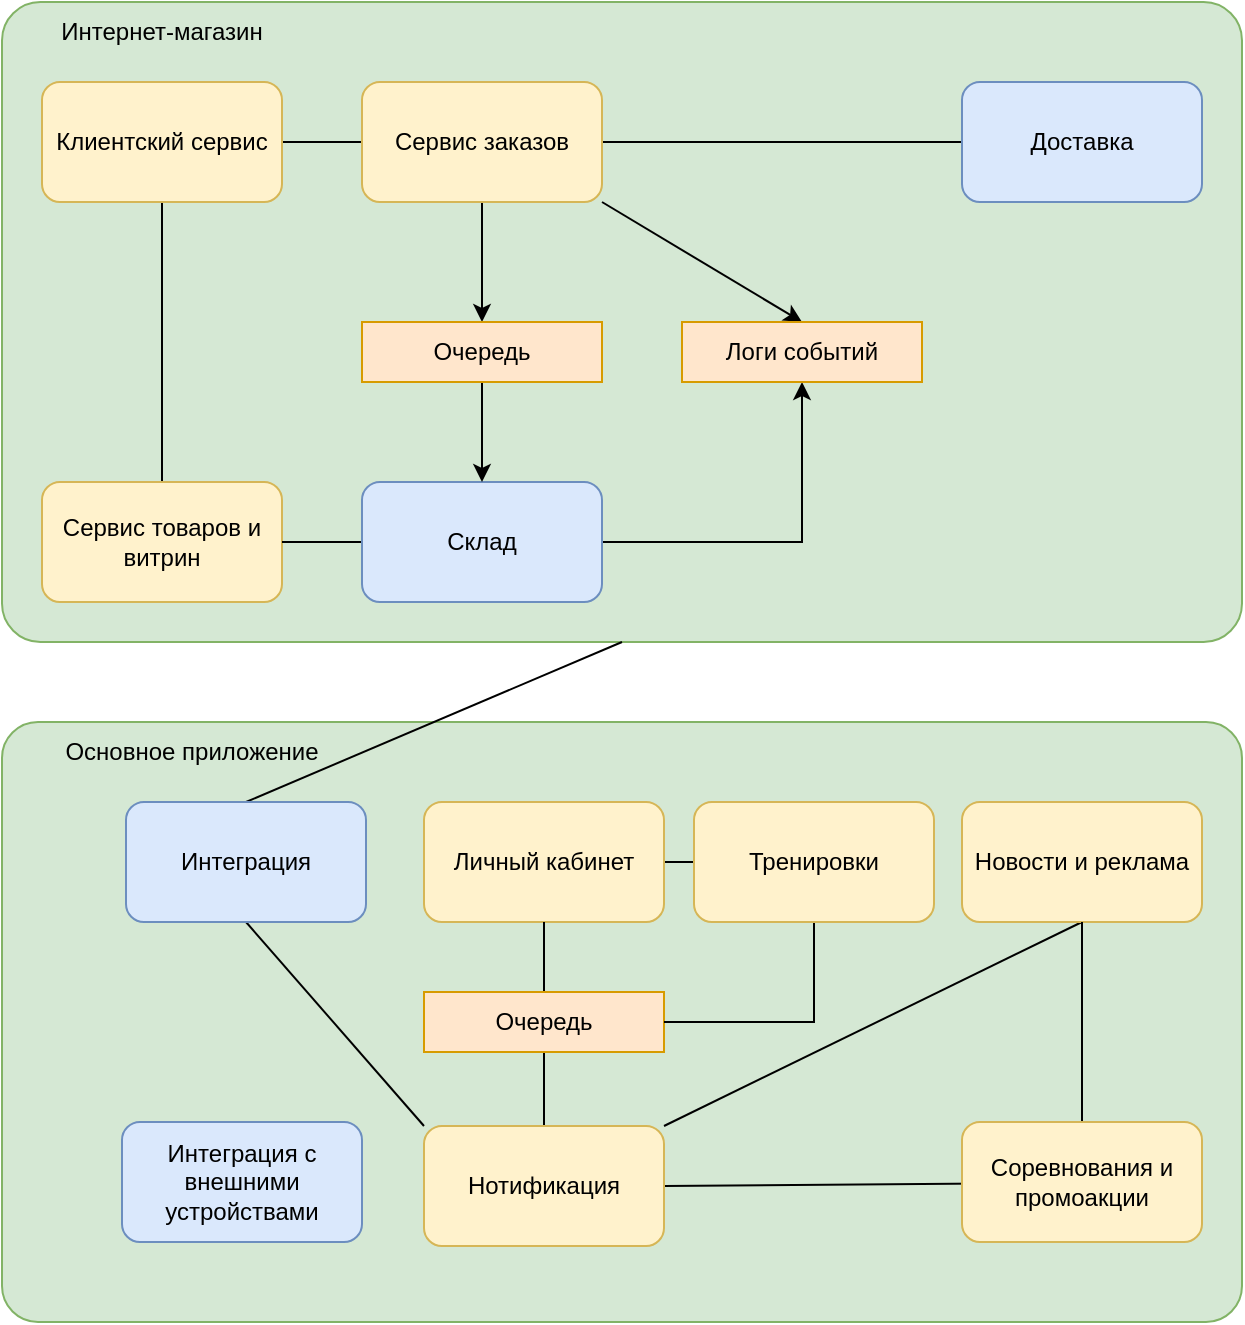 <mxfile version="21.1.2" type="device" pages="7">
  <diagram name="Концепт" id="ALWdF69o9h1hMiaJzMHD">
    <mxGraphModel dx="1306" dy="947" grid="0" gridSize="10" guides="1" tooltips="1" connect="1" arrows="1" fold="1" page="1" pageScale="1" pageWidth="827" pageHeight="1169" math="0" shadow="0">
      <root>
        <mxCell id="0" />
        <mxCell id="1" parent="0" />
        <mxCell id="ehYPnqy-XApcSMS_y-YJ-33" value="" style="rounded=1;whiteSpace=wrap;html=1;arcSize=6;fillColor=#d5e8d4;strokeColor=#82b366;" parent="1" vertex="1">
          <mxGeometry x="40" y="440" width="620" height="300" as="geometry" />
        </mxCell>
        <mxCell id="ehYPnqy-XApcSMS_y-YJ-32" value="" style="rounded=1;whiteSpace=wrap;html=1;arcSize=6;fillColor=#d5e8d4;strokeColor=#82b366;" parent="1" vertex="1">
          <mxGeometry x="40" y="80" width="620" height="320" as="geometry" />
        </mxCell>
        <mxCell id="ehYPnqy-XApcSMS_y-YJ-1" style="edgeStyle=orthogonalEdgeStyle;rounded=0;orthogonalLoop=1;jettySize=auto;html=1;exitX=1;exitY=0.5;exitDx=0;exitDy=0;endArrow=none;endFill=0;" parent="1" source="ehYPnqy-XApcSMS_y-YJ-3" target="ehYPnqy-XApcSMS_y-YJ-7" edge="1">
          <mxGeometry relative="1" as="geometry" />
        </mxCell>
        <mxCell id="ehYPnqy-XApcSMS_y-YJ-2" style="edgeStyle=orthogonalEdgeStyle;rounded=0;orthogonalLoop=1;jettySize=auto;html=1;exitX=0.5;exitY=1;exitDx=0;exitDy=0;entryX=0.5;entryY=0;entryDx=0;entryDy=0;endArrow=none;endFill=0;" parent="1" source="ehYPnqy-XApcSMS_y-YJ-3" target="ehYPnqy-XApcSMS_y-YJ-8" edge="1">
          <mxGeometry relative="1" as="geometry" />
        </mxCell>
        <mxCell id="ehYPnqy-XApcSMS_y-YJ-3" value="Клиентский сервис" style="rounded=1;whiteSpace=wrap;html=1;fillColor=#fff2cc;strokeColor=#d6b656;" parent="1" vertex="1">
          <mxGeometry x="60" y="120" width="120" height="60" as="geometry" />
        </mxCell>
        <mxCell id="ehYPnqy-XApcSMS_y-YJ-4" style="edgeStyle=orthogonalEdgeStyle;rounded=0;orthogonalLoop=1;jettySize=auto;html=1;exitX=1;exitY=0.5;exitDx=0;exitDy=0;entryX=0;entryY=0.5;entryDx=0;entryDy=0;endArrow=none;endFill=0;" parent="1" source="ehYPnqy-XApcSMS_y-YJ-7" target="ehYPnqy-XApcSMS_y-YJ-9" edge="1">
          <mxGeometry relative="1" as="geometry" />
        </mxCell>
        <mxCell id="ehYPnqy-XApcSMS_y-YJ-5" style="edgeStyle=orthogonalEdgeStyle;rounded=0;orthogonalLoop=1;jettySize=auto;html=1;exitX=0.5;exitY=1;exitDx=0;exitDy=0;entryX=0.5;entryY=0;entryDx=0;entryDy=0;endArrow=classic;endFill=1;" parent="1" source="ehYPnqy-XApcSMS_y-YJ-7" target="ehYPnqy-XApcSMS_y-YJ-14" edge="1">
          <mxGeometry relative="1" as="geometry" />
        </mxCell>
        <mxCell id="ehYPnqy-XApcSMS_y-YJ-6" style="rounded=0;orthogonalLoop=1;jettySize=auto;html=1;exitX=1;exitY=1;exitDx=0;exitDy=0;entryX=0.5;entryY=0;entryDx=0;entryDy=0;endArrow=classic;endFill=1;" parent="1" source="ehYPnqy-XApcSMS_y-YJ-7" target="ehYPnqy-XApcSMS_y-YJ-15" edge="1">
          <mxGeometry relative="1" as="geometry" />
        </mxCell>
        <mxCell id="ehYPnqy-XApcSMS_y-YJ-7" value="Сервис заказов" style="rounded=1;whiteSpace=wrap;html=1;fillColor=#fff2cc;strokeColor=#d6b656;" parent="1" vertex="1">
          <mxGeometry x="220" y="120" width="120" height="60" as="geometry" />
        </mxCell>
        <mxCell id="ehYPnqy-XApcSMS_y-YJ-8" value="Сервис товаров и витрин" style="rounded=1;whiteSpace=wrap;html=1;fillColor=#fff2cc;strokeColor=#d6b656;" parent="1" vertex="1">
          <mxGeometry x="60" y="320" width="120" height="60" as="geometry" />
        </mxCell>
        <mxCell id="ehYPnqy-XApcSMS_y-YJ-9" value="Доставка" style="rounded=1;whiteSpace=wrap;html=1;fillColor=#dae8fc;strokeColor=#6c8ebf;" parent="1" vertex="1">
          <mxGeometry x="520" y="120" width="120" height="60" as="geometry" />
        </mxCell>
        <mxCell id="ehYPnqy-XApcSMS_y-YJ-10" style="edgeStyle=orthogonalEdgeStyle;rounded=0;orthogonalLoop=1;jettySize=auto;html=1;exitX=0;exitY=0.5;exitDx=0;exitDy=0;entryX=1;entryY=0.5;entryDx=0;entryDy=0;endArrow=none;endFill=0;" parent="1" source="ehYPnqy-XApcSMS_y-YJ-12" target="ehYPnqy-XApcSMS_y-YJ-8" edge="1">
          <mxGeometry relative="1" as="geometry" />
        </mxCell>
        <mxCell id="ehYPnqy-XApcSMS_y-YJ-11" style="edgeStyle=orthogonalEdgeStyle;rounded=0;orthogonalLoop=1;jettySize=auto;html=1;exitX=1;exitY=0.5;exitDx=0;exitDy=0;entryX=0.5;entryY=1;entryDx=0;entryDy=0;endArrow=classic;endFill=1;" parent="1" source="ehYPnqy-XApcSMS_y-YJ-12" target="ehYPnqy-XApcSMS_y-YJ-15" edge="1">
          <mxGeometry relative="1" as="geometry" />
        </mxCell>
        <mxCell id="ehYPnqy-XApcSMS_y-YJ-12" value="Склад" style="rounded=1;whiteSpace=wrap;html=1;fillColor=#dae8fc;strokeColor=#6c8ebf;" parent="1" vertex="1">
          <mxGeometry x="220" y="320" width="120" height="60" as="geometry" />
        </mxCell>
        <mxCell id="ehYPnqy-XApcSMS_y-YJ-13" style="edgeStyle=orthogonalEdgeStyle;rounded=0;orthogonalLoop=1;jettySize=auto;html=1;exitX=0.5;exitY=1;exitDx=0;exitDy=0;entryX=0.5;entryY=0;entryDx=0;entryDy=0;endArrow=classic;endFill=1;" parent="1" source="ehYPnqy-XApcSMS_y-YJ-14" target="ehYPnqy-XApcSMS_y-YJ-12" edge="1">
          <mxGeometry relative="1" as="geometry" />
        </mxCell>
        <mxCell id="ehYPnqy-XApcSMS_y-YJ-14" value="Очередь" style="whiteSpace=wrap;html=1;fillColor=#ffe6cc;strokeColor=#d79b00;rounded=0;" parent="1" vertex="1">
          <mxGeometry x="220" y="240" width="120" height="30" as="geometry" />
        </mxCell>
        <mxCell id="ehYPnqy-XApcSMS_y-YJ-15" value="Логи событий" style="whiteSpace=wrap;html=1;fillColor=#ffe6cc;strokeColor=#d79b00;rounded=0;" parent="1" vertex="1">
          <mxGeometry x="380" y="240" width="120" height="30" as="geometry" />
        </mxCell>
        <mxCell id="0H5SCF32UQ1dRTBcGZnL-4" style="edgeStyle=orthogonalEdgeStyle;rounded=0;orthogonalLoop=1;jettySize=auto;html=1;exitX=1;exitY=0.5;exitDx=0;exitDy=0;entryX=0;entryY=0.5;entryDx=0;entryDy=0;endArrow=none;endFill=0;" parent="1" source="ehYPnqy-XApcSMS_y-YJ-20" target="0H5SCF32UQ1dRTBcGZnL-1" edge="1">
          <mxGeometry relative="1" as="geometry" />
        </mxCell>
        <mxCell id="ehYPnqy-XApcSMS_y-YJ-20" value="Личный кабинет" style="rounded=1;whiteSpace=wrap;html=1;fillColor=#fff2cc;strokeColor=#d6b656;" parent="1" vertex="1">
          <mxGeometry x="251" y="480" width="120" height="60" as="geometry" />
        </mxCell>
        <mxCell id="ehYPnqy-XApcSMS_y-YJ-30" style="edgeStyle=none;rounded=0;orthogonalLoop=1;jettySize=auto;html=1;exitX=0.5;exitY=1;exitDx=0;exitDy=0;endArrow=none;endFill=0;entryX=1;entryY=0;entryDx=0;entryDy=0;" parent="1" source="ehYPnqy-XApcSMS_y-YJ-21" target="ehYPnqy-XApcSMS_y-YJ-23" edge="1">
          <mxGeometry relative="1" as="geometry">
            <mxPoint x="180" y="620" as="targetPoint" />
          </mxGeometry>
        </mxCell>
        <mxCell id="ehYPnqy-XApcSMS_y-YJ-21" value="Новости и реклама" style="rounded=1;whiteSpace=wrap;html=1;fillColor=#fff2cc;strokeColor=#d6b656;" parent="1" vertex="1">
          <mxGeometry x="520" y="480" width="120" height="60" as="geometry" />
        </mxCell>
        <mxCell id="ehYPnqy-XApcSMS_y-YJ-28" style="rounded=0;orthogonalLoop=1;jettySize=auto;html=1;exitX=0.5;exitY=0;exitDx=0;exitDy=0;entryX=0.5;entryY=1;entryDx=0;entryDy=0;endArrow=none;endFill=0;" parent="1" source="ehYPnqy-XApcSMS_y-YJ-22" target="ehYPnqy-XApcSMS_y-YJ-21" edge="1">
          <mxGeometry relative="1" as="geometry" />
        </mxCell>
        <mxCell id="ehYPnqy-XApcSMS_y-YJ-29" style="edgeStyle=none;rounded=0;orthogonalLoop=1;jettySize=auto;html=1;exitX=1;exitY=0.5;exitDx=0;exitDy=0;entryX=1;entryY=0.5;entryDx=0;entryDy=0;endArrow=none;endFill=0;" parent="1" source="ehYPnqy-XApcSMS_y-YJ-22" target="ehYPnqy-XApcSMS_y-YJ-23" edge="1">
          <mxGeometry relative="1" as="geometry" />
        </mxCell>
        <mxCell id="ehYPnqy-XApcSMS_y-YJ-22" value="Соревнования и промоакции" style="rounded=1;whiteSpace=wrap;html=1;fillColor=#fff2cc;strokeColor=#d6b656;" parent="1" vertex="1">
          <mxGeometry x="520" y="640" width="120" height="60" as="geometry" />
        </mxCell>
        <mxCell id="ehYPnqy-XApcSMS_y-YJ-34" style="edgeStyle=none;rounded=0;orthogonalLoop=1;jettySize=auto;html=1;exitX=0.5;exitY=0;exitDx=0;exitDy=0;entryX=0.5;entryY=1;entryDx=0;entryDy=0;endArrow=none;endFill=0;" parent="1" source="ehYPnqy-XApcSMS_y-YJ-23" target="ehYPnqy-XApcSMS_y-YJ-24" edge="1">
          <mxGeometry relative="1" as="geometry" />
        </mxCell>
        <mxCell id="ehYPnqy-XApcSMS_y-YJ-23" value="Нотификация" style="rounded=1;whiteSpace=wrap;html=1;fillColor=#fff2cc;strokeColor=#d6b656;" parent="1" vertex="1">
          <mxGeometry x="251" y="642" width="120" height="60" as="geometry" />
        </mxCell>
        <mxCell id="ehYPnqy-XApcSMS_y-YJ-35" style="edgeStyle=none;rounded=0;orthogonalLoop=1;jettySize=auto;html=1;exitX=0.5;exitY=0;exitDx=0;exitDy=0;endArrow=none;endFill=0;" parent="1" source="ehYPnqy-XApcSMS_y-YJ-24" target="ehYPnqy-XApcSMS_y-YJ-20" edge="1">
          <mxGeometry relative="1" as="geometry" />
        </mxCell>
        <mxCell id="ehYPnqy-XApcSMS_y-YJ-24" value="Очередь" style="whiteSpace=wrap;html=1;fillColor=#ffe6cc;strokeColor=#d79b00;rounded=0;" parent="1" vertex="1">
          <mxGeometry x="251" y="575" width="120" height="30" as="geometry" />
        </mxCell>
        <mxCell id="ehYPnqy-XApcSMS_y-YJ-31" style="edgeStyle=none;rounded=0;orthogonalLoop=1;jettySize=auto;html=1;exitX=0.5;exitY=1;exitDx=0;exitDy=0;entryX=0;entryY=0;entryDx=0;entryDy=0;endArrow=none;endFill=0;" parent="1" source="ehYPnqy-XApcSMS_y-YJ-25" target="ehYPnqy-XApcSMS_y-YJ-23" edge="1">
          <mxGeometry relative="1" as="geometry" />
        </mxCell>
        <mxCell id="ehYPnqy-XApcSMS_y-YJ-36" style="edgeStyle=none;rounded=0;orthogonalLoop=1;jettySize=auto;html=1;exitX=0.5;exitY=0;exitDx=0;exitDy=0;entryX=0.5;entryY=1;entryDx=0;entryDy=0;endArrow=none;endFill=0;" parent="1" source="ehYPnqy-XApcSMS_y-YJ-25" target="ehYPnqy-XApcSMS_y-YJ-32" edge="1">
          <mxGeometry relative="1" as="geometry" />
        </mxCell>
        <mxCell id="ehYPnqy-XApcSMS_y-YJ-25" value="Интеграция" style="rounded=1;whiteSpace=wrap;html=1;fillColor=#dae8fc;strokeColor=#6c8ebf;" parent="1" vertex="1">
          <mxGeometry x="102" y="480" width="120" height="60" as="geometry" />
        </mxCell>
        <mxCell id="ehYPnqy-XApcSMS_y-YJ-37" value="Интернет-магазин" style="text;html=1;strokeColor=none;fillColor=none;align=center;verticalAlign=middle;whiteSpace=wrap;rounded=0;" parent="1" vertex="1">
          <mxGeometry x="60" y="80" width="120" height="30" as="geometry" />
        </mxCell>
        <mxCell id="ehYPnqy-XApcSMS_y-YJ-38" value="Основное приложение" style="text;html=1;strokeColor=none;fillColor=none;align=center;verticalAlign=middle;whiteSpace=wrap;rounded=0;" parent="1" vertex="1">
          <mxGeometry x="60" y="440" width="150" height="30" as="geometry" />
        </mxCell>
        <mxCell id="ehYPnqy-XApcSMS_y-YJ-39" value="Интеграция с внешними устройствами" style="rounded=1;whiteSpace=wrap;html=1;fillColor=#dae8fc;strokeColor=#6c8ebf;" parent="1" vertex="1">
          <mxGeometry x="100" y="640" width="120" height="60" as="geometry" />
        </mxCell>
        <mxCell id="0H5SCF32UQ1dRTBcGZnL-5" style="edgeStyle=orthogonalEdgeStyle;rounded=0;orthogonalLoop=1;jettySize=auto;html=1;exitX=0.5;exitY=1;exitDx=0;exitDy=0;entryX=1;entryY=0.5;entryDx=0;entryDy=0;endArrow=none;endFill=0;" parent="1" source="0H5SCF32UQ1dRTBcGZnL-1" target="ehYPnqy-XApcSMS_y-YJ-24" edge="1">
          <mxGeometry relative="1" as="geometry" />
        </mxCell>
        <mxCell id="0H5SCF32UQ1dRTBcGZnL-1" value="Тренировки" style="rounded=1;whiteSpace=wrap;html=1;fillColor=#fff2cc;strokeColor=#d6b656;" parent="1" vertex="1">
          <mxGeometry x="386" y="480" width="120" height="60" as="geometry" />
        </mxCell>
        <mxCell id="0H5SCF32UQ1dRTBcGZnL-2" style="edgeStyle=orthogonalEdgeStyle;rounded=0;orthogonalLoop=1;jettySize=auto;html=1;exitX=0.5;exitY=1;exitDx=0;exitDy=0;" parent="1" source="ehYPnqy-XApcSMS_y-YJ-24" target="ehYPnqy-XApcSMS_y-YJ-24" edge="1">
          <mxGeometry relative="1" as="geometry" />
        </mxCell>
      </root>
    </mxGraphModel>
  </diagram>
  <diagram id="wo7b_1Wksw5H66OYnxPj" name="Базовая">
    <mxGraphModel dx="3202" dy="2794" grid="1" gridSize="10" guides="1" tooltips="1" connect="1" arrows="1" fold="1" page="1" pageScale="1" pageWidth="827" pageHeight="1169" math="0" shadow="0">
      <root>
        <mxCell id="0" />
        <mxCell id="1" parent="0" />
        <mxCell id="cyp3ZcdrtgJVHwsFXw8o-1" value="" style="rounded=1;whiteSpace=wrap;html=1;fontSize=18;fillColor=#d5e8d4;strokeColor=#000000;arcSize=3;strokeWidth=2;" parent="1" vertex="1">
          <mxGeometry x="-450" y="540" width="930" height="270" as="geometry" />
        </mxCell>
        <mxCell id="cyp3ZcdrtgJVHwsFXw8o-10" value="" style="rounded=1;whiteSpace=wrap;html=1;fontSize=18;fillColor=#d5e8d4;strokeColor=#000000;arcSize=3;strokeWidth=2;" parent="1" vertex="1">
          <mxGeometry x="540" y="540" width="320" height="270" as="geometry" />
        </mxCell>
        <mxCell id="qk-_QMi3h4D8iJib16bB-11" value="" style="rounded=1;whiteSpace=wrap;html=1;fontSize=18;fillColor=#d5e8d4;strokeColor=#000000;arcSize=3;strokeWidth=2;" parent="1" vertex="1">
          <mxGeometry x="1100" y="-620" width="570" height="530" as="geometry" />
        </mxCell>
        <mxCell id="qk-_QMi3h4D8iJib16bB-9" value="" style="rounded=1;whiteSpace=wrap;html=1;fontSize=18;fillColor=#d5e8d4;strokeColor=#000000;arcSize=3;strokeWidth=2;" parent="1" vertex="1">
          <mxGeometry x="-450" y="-990" width="1310" height="1410" as="geometry" />
        </mxCell>
        <mxCell id="_QRnS-hyvXM5toLzJbfC-22" style="edgeStyle=orthogonalEdgeStyle;rounded=1;orthogonalLoop=1;jettySize=auto;html=1;exitX=1;exitY=0.5;exitDx=0;exitDy=0;exitPerimeter=0;entryX=0;entryY=0.5;entryDx=0;entryDy=0;entryPerimeter=0;strokeWidth=1;fontSize=18;startArrow=classic;startFill=1;endArrow=classic;endFill=1;" parent="1" source="4fZXlIrTpIDgE6Gk73Uz-1" target="_QRnS-hyvXM5toLzJbfC-18" edge="1">
          <mxGeometry relative="1" as="geometry" />
        </mxCell>
        <mxCell id="4fZXlIrTpIDgE6Gk73Uz-1" value="UI Mobile" style="html=1;outlineConnect=0;whiteSpace=wrap;fillColor=#99ffff;shape=mxgraph.archimate3.application;appType=interface;archiType=square;" parent="1" vertex="1">
          <mxGeometry x="-720" y="-471.25" width="150" height="72.5" as="geometry" />
        </mxCell>
        <mxCell id="_QRnS-hyvXM5toLzJbfC-20" style="edgeStyle=orthogonalEdgeStyle;rounded=1;orthogonalLoop=1;jettySize=auto;html=1;exitX=1;exitY=0.5;exitDx=0;exitDy=0;exitPerimeter=0;entryX=0;entryY=0.5;entryDx=0;entryDy=0;entryPerimeter=0;strokeWidth=1;fontSize=18;startArrow=classic;startFill=1;endArrow=classic;endFill=1;" parent="1" source="4fZXlIrTpIDgE6Gk73Uz-16" target="_QRnS-hyvXM5toLzJbfC-18" edge="1">
          <mxGeometry relative="1" as="geometry" />
        </mxCell>
        <mxCell id="4fZXlIrTpIDgE6Gk73Uz-16" value="Web Mobile" style="html=1;outlineConnect=0;whiteSpace=wrap;fillColor=#99ffff;shape=mxgraph.archimate3.application;appType=interface;archiType=square;" parent="1" vertex="1">
          <mxGeometry x="-720" y="-590" width="150" height="72.5" as="geometry" />
        </mxCell>
        <mxCell id="4fZXlIrTpIDgE6Gk73Uz-124" style="edgeStyle=orthogonalEdgeStyle;rounded=1;orthogonalLoop=1;jettySize=auto;html=1;exitX=1;exitY=0.5;exitDx=0;exitDy=0;exitPerimeter=0;entryX=0;entryY=0.5;entryDx=0;entryDy=0;entryPerimeter=0;startArrow=classic;startFill=1;" parent="1" source="4fZXlIrTpIDgE6Gk73Uz-17" target="4fZXlIrTpIDgE6Gk73Uz-15" edge="1">
          <mxGeometry relative="1" as="geometry" />
        </mxCell>
        <mxCell id="4fZXlIrTpIDgE6Gk73Uz-17" value="Smart Device" style="html=1;outlineConnect=0;whiteSpace=wrap;fillColor=#99ffff;shape=mxgraph.archimate3.application;appType=interface;archiType=square;" parent="1" vertex="1">
          <mxGeometry x="-720" y="-248.75" width="150" height="72.5" as="geometry" />
        </mxCell>
        <mxCell id="4fZXlIrTpIDgE6Gk73Uz-23" value="db_users" style="shape=datastore;whiteSpace=wrap;html=1;fillColor=#dae8fc;strokeColor=#6c8ebf;" parent="1" vertex="1">
          <mxGeometry x="1396" y="-540" width="70" height="70" as="geometry" />
        </mxCell>
        <mxCell id="4fZXlIrTpIDgE6Gk73Uz-92" value="db_lk" style="shape=datastore;whiteSpace=wrap;html=1;fillColor=#dae8fc;strokeColor=#6c8ebf;" parent="1" vertex="1">
          <mxGeometry x="1176" y="-540" width="70" height="70" as="geometry" />
        </mxCell>
        <mxCell id="4fZXlIrTpIDgE6Gk73Uz-93" value="db_news" style="shape=datastore;whiteSpace=wrap;html=1;fillColor=#dae8fc;strokeColor=#6c8ebf;" parent="1" vertex="1">
          <mxGeometry x="1285" y="-540" width="70" height="70" as="geometry" />
        </mxCell>
        <mxCell id="4fZXlIrTpIDgE6Gk73Uz-94" value="db_marketing" style="shape=datastore;whiteSpace=wrap;html=1;fillColor=#dae8fc;strokeColor=#6c8ebf;" parent="1" vertex="1">
          <mxGeometry x="1510" y="-360" width="70" height="70" as="geometry" />
        </mxCell>
        <mxCell id="4fZXlIrTpIDgE6Gk73Uz-95" value="db_promo" style="shape=datastore;whiteSpace=wrap;html=1;fillColor=#dae8fc;strokeColor=#6c8ebf;" parent="1" vertex="1">
          <mxGeometry x="1280" y="-360" width="70" height="70" as="geometry" />
        </mxCell>
        <mxCell id="4fZXlIrTpIDgE6Gk73Uz-96" value="db_game" style="shape=datastore;whiteSpace=wrap;html=1;fillColor=#dae8fc;strokeColor=#6c8ebf;" parent="1" vertex="1">
          <mxGeometry x="1396" y="-360" width="70" height="70" as="geometry" />
        </mxCell>
        <mxCell id="4fZXlIrTpIDgE6Gk73Uz-97" value="db_log&lt;br&gt;NoSql" style="shape=datastore;whiteSpace=wrap;html=1;fillColor=#dae8fc;strokeColor=#6c8ebf;" parent="1" vertex="1">
          <mxGeometry x="1285" y="-252.5" width="70" height="70" as="geometry" />
        </mxCell>
        <mxCell id="4fZXlIrTpIDgE6Gk73Uz-98" value="db_metric&lt;br&gt;NoSql" style="shape=datastore;whiteSpace=wrap;html=1;fillColor=#dae8fc;strokeColor=#6c8ebf;" parent="1" vertex="1">
          <mxGeometry x="1396" y="-252.5" width="70" height="70" as="geometry" />
        </mxCell>
        <mxCell id="4fZXlIrTpIDgE6Gk73Uz-99" value="db_bi&lt;br&gt;NoSql" style="shape=datastore;whiteSpace=wrap;html=1;fillColor=#dae8fc;strokeColor=#6c8ebf;" parent="1" vertex="1">
          <mxGeometry x="1176" y="-250" width="70" height="70" as="geometry" />
        </mxCell>
        <mxCell id="4fZXlIrTpIDgE6Gk73Uz-102" style="edgeStyle=orthogonalEdgeStyle;rounded=1;orthogonalLoop=1;jettySize=auto;html=1;exitX=1;exitY=0.5;exitDx=0;exitDy=0;exitPerimeter=0;entryX=0;entryY=0.5;entryDx=0;entryDy=0;entryPerimeter=0;startArrow=classic;startFill=1;" parent="1" source="4fZXlIrTpIDgE6Gk73Uz-2" target="4fZXlIrTpIDgE6Gk73Uz-3" edge="1">
          <mxGeometry relative="1" as="geometry" />
        </mxCell>
        <mxCell id="4fZXlIrTpIDgE6Gk73Uz-103" style="edgeStyle=orthogonalEdgeStyle;rounded=1;orthogonalLoop=1;jettySize=auto;html=1;exitX=1;exitY=0.5;exitDx=0;exitDy=0;exitPerimeter=0;entryX=0.5;entryY=0;entryDx=0;entryDy=0;startArrow=classic;startFill=1;" parent="1" source="4fZXlIrTpIDgE6Gk73Uz-3" target="4fZXlIrTpIDgE6Gk73Uz-23" edge="1">
          <mxGeometry relative="1" as="geometry" />
        </mxCell>
        <mxCell id="4fZXlIrTpIDgE6Gk73Uz-104" style="edgeStyle=orthogonalEdgeStyle;rounded=1;orthogonalLoop=1;jettySize=auto;html=1;exitX=1;exitY=0.5;exitDx=0;exitDy=0;exitPerimeter=0;entryX=0;entryY=0.5;entryDx=0;entryDy=0;entryPerimeter=0;startArrow=classic;startFill=1;" parent="1" source="4fZXlIrTpIDgE6Gk73Uz-2" target="4fZXlIrTpIDgE6Gk73Uz-4" edge="1">
          <mxGeometry relative="1" as="geometry" />
        </mxCell>
        <mxCell id="4fZXlIrTpIDgE6Gk73Uz-105" style="edgeStyle=orthogonalEdgeStyle;rounded=1;orthogonalLoop=1;jettySize=auto;html=1;exitX=1;exitY=0.5;exitDx=0;exitDy=0;exitPerimeter=0;entryX=0;entryY=0.5;entryDx=0;entryDy=0;entryPerimeter=0;startArrow=classic;startFill=1;" parent="1" source="4fZXlIrTpIDgE6Gk73Uz-2" target="4fZXlIrTpIDgE6Gk73Uz-6" edge="1">
          <mxGeometry relative="1" as="geometry" />
        </mxCell>
        <mxCell id="4fZXlIrTpIDgE6Gk73Uz-106" style="edgeStyle=orthogonalEdgeStyle;rounded=1;orthogonalLoop=1;jettySize=auto;html=1;exitX=1;exitY=0.5;exitDx=0;exitDy=0;exitPerimeter=0;entryX=0.5;entryY=0;entryDx=0;entryDy=0;startArrow=classic;startFill=1;" parent="1" source="4fZXlIrTpIDgE6Gk73Uz-6" target="4fZXlIrTpIDgE6Gk73Uz-93" edge="1">
          <mxGeometry relative="1" as="geometry" />
        </mxCell>
        <mxCell id="4fZXlIrTpIDgE6Gk73Uz-107" style="edgeStyle=orthogonalEdgeStyle;rounded=1;orthogonalLoop=1;jettySize=auto;html=1;exitX=1;exitY=0.5;exitDx=0;exitDy=0;exitPerimeter=0;startArrow=classic;startFill=1;entryX=0;entryY=0.5;entryDx=0;entryDy=0;entryPerimeter=0;" parent="1" source="4fZXlIrTpIDgE6Gk73Uz-2" target="4fZXlIrTpIDgE6Gk73Uz-5" edge="1">
          <mxGeometry relative="1" as="geometry">
            <mxPoint x="650" y="-840" as="targetPoint" />
          </mxGeometry>
        </mxCell>
        <mxCell id="4fZXlIrTpIDgE6Gk73Uz-108" style="edgeStyle=orthogonalEdgeStyle;rounded=1;orthogonalLoop=1;jettySize=auto;html=1;exitX=1;exitY=0.5;exitDx=0;exitDy=0;exitPerimeter=0;entryX=0.5;entryY=0;entryDx=0;entryDy=0;startArrow=classic;startFill=1;" parent="1" source="4fZXlIrTpIDgE6Gk73Uz-5" target="4fZXlIrTpIDgE6Gk73Uz-92" edge="1">
          <mxGeometry relative="1" as="geometry" />
        </mxCell>
        <mxCell id="4fZXlIrTpIDgE6Gk73Uz-113" style="edgeStyle=orthogonalEdgeStyle;rounded=1;orthogonalLoop=1;jettySize=auto;html=1;exitX=1;exitY=0.5;exitDx=0;exitDy=0;exitPerimeter=0;entryX=0.5;entryY=0;entryDx=0;entryDy=0;startArrow=classic;startFill=1;" parent="1" source="4fZXlIrTpIDgE6Gk73Uz-7" target="4fZXlIrTpIDgE6Gk73Uz-94" edge="1">
          <mxGeometry relative="1" as="geometry">
            <Array as="points">
              <mxPoint x="1545" y="-455" />
            </Array>
          </mxGeometry>
        </mxCell>
        <mxCell id="4fZXlIrTpIDgE6Gk73Uz-114" style="edgeStyle=orthogonalEdgeStyle;rounded=1;orthogonalLoop=1;jettySize=auto;html=1;exitX=1;exitY=0.5;exitDx=0;exitDy=0;exitPerimeter=0;entryX=0;entryY=0.5;entryDx=0;entryDy=0;entryPerimeter=0;startArrow=classic;startFill=1;" parent="1" source="4fZXlIrTpIDgE6Gk73Uz-2" target="4fZXlIrTpIDgE6Gk73Uz-7" edge="1">
          <mxGeometry relative="1" as="geometry" />
        </mxCell>
        <mxCell id="4fZXlIrTpIDgE6Gk73Uz-116" style="edgeStyle=orthogonalEdgeStyle;rounded=1;orthogonalLoop=1;jettySize=auto;html=1;exitX=1;exitY=0.5;exitDx=0;exitDy=0;exitPerimeter=0;entryX=0.5;entryY=1;entryDx=0;entryDy=0;startArrow=classic;startFill=1;" parent="1" source="4fZXlIrTpIDgE6Gk73Uz-12" target="4fZXlIrTpIDgE6Gk73Uz-98" edge="1">
          <mxGeometry relative="1" as="geometry" />
        </mxCell>
        <mxCell id="4fZXlIrTpIDgE6Gk73Uz-117" style="edgeStyle=orthogonalEdgeStyle;rounded=1;orthogonalLoop=1;jettySize=auto;html=1;exitX=1;exitY=0.5;exitDx=0;exitDy=0;exitPerimeter=0;entryX=0;entryY=0.5;entryDx=0;entryDy=0;entryPerimeter=0;startArrow=classic;startFill=1;" parent="1" source="4fZXlIrTpIDgE6Gk73Uz-2" target="4fZXlIrTpIDgE6Gk73Uz-56" edge="1">
          <mxGeometry relative="1" as="geometry" />
        </mxCell>
        <mxCell id="4fZXlIrTpIDgE6Gk73Uz-118" style="edgeStyle=orthogonalEdgeStyle;rounded=1;orthogonalLoop=1;jettySize=auto;html=1;exitX=1;exitY=0.5;exitDx=0;exitDy=0;exitPerimeter=0;entryX=0.5;entryY=0;entryDx=0;entryDy=0;startArrow=classic;startFill=1;" parent="1" source="4fZXlIrTpIDgE6Gk73Uz-56" target="4fZXlIrTpIDgE6Gk73Uz-96" edge="1">
          <mxGeometry relative="1" as="geometry">
            <Array as="points">
              <mxPoint x="960" y="-345" />
              <mxPoint x="960" y="-410" />
              <mxPoint x="1430" y="-410" />
              <mxPoint x="1430" y="-360" />
            </Array>
          </mxGeometry>
        </mxCell>
        <mxCell id="4fZXlIrTpIDgE6Gk73Uz-119" style="edgeStyle=orthogonalEdgeStyle;rounded=1;orthogonalLoop=1;jettySize=auto;html=1;exitX=1;exitY=0.5;exitDx=0;exitDy=0;exitPerimeter=0;startArrow=classic;startFill=1;" parent="1" source="4fZXlIrTpIDgE6Gk73Uz-11" target="4fZXlIrTpIDgE6Gk73Uz-99" edge="1">
          <mxGeometry relative="1" as="geometry" />
        </mxCell>
        <mxCell id="4fZXlIrTpIDgE6Gk73Uz-120" style="edgeStyle=orthogonalEdgeStyle;rounded=1;orthogonalLoop=1;jettySize=auto;html=1;exitX=1;exitY=0.5;exitDx=0;exitDy=0;exitPerimeter=0;entryX=0;entryY=0.5;entryDx=0;entryDy=0;entryPerimeter=0;startArrow=classic;startFill=1;" parent="1" source="4fZXlIrTpIDgE6Gk73Uz-2" target="4fZXlIrTpIDgE6Gk73Uz-8" edge="1">
          <mxGeometry relative="1" as="geometry" />
        </mxCell>
        <mxCell id="4fZXlIrTpIDgE6Gk73Uz-122" style="edgeStyle=orthogonalEdgeStyle;rounded=1;orthogonalLoop=1;jettySize=auto;html=1;exitX=1;exitY=0.5;exitDx=0;exitDy=0;exitPerimeter=0;entryX=0.5;entryY=0;entryDx=0;entryDy=0;startArrow=classic;startFill=1;" parent="1" source="4fZXlIrTpIDgE6Gk73Uz-8" target="4fZXlIrTpIDgE6Gk73Uz-95" edge="1">
          <mxGeometry relative="1" as="geometry">
            <Array as="points">
              <mxPoint x="1010" y="-235" />
              <mxPoint x="1010" y="-390" />
              <mxPoint x="1315" y="-390" />
            </Array>
          </mxGeometry>
        </mxCell>
        <mxCell id="4fZXlIrTpIDgE6Gk73Uz-123" style="edgeStyle=orthogonalEdgeStyle;rounded=1;orthogonalLoop=1;jettySize=auto;html=1;exitX=1;exitY=0.5;exitDx=0;exitDy=0;exitPerimeter=0;entryX=0.5;entryY=1;entryDx=0;entryDy=0;startArrow=classic;startFill=1;" parent="1" source="4fZXlIrTpIDgE6Gk73Uz-13" target="4fZXlIrTpIDgE6Gk73Uz-97" edge="1">
          <mxGeometry relative="1" as="geometry" />
        </mxCell>
        <mxCell id="4fZXlIrTpIDgE6Gk73Uz-125" style="edgeStyle=orthogonalEdgeStyle;rounded=1;orthogonalLoop=1;jettySize=auto;html=1;exitX=0.5;exitY=0;exitDx=0;exitDy=0;exitPerimeter=0;entryX=0.5;entryY=1;entryDx=0;entryDy=0;entryPerimeter=0;startArrow=classic;startFill=1;" parent="1" source="4fZXlIrTpIDgE6Gk73Uz-15" target="4fZXlIrTpIDgE6Gk73Uz-110" edge="1">
          <mxGeometry relative="1" as="geometry" />
        </mxCell>
        <mxCell id="4fZXlIrTpIDgE6Gk73Uz-126" style="edgeStyle=orthogonalEdgeStyle;rounded=1;orthogonalLoop=1;jettySize=auto;html=1;exitX=1;exitY=0.5;exitDx=0;exitDy=0;exitPerimeter=0;entryX=0;entryY=0.5;entryDx=0;entryDy=0;entryPerimeter=0;startArrow=classic;startFill=1;" parent="1" source="4fZXlIrTpIDgE6Gk73Uz-15" target="4fZXlIrTpIDgE6Gk73Uz-5" edge="1">
          <mxGeometry relative="1" as="geometry">
            <Array as="points">
              <mxPoint x="130" y="-214" />
              <mxPoint x="130" y="-565" />
            </Array>
          </mxGeometry>
        </mxCell>
        <mxCell id="4fZXlIrTpIDgE6Gk73Uz-127" style="edgeStyle=orthogonalEdgeStyle;rounded=1;orthogonalLoop=1;jettySize=auto;html=1;exitX=1;exitY=0.5;exitDx=0;exitDy=0;exitPerimeter=0;startArrow=classic;startFill=1;entryX=0.5;entryY=0;entryDx=0;entryDy=0;entryPerimeter=0;" parent="1" source="4fZXlIrTpIDgE6Gk73Uz-2" target="4fZXlIrTpIDgE6Gk73Uz-10" edge="1">
          <mxGeometry relative="1" as="geometry">
            <mxPoint x="210" y="190" as="targetPoint" />
            <Array as="points">
              <mxPoint x="75" y="-494" />
              <mxPoint x="75" y="-100" />
              <mxPoint x="265" y="-100" />
              <mxPoint x="265" y="-40" />
            </Array>
          </mxGeometry>
        </mxCell>
        <mxCell id="4fZXlIrTpIDgE6Gk73Uz-128" style="edgeStyle=orthogonalEdgeStyle;rounded=1;orthogonalLoop=1;jettySize=auto;html=1;exitX=1;exitY=0.5;exitDx=0;exitDy=0;exitPerimeter=0;startArrow=classic;startFill=1;entryX=0.5;entryY=0;entryDx=0;entryDy=0;entryPerimeter=0;" parent="1" source="4fZXlIrTpIDgE6Gk73Uz-2" target="4fZXlIrTpIDgE6Gk73Uz-14" edge="1">
          <mxGeometry relative="1" as="geometry">
            <mxPoint x="150" y="200" as="targetPoint" />
          </mxGeometry>
        </mxCell>
        <mxCell id="4fZXlIrTpIDgE6Gk73Uz-136" style="edgeStyle=orthogonalEdgeStyle;rounded=1;orthogonalLoop=1;jettySize=auto;html=1;exitX=1;exitY=0.5;exitDx=0;exitDy=0;exitPerimeter=0;entryX=0;entryY=0.5;entryDx=0;entryDy=0;entryPerimeter=0;startArrow=classic;startFill=1;" parent="1" source="4fZXlIrTpIDgE6Gk73Uz-131" target="4fZXlIrTpIDgE6Gk73Uz-13" edge="1">
          <mxGeometry relative="1" as="geometry" />
        </mxCell>
        <mxCell id="4fZXlIrTpIDgE6Gk73Uz-137" style="edgeStyle=orthogonalEdgeStyle;rounded=1;orthogonalLoop=1;jettySize=auto;html=1;exitX=1;exitY=0.5;exitDx=0;exitDy=0;exitPerimeter=0;startArrow=classic;startFill=1;entryX=0;entryY=0.5;entryDx=0;entryDy=0;entryPerimeter=0;" parent="1" source="4fZXlIrTpIDgE6Gk73Uz-131" target="4fZXlIrTpIDgE6Gk73Uz-9" edge="1">
          <mxGeometry relative="1" as="geometry">
            <mxPoint x="540" y="330" as="targetPoint" />
          </mxGeometry>
        </mxCell>
        <mxCell id="4fZXlIrTpIDgE6Gk73Uz-140" style="edgeStyle=orthogonalEdgeStyle;rounded=1;orthogonalLoop=1;jettySize=auto;html=1;exitX=1;exitY=0.5;exitDx=0;exitDy=0;exitPerimeter=0;entryX=0;entryY=0.5;entryDx=0;entryDy=0;entryPerimeter=0;startArrow=classic;startFill=1;" parent="1" source="4fZXlIrTpIDgE6Gk73Uz-131" target="4fZXlIrTpIDgE6Gk73Uz-11" edge="1">
          <mxGeometry relative="1" as="geometry" />
        </mxCell>
        <mxCell id="4fZXlIrTpIDgE6Gk73Uz-142" style="edgeStyle=orthogonalEdgeStyle;rounded=1;orthogonalLoop=1;jettySize=auto;html=1;exitX=0.5;exitY=0;exitDx=0;exitDy=0;exitPerimeter=0;dashed=1;dashPattern=1 1;startArrow=none;startFill=0;entryX=0.5;entryY=0;entryDx=0;entryDy=0;entryPerimeter=0;" parent="1" source="4fZXlIrTpIDgE6Gk73Uz-56" target="4fZXlIrTpIDgE6Gk73Uz-131" edge="1">
          <mxGeometry relative="1" as="geometry">
            <mxPoint x="550" y="230" as="targetPoint" />
            <Array as="points">
              <mxPoint x="485" y="-400" />
              <mxPoint x="685" y="-400" />
              <mxPoint x="685" y="-70" />
              <mxPoint x="485" y="-70" />
            </Array>
          </mxGeometry>
        </mxCell>
        <mxCell id="4fZXlIrTpIDgE6Gk73Uz-143" style="edgeStyle=orthogonalEdgeStyle;rounded=1;orthogonalLoop=1;jettySize=auto;html=1;exitX=0.5;exitY=0;exitDx=0;exitDy=0;exitPerimeter=0;dashed=1;dashPattern=1 1;startArrow=none;startFill=0;entryX=0.5;entryY=0;entryDx=0;entryDy=0;entryPerimeter=0;" parent="1" source="4fZXlIrTpIDgE6Gk73Uz-7" target="4fZXlIrTpIDgE6Gk73Uz-131" edge="1">
          <mxGeometry relative="1" as="geometry">
            <mxPoint x="560.0" y="240" as="targetPoint" />
            <Array as="points">
              <mxPoint x="485" y="-510" />
              <mxPoint x="685" y="-510" />
              <mxPoint x="685" y="-70" />
              <mxPoint x="485" y="-70" />
            </Array>
          </mxGeometry>
        </mxCell>
        <mxCell id="4fZXlIrTpIDgE6Gk73Uz-144" style="edgeStyle=orthogonalEdgeStyle;rounded=1;orthogonalLoop=1;jettySize=auto;html=1;exitX=0.5;exitY=0;exitDx=0;exitDy=0;exitPerimeter=0;dashed=1;dashPattern=1 1;startArrow=classic;startFill=1;entryX=0.5;entryY=0;entryDx=0;entryDy=0;entryPerimeter=0;" parent="1" source="4fZXlIrTpIDgE6Gk73Uz-6" target="4fZXlIrTpIDgE6Gk73Uz-131" edge="1">
          <mxGeometry relative="1" as="geometry">
            <mxPoint x="600.0" y="230" as="targetPoint" />
            <Array as="points">
              <mxPoint x="265" y="-730" />
              <mxPoint x="685" y="-730" />
              <mxPoint x="685" y="-70" />
              <mxPoint x="485" y="-70" />
            </Array>
          </mxGeometry>
        </mxCell>
        <mxCell id="4fZXlIrTpIDgE6Gk73Uz-145" style="edgeStyle=orthogonalEdgeStyle;rounded=1;orthogonalLoop=1;jettySize=auto;html=1;exitX=0.5;exitY=0;exitDx=0;exitDy=0;exitPerimeter=0;entryX=0.5;entryY=0;entryDx=0;entryDy=0;entryPerimeter=0;dashed=1;dashPattern=1 1;startArrow=classic;startFill=1;" parent="1" source="4fZXlIrTpIDgE6Gk73Uz-8" target="4fZXlIrTpIDgE6Gk73Uz-131" edge="1">
          <mxGeometry relative="1" as="geometry">
            <Array as="points">
              <mxPoint x="485" y="-290" />
              <mxPoint x="685" y="-290" />
              <mxPoint x="685" y="-70" />
              <mxPoint x="485" y="-70" />
            </Array>
          </mxGeometry>
        </mxCell>
        <mxCell id="4fZXlIrTpIDgE6Gk73Uz-146" style="edgeStyle=orthogonalEdgeStyle;rounded=1;orthogonalLoop=1;jettySize=auto;html=1;entryX=0.5;entryY=0;entryDx=0;entryDy=0;entryPerimeter=0;dashed=1;dashPattern=1 1;startArrow=classic;startFill=1;exitX=0.5;exitY=0;exitDx=0;exitDy=0;exitPerimeter=0;" parent="1" source="4fZXlIrTpIDgE6Gk73Uz-4" target="4fZXlIrTpIDgE6Gk73Uz-131" edge="1">
          <mxGeometry relative="1" as="geometry">
            <Array as="points">
              <mxPoint x="265" y="-850" />
              <mxPoint x="685" y="-850" />
              <mxPoint x="685" y="-70" />
              <mxPoint x="485" y="-70" />
            </Array>
          </mxGeometry>
        </mxCell>
        <mxCell id="4fZXlIrTpIDgE6Gk73Uz-4" value="admin-service" style="html=1;outlineConnect=0;whiteSpace=wrap;fillColor=#99ffff;shape=mxgraph.archimate3.application;appType=comp;archiType=square;" parent="1" vertex="1">
          <mxGeometry x="190" y="-820" width="150" height="70" as="geometry" />
        </mxCell>
        <mxCell id="uTYZwooXAGY3sb5JSadM-3" style="edgeStyle=orthogonalEdgeStyle;rounded=1;orthogonalLoop=1;jettySize=auto;html=1;exitX=0.5;exitY=0;exitDx=0;exitDy=0;exitPerimeter=0;entryX=0;entryY=0.5;entryDx=0;entryDy=0;strokeWidth=1;fontSize=18;startArrow=classic;startFill=1;endArrow=classic;endFill=1;dashed=1;dashPattern=1 1;" parent="1" source="4fZXlIrTpIDgE6Gk73Uz-3" target="uTYZwooXAGY3sb5JSadM-1" edge="1">
          <mxGeometry relative="1" as="geometry" />
        </mxCell>
        <mxCell id="4fZXlIrTpIDgE6Gk73Uz-3" value="identity-service" style="html=1;outlineConnect=0;whiteSpace=wrap;fillColor=#99ffff;shape=mxgraph.archimate3.application;appType=comp;archiType=square;" parent="1" vertex="1">
          <mxGeometry x="190" y="-950" width="150" height="70" as="geometry" />
        </mxCell>
        <mxCell id="4fZXlIrTpIDgE6Gk73Uz-6" value="news-service" style="html=1;outlineConnect=0;whiteSpace=wrap;fillColor=#99ffff;shape=mxgraph.archimate3.application;appType=comp;archiType=square;" parent="1" vertex="1">
          <mxGeometry x="190" y="-700" width="150" height="70" as="geometry" />
        </mxCell>
        <mxCell id="4fZXlIrTpIDgE6Gk73Uz-5" value="lk-service" style="html=1;outlineConnect=0;whiteSpace=wrap;fillColor=#99ffff;shape=mxgraph.archimate3.application;appType=comp;archiType=square;" parent="1" vertex="1">
          <mxGeometry x="410" y="-600" width="150" height="70" as="geometry" />
        </mxCell>
        <mxCell id="4fZXlIrTpIDgE6Gk73Uz-7" value="marketing-service" style="html=1;outlineConnect=0;whiteSpace=wrap;fillColor=#99ffff;shape=mxgraph.archimate3.application;appType=comp;archiType=square;" parent="1" vertex="1">
          <mxGeometry x="410" y="-490" width="150" height="70" as="geometry" />
        </mxCell>
        <mxCell id="4fZXlIrTpIDgE6Gk73Uz-15" value="integration-gateway" style="html=1;outlineConnect=0;whiteSpace=wrap;fillColor=#99ffff;shape=mxgraph.archimate3.application;appType=comp;archiType=square;" parent="1" vertex="1">
          <mxGeometry x="-400" y="-248.75" width="150" height="70" as="geometry" />
        </mxCell>
        <mxCell id="rl6hUIgOiuQhsPNZ53oo-8" style="edgeStyle=orthogonalEdgeStyle;rounded=1;orthogonalLoop=1;jettySize=auto;html=1;exitX=1;exitY=0.5;exitDx=0;exitDy=0;exitPerimeter=0;entryX=0;entryY=0.5;entryDx=0;entryDy=0;entryPerimeter=0;endArrow=classic;endFill=1;" parent="1" source="4fZXlIrTpIDgE6Gk73Uz-2" target="rl6hUIgOiuQhsPNZ53oo-1" edge="1">
          <mxGeometry relative="1" as="geometry" />
        </mxCell>
        <mxCell id="4fZXlIrTpIDgE6Gk73Uz-2" value="API-gateway" style="html=1;outlineConnect=0;whiteSpace=wrap;fillColor=#99ffff;shape=mxgraph.archimate3.application;appType=comp;archiType=square;" parent="1" vertex="1">
          <mxGeometry x="-190" y="-530" width="150" height="72.5" as="geometry" />
        </mxCell>
        <mxCell id="_QRnS-hyvXM5toLzJbfC-29" style="edgeStyle=orthogonalEdgeStyle;rounded=1;orthogonalLoop=1;jettySize=auto;html=1;exitX=1;exitY=0.5;exitDx=0;exitDy=0;exitPerimeter=0;entryX=0.5;entryY=1;entryDx=0;entryDy=0;entryPerimeter=0;strokeWidth=1;fontSize=18;startArrow=classic;startFill=1;endArrow=classic;endFill=1;" parent="1" source="4fZXlIrTpIDgE6Gk73Uz-110" target="4fZXlIrTpIDgE6Gk73Uz-2" edge="1">
          <mxGeometry relative="1" as="geometry" />
        </mxCell>
        <mxCell id="4fZXlIrTpIDgE6Gk73Uz-110" value="discovery-service" style="html=1;outlineConnect=0;whiteSpace=wrap;fillColor=#99ffff;shape=mxgraph.archimate3.application;appType=comp;archiType=square;" parent="1" vertex="1">
          <mxGeometry x="-400" y="-390" width="150" height="70" as="geometry" />
        </mxCell>
        <mxCell id="4fZXlIrTpIDgE6Gk73Uz-56" value="game-service" style="html=1;outlineConnect=0;whiteSpace=wrap;fillColor=#99ffff;shape=mxgraph.archimate3.application;appType=comp;archiType=square;" parent="1" vertex="1">
          <mxGeometry x="410" y="-380" width="150" height="70" as="geometry" />
        </mxCell>
        <mxCell id="4fZXlIrTpIDgE6Gk73Uz-14" value="integration-smart-&lt;br style=&quot;border-color: var(--border-color);&quot;&gt;&lt;span style=&quot;&quot;&gt;devices-service&lt;/span&gt;" style="html=1;outlineConnect=0;whiteSpace=wrap;fillColor=#99ffff;shape=mxgraph.archimate3.application;appType=comp;archiType=square;" parent="1" vertex="1">
          <mxGeometry y="-40" width="150" height="70" as="geometry" />
        </mxCell>
        <mxCell id="cyp3ZcdrtgJVHwsFXw8o-24" style="edgeStyle=orthogonalEdgeStyle;rounded=1;orthogonalLoop=1;jettySize=auto;html=1;exitX=0.5;exitY=1;exitDx=0;exitDy=0;exitPerimeter=0;entryX=0.5;entryY=0;entryDx=0;entryDy=0;entryPerimeter=0;strokeWidth=1;fontSize=18;startArrow=classic;startFill=1;endArrow=classic;endFill=1;" parent="1" source="4fZXlIrTpIDgE6Gk73Uz-10" target="cyp3ZcdrtgJVHwsFXw8o-5" edge="1">
          <mxGeometry relative="1" as="geometry">
            <Array as="points">
              <mxPoint x="265" y="440" />
              <mxPoint x="-95" y="440" />
            </Array>
          </mxGeometry>
        </mxCell>
        <mxCell id="cyp3ZcdrtgJVHwsFXw8o-30" style="edgeStyle=orthogonalEdgeStyle;rounded=1;orthogonalLoop=1;jettySize=auto;html=1;exitX=0.5;exitY=1;exitDx=0;exitDy=0;exitPerimeter=0;entryX=0.5;entryY=0;entryDx=0;entryDy=0;entryPerimeter=0;dashed=1;dashPattern=1 1;strokeWidth=1;fontSize=18;startArrow=none;startFill=0;endArrow=classic;endFill=1;" parent="1" source="4fZXlIrTpIDgE6Gk73Uz-10" target="cyp3ZcdrtgJVHwsFXw8o-29" edge="1">
          <mxGeometry relative="1" as="geometry">
            <Array as="points">
              <mxPoint x="265" y="490" />
              <mxPoint x="75" y="490" />
            </Array>
          </mxGeometry>
        </mxCell>
        <mxCell id="4fZXlIrTpIDgE6Gk73Uz-10" value="integration-service" style="html=1;outlineConnect=0;whiteSpace=wrap;fillColor=#99ffff;shape=mxgraph.archimate3.application;appType=comp;archiType=square;" parent="1" vertex="1">
          <mxGeometry x="190" y="-40" width="150" height="70" as="geometry" />
        </mxCell>
        <mxCell id="4fZXlIrTpIDgE6Gk73Uz-131" value="broker-service" style="html=1;outlineConnect=0;whiteSpace=wrap;fillColor=#99ffff;shape=mxgraph.archimate3.application;appType=comp;archiType=square;" parent="1" vertex="1">
          <mxGeometry x="410" y="80" width="150" height="65" as="geometry" />
        </mxCell>
        <mxCell id="4fZXlIrTpIDgE6Gk73Uz-13" value="log-service" style="html=1;outlineConnect=0;whiteSpace=wrap;fillColor=#99ffff;shape=mxgraph.archimate3.application;appType=comp;archiType=square;" parent="1" vertex="1">
          <mxGeometry x="660" y="80" width="150" height="65" as="geometry" />
        </mxCell>
        <mxCell id="4fZXlIrTpIDgE6Gk73Uz-12" value="metric-service" style="html=1;outlineConnect=0;whiteSpace=wrap;fillColor=#99ffff;shape=mxgraph.archimate3.application;appType=comp;archiType=square;" parent="1" vertex="1">
          <mxGeometry x="660" y="310" width="150" height="65" as="geometry" />
        </mxCell>
        <mxCell id="4fZXlIrTpIDgE6Gk73Uz-9" value="notification-service" style="html=1;outlineConnect=0;whiteSpace=wrap;fillColor=#99ffff;shape=mxgraph.archimate3.application;appType=comp;archiType=square;" parent="1" vertex="1">
          <mxGeometry x="660" y="200" width="150" height="65" as="geometry" />
        </mxCell>
        <mxCell id="4fZXlIrTpIDgE6Gk73Uz-11" value="bi-service" style="html=1;outlineConnect=0;whiteSpace=wrap;fillColor=#99ffff;shape=mxgraph.archimate3.application;appType=comp;archiType=square;" parent="1" vertex="1">
          <mxGeometry x="660" y="-40" width="150" height="65" as="geometry" />
        </mxCell>
        <mxCell id="qk-_QMi3h4D8iJib16bB-6" value="" style="edgeStyle=orthogonalEdgeStyle;rounded=1;orthogonalLoop=1;jettySize=auto;html=1;exitX=0.5;exitY=0;exitDx=0;exitDy=0;exitPerimeter=0;entryX=0.5;entryY=0;entryDx=0;entryDy=0;entryPerimeter=0;dashed=1;dashPattern=1 1;startArrow=classic;startFill=1;endArrow=classic;endFill=1;" parent="1" source="4fZXlIrTpIDgE6Gk73Uz-5" target="4fZXlIrTpIDgE6Gk73Uz-131" edge="1">
          <mxGeometry relative="1" as="geometry">
            <mxPoint x="485.0" y="-530" as="sourcePoint" />
            <mxPoint x="525.0" y="265.0" as="targetPoint" />
            <Array as="points">
              <mxPoint x="485" y="-630" />
              <mxPoint x="685" y="-630" />
              <mxPoint x="685" y="-70" />
              <mxPoint x="485" y="-70" />
            </Array>
          </mxGeometry>
        </mxCell>
        <mxCell id="4fZXlIrTpIDgE6Gk73Uz-8" value="promo-service" style="html=1;outlineConnect=0;whiteSpace=wrap;fillColor=#99ffff;shape=mxgraph.archimate3.application;appType=comp;archiType=square;" parent="1" vertex="1">
          <mxGeometry x="410" y="-270" width="150" height="70" as="geometry" />
        </mxCell>
        <mxCell id="_QRnS-hyvXM5toLzJbfC-19" style="edgeStyle=orthogonalEdgeStyle;rounded=1;orthogonalLoop=1;jettySize=auto;html=1;exitX=1;exitY=0.5;exitDx=0;exitDy=0;exitPerimeter=0;entryX=0;entryY=0.5;entryDx=0;entryDy=0;entryPerimeter=0;strokeWidth=1;fontSize=18;startArrow=classic;startFill=1;endArrow=classic;endFill=1;" parent="1" source="_QRnS-hyvXM5toLzJbfC-18" target="4fZXlIrTpIDgE6Gk73Uz-2" edge="1">
          <mxGeometry relative="1" as="geometry" />
        </mxCell>
        <mxCell id="_QRnS-hyvXM5toLzJbfC-23" style="edgeStyle=orthogonalEdgeStyle;rounded=1;orthogonalLoop=1;jettySize=auto;html=1;exitX=0.5;exitY=1;exitDx=0;exitDy=0;exitPerimeter=0;entryX=0.5;entryY=0;entryDx=0;entryDy=0;entryPerimeter=0;strokeWidth=1;fontSize=18;startArrow=classic;startFill=1;endArrow=classic;endFill=1;" parent="1" source="_QRnS-hyvXM5toLzJbfC-18" target="4fZXlIrTpIDgE6Gk73Uz-110" edge="1">
          <mxGeometry relative="1" as="geometry" />
        </mxCell>
        <mxCell id="_QRnS-hyvXM5toLzJbfC-18" value="load-balancer" style="html=1;outlineConnect=0;whiteSpace=wrap;fillColor=#99ffff;shape=mxgraph.archimate3.application;appType=comp;archiType=square;" parent="1" vertex="1">
          <mxGeometry x="-400" y="-530" width="150" height="72.5" as="geometry" />
        </mxCell>
        <mxCell id="_QRnS-hyvXM5toLzJbfC-24" value="Кластер БД (kubernetes)" style="text;html=1;align=center;verticalAlign=middle;resizable=0;points=[];autosize=1;strokeColor=none;fillColor=none;fontSize=18;" parent="1" vertex="1">
          <mxGeometry x="1100" y="-620" width="230" height="40" as="geometry" />
        </mxCell>
        <mxCell id="_QRnS-hyvXM5toLzJbfC-25" value="Сервер приложения(kubernetes)" style="text;html=1;align=center;verticalAlign=middle;resizable=0;points=[];autosize=1;strokeColor=none;fillColor=none;fontSize=18;" parent="1" vertex="1">
          <mxGeometry x="-413" y="-980" width="300" height="40" as="geometry" />
        </mxCell>
        <mxCell id="cyp3ZcdrtgJVHwsFXw8o-3" value="Сервер Интернет-магазин(kubernetes)" style="text;html=1;align=center;verticalAlign=middle;resizable=0;points=[];autosize=1;strokeColor=none;fillColor=none;fontSize=18;" parent="1" vertex="1">
          <mxGeometry x="-438" y="550" width="350" height="40" as="geometry" />
        </mxCell>
        <mxCell id="cyp3ZcdrtgJVHwsFXw8o-27" style="edgeStyle=orthogonalEdgeStyle;rounded=1;orthogonalLoop=1;jettySize=auto;html=1;exitX=1;exitY=0.5;exitDx=0;exitDy=0;exitPerimeter=0;entryX=0;entryY=0.5;entryDx=0;entryDy=0;strokeWidth=1;fontSize=18;startArrow=classic;startFill=1;endArrow=classic;endFill=1;" parent="1" source="cyp3ZcdrtgJVHwsFXw8o-4" target="cyp3ZcdrtgJVHwsFXw8o-12" edge="1">
          <mxGeometry relative="1" as="geometry" />
        </mxCell>
        <mxCell id="cyp3ZcdrtgJVHwsFXw8o-4" value="order-service" style="html=1;outlineConnect=0;whiteSpace=wrap;fillColor=#99ffff;shape=mxgraph.archimate3.application;appType=comp;archiType=square;" parent="1" vertex="1">
          <mxGeometry x="220" y="706" width="150" height="70" as="geometry" />
        </mxCell>
        <mxCell id="cyp3ZcdrtgJVHwsFXw8o-7" style="edgeStyle=orthogonalEdgeStyle;rounded=1;orthogonalLoop=1;jettySize=auto;html=1;exitX=1;exitY=0.5;exitDx=0;exitDy=0;exitPerimeter=0;entryX=0;entryY=0.5;entryDx=0;entryDy=0;entryPerimeter=0;strokeWidth=1;fontSize=18;startArrow=classic;startFill=1;endArrow=classic;endFill=1;" parent="1" source="cyp3ZcdrtgJVHwsFXw8o-5" target="cyp3ZcdrtgJVHwsFXw8o-4" edge="1">
          <mxGeometry relative="1" as="geometry" />
        </mxCell>
        <mxCell id="cyp3ZcdrtgJVHwsFXw8o-8" style="edgeStyle=orthogonalEdgeStyle;rounded=1;orthogonalLoop=1;jettySize=auto;html=1;exitX=1;exitY=0.5;exitDx=0;exitDy=0;exitPerimeter=0;entryX=0;entryY=0.5;entryDx=0;entryDy=0;entryPerimeter=0;strokeWidth=1;fontSize=18;startArrow=classic;startFill=1;endArrow=classic;endFill=1;" parent="1" source="cyp3ZcdrtgJVHwsFXw8o-5" target="cyp3ZcdrtgJVHwsFXw8o-6" edge="1">
          <mxGeometry relative="1" as="geometry">
            <Array as="points">
              <mxPoint x="170" y="741" />
              <mxPoint x="170" y="645" />
            </Array>
          </mxGeometry>
        </mxCell>
        <mxCell id="cyp3ZcdrtgJVHwsFXw8o-5" value="integration-gateway" style="html=1;outlineConnect=0;whiteSpace=wrap;fillColor=#99ffff;shape=mxgraph.archimate3.application;appType=comp;archiType=square;" parent="1" vertex="1">
          <mxGeometry x="-170" y="705" width="150" height="72.5" as="geometry" />
        </mxCell>
        <mxCell id="cyp3ZcdrtgJVHwsFXw8o-26" style="edgeStyle=orthogonalEdgeStyle;rounded=1;orthogonalLoop=1;jettySize=auto;html=1;exitX=1;exitY=0.5;exitDx=0;exitDy=0;exitPerimeter=0;entryX=0;entryY=0.5;entryDx=0;entryDy=0;strokeWidth=1;fontSize=18;startArrow=classic;startFill=1;endArrow=classic;endFill=1;" parent="1" source="cyp3ZcdrtgJVHwsFXw8o-6" target="cyp3ZcdrtgJVHwsFXw8o-13" edge="1">
          <mxGeometry relative="1" as="geometry" />
        </mxCell>
        <mxCell id="cyp3ZcdrtgJVHwsFXw8o-28" style="edgeStyle=orthogonalEdgeStyle;rounded=1;orthogonalLoop=1;jettySize=auto;html=1;exitX=0.5;exitY=0;exitDx=0;exitDy=0;exitPerimeter=0;strokeWidth=1;fontSize=18;startArrow=none;startFill=0;endArrow=classic;endFill=1;entryX=0.5;entryY=1;entryDx=0;entryDy=0;entryPerimeter=0;dashed=1;dashPattern=1 1;" parent="1" source="cyp3ZcdrtgJVHwsFXw8o-6" target="4fZXlIrTpIDgE6Gk73Uz-131" edge="1">
          <mxGeometry relative="1" as="geometry">
            <mxPoint x="470.0" y="490.0" as="targetPoint" />
            <Array as="points">
              <mxPoint x="295" y="490" />
              <mxPoint x="485" y="490" />
            </Array>
          </mxGeometry>
        </mxCell>
        <mxCell id="cyp3ZcdrtgJVHwsFXw8o-6" value="item-service" style="html=1;outlineConnect=0;whiteSpace=wrap;fillColor=#99ffff;shape=mxgraph.archimate3.application;appType=comp;archiType=square;" parent="1" vertex="1">
          <mxGeometry x="220" y="610" width="150" height="70" as="geometry" />
        </mxCell>
        <mxCell id="cyp3ZcdrtgJVHwsFXw8o-12" value="db_order" style="shape=datastore;whiteSpace=wrap;html=1;fillColor=#dae8fc;strokeColor=#6c8ebf;" parent="1" vertex="1">
          <mxGeometry x="665" y="706.25" width="70" height="70" as="geometry" />
        </mxCell>
        <mxCell id="cyp3ZcdrtgJVHwsFXw8o-13" value="db_item" style="shape=datastore;whiteSpace=wrap;html=1;fillColor=#dae8fc;strokeColor=#6c8ebf;" parent="1" vertex="1">
          <mxGeometry x="665" y="610" width="70" height="70" as="geometry" />
        </mxCell>
        <mxCell id="cyp3ZcdrtgJVHwsFXw8o-20" value="Кластер БД (kubernetes)" style="text;html=1;align=center;verticalAlign=middle;resizable=0;points=[];autosize=1;strokeColor=none;fillColor=none;fontSize=18;" parent="1" vertex="1">
          <mxGeometry x="540" y="540" width="230" height="40" as="geometry" />
        </mxCell>
        <mxCell id="cyp3ZcdrtgJVHwsFXw8o-32" style="edgeStyle=orthogonalEdgeStyle;rounded=1;orthogonalLoop=1;jettySize=auto;html=1;exitX=0.5;exitY=1;exitDx=0;exitDy=0;exitPerimeter=0;entryX=0;entryY=0.5;entryDx=0;entryDy=0;entryPerimeter=0;strokeWidth=1;fontSize=18;startArrow=classic;startFill=1;endArrow=classic;endFill=1;" parent="1" source="cyp3ZcdrtgJVHwsFXw8o-29" target="cyp3ZcdrtgJVHwsFXw8o-6" edge="1">
          <mxGeometry relative="1" as="geometry" />
        </mxCell>
        <mxCell id="cyp3ZcdrtgJVHwsFXw8o-29" value="broker-service" style="html=1;outlineConnect=0;whiteSpace=wrap;fillColor=#99ffff;shape=mxgraph.archimate3.application;appType=comp;archiType=square;" parent="1" vertex="1">
          <mxGeometry y="560" width="150" height="65" as="geometry" />
        </mxCell>
        <mxCell id="cyp3ZcdrtgJVHwsFXw8o-33" value="Упрощенная схема" style="text;html=1;align=center;verticalAlign=middle;resizable=0;points=[];autosize=1;strokeColor=none;fillColor=none;fontSize=18;" parent="1" vertex="1">
          <mxGeometry x="-430" y="585" width="180" height="40" as="geometry" />
        </mxCell>
        <mxCell id="uTYZwooXAGY3sb5JSadM-1" value="Внешние соцсети, FB, VK и тд" style="rounded=1;whiteSpace=wrap;html=1;fontSize=18;fillColor=#d5e8d4;strokeColor=#000000;arcSize=3;strokeWidth=2;" parent="1" vertex="1">
          <mxGeometry x="540" y="-1150" width="320" height="120" as="geometry" />
        </mxCell>
        <mxCell id="rl6hUIgOiuQhsPNZ53oo-5" style="edgeStyle=orthogonalEdgeStyle;rounded=1;orthogonalLoop=1;jettySize=auto;html=1;exitX=0.5;exitY=1;exitDx=0;exitDy=0;exitPerimeter=0;entryX=0.5;entryY=0;entryDx=0;entryDy=0;entryPerimeter=0;dashed=1;dashPattern=1 1;endArrow=classic;endFill=1;" parent="1" source="rl6hUIgOiuQhsPNZ53oo-1" target="4fZXlIrTpIDgE6Gk73Uz-131" edge="1">
          <mxGeometry relative="1" as="geometry" />
        </mxCell>
        <mxCell id="rl6hUIgOiuQhsPNZ53oo-7" style="edgeStyle=orthogonalEdgeStyle;rounded=1;orthogonalLoop=1;jettySize=auto;html=1;exitX=1;exitY=0.5;exitDx=0;exitDy=0;exitPerimeter=0;entryX=0.5;entryY=0;entryDx=0;entryDy=0;endArrow=classic;endFill=1;" parent="1" source="rl6hUIgOiuQhsPNZ53oo-1" target="rl6hUIgOiuQhsPNZ53oo-6" edge="1">
          <mxGeometry relative="1" as="geometry">
            <Array as="points">
              <mxPoint x="1050" y="-125" />
              <mxPoint x="1050" y="-380" />
              <mxPoint x="1215" y="-380" />
            </Array>
          </mxGeometry>
        </mxCell>
        <mxCell id="rl6hUIgOiuQhsPNZ53oo-1" value="training-service" style="html=1;outlineConnect=0;whiteSpace=wrap;fillColor=#99ffff;shape=mxgraph.archimate3.application;appType=comp;archiType=square;" parent="1" vertex="1">
          <mxGeometry x="410" y="-160" width="150" height="70" as="geometry" />
        </mxCell>
        <mxCell id="rl6hUIgOiuQhsPNZ53oo-6" value="db_training" style="shape=datastore;whiteSpace=wrap;html=1;fillColor=#dae8fc;strokeColor=#6c8ebf;" parent="1" vertex="1">
          <mxGeometry x="1180" y="-360" width="70" height="70" as="geometry" />
        </mxCell>
      </root>
    </mxGraphModel>
  </diagram>
  <diagram id="mt1HGbixKmDQV1z5TOk3" name="Функциональное">
    <mxGraphModel dx="4558" dy="3723" grid="1" gridSize="10" guides="1" tooltips="1" connect="1" arrows="1" fold="1" page="1" pageScale="1" pageWidth="827" pageHeight="1169" math="0" shadow="0">
      <root>
        <mxCell id="0" />
        <mxCell id="1" parent="0" />
        <mxCell id="BleXp0yrjIwnIT-DNaXN-5" value="" style="group" parent="1" vertex="1" connectable="0">
          <mxGeometry x="-770" y="-880" width="220" height="360" as="geometry" />
        </mxCell>
        <mxCell id="BleXp0yrjIwnIT-DNaXN-3" value="" style="rounded=1;whiteSpace=wrap;html=1;fillColor=#fff2cc;strokeColor=#d6b656;arcSize=6;" parent="BleXp0yrjIwnIT-DNaXN-5" vertex="1">
          <mxGeometry width="220" height="360" as="geometry" />
        </mxCell>
        <mxCell id="dkmK9SVI3_ay2Orut7w8-2" value="UI Mobile" style="html=1;outlineConnect=0;whiteSpace=wrap;fillColor=#99ffff;shape=mxgraph.archimate3.application;appType=interface;archiType=square;" parent="BleXp0yrjIwnIT-DNaXN-5" vertex="1">
          <mxGeometry x="35" y="155" width="150" height="75" as="geometry" />
        </mxCell>
        <mxCell id="dkmK9SVI3_ay2Orut7w8-4" value="Web Mobile" style="html=1;outlineConnect=0;whiteSpace=wrap;fillColor=#99ffff;shape=mxgraph.archimate3.application;appType=interface;archiType=square;" parent="BleXp0yrjIwnIT-DNaXN-5" vertex="1">
          <mxGeometry x="35" y="65" width="150" height="75" as="geometry" />
        </mxCell>
        <mxCell id="dkmK9SVI3_ay2Orut7w8-6" value="Smart Device" style="html=1;outlineConnect=0;whiteSpace=wrap;fillColor=#99ffff;shape=mxgraph.archimate3.application;appType=interface;archiType=square;" parent="BleXp0yrjIwnIT-DNaXN-5" vertex="1">
          <mxGeometry x="35" y="245" width="150" height="75" as="geometry" />
        </mxCell>
        <mxCell id="BleXp0yrjIwnIT-DNaXN-4" value="&lt;font style=&quot;font-size: 18px;&quot;&gt;Слой UI&lt;/font&gt;" style="text;html=1;align=center;verticalAlign=middle;resizable=0;points=[];autosize=1;strokeColor=none;fillColor=none;" parent="BleXp0yrjIwnIT-DNaXN-5" vertex="1">
          <mxGeometry x="65" y="5" width="90" height="40" as="geometry" />
        </mxCell>
        <mxCell id="BleXp0yrjIwnIT-DNaXN-8" value="" style="group" parent="1" vertex="1" connectable="0">
          <mxGeometry x="-430" y="-1140" width="910" height="880" as="geometry" />
        </mxCell>
        <mxCell id="BleXp0yrjIwnIT-DNaXN-6" value="" style="rounded=1;whiteSpace=wrap;html=1;fillColor=#fff2cc;strokeColor=#d6b656;arcSize=3;" parent="BleXp0yrjIwnIT-DNaXN-8" vertex="1">
          <mxGeometry width="910" height="880" as="geometry" />
        </mxCell>
        <mxCell id="dkmK9SVI3_ay2Orut7w8-8" value="" style="group" parent="BleXp0yrjIwnIT-DNaXN-8" vertex="1" connectable="0">
          <mxGeometry x="210" y="70" width="150" height="210" as="geometry" />
        </mxCell>
        <mxCell id="dkmK9SVI3_ay2Orut7w8-9" value="" style="html=1;outlineConnect=0;whiteSpace=wrap;fillColor=#99ffff;shape=mxgraph.archimate3.application;appType=comp;archiType=square;" parent="dkmK9SVI3_ay2Orut7w8-8" vertex="1">
          <mxGeometry width="150" height="210" as="geometry" />
        </mxCell>
        <mxCell id="dkmK9SVI3_ay2Orut7w8-10" value="Аутентификация и авторизация" style="html=1;outlineConnect=0;whiteSpace=wrap;fillColor=#e1d5e7;shape=mxgraph.archimate3.application;appType=func;archiType=rounded;strokeColor=#9673a6;" parent="dkmK9SVI3_ay2Orut7w8-8" vertex="1">
          <mxGeometry x="12.5" y="40" width="125" height="70" as="geometry" />
        </mxCell>
        <mxCell id="dkmK9SVI3_ay2Orut7w8-11" value="identity-service" style="text;html=1;align=center;verticalAlign=middle;resizable=0;points=[];autosize=1;strokeColor=none;fillColor=none;" parent="dkmK9SVI3_ay2Orut7w8-8" vertex="1">
          <mxGeometry x="24" y="5" width="100" height="30" as="geometry" />
        </mxCell>
        <mxCell id="dkmK9SVI3_ay2Orut7w8-12" value="Регистрация и редактирование пользователей" style="html=1;outlineConnect=0;whiteSpace=wrap;fillColor=#e1d5e7;shape=mxgraph.archimate3.application;appType=func;archiType=rounded;strokeColor=#9673a6;" parent="dkmK9SVI3_ay2Orut7w8-8" vertex="1">
          <mxGeometry x="12.5" y="120" width="125" height="70" as="geometry" />
        </mxCell>
        <mxCell id="dkmK9SVI3_ay2Orut7w8-13" value="" style="group" parent="BleXp0yrjIwnIT-DNaXN-8" vertex="1" connectable="0">
          <mxGeometry x="40" y="70" width="150" height="180" as="geometry" />
        </mxCell>
        <mxCell id="dkmK9SVI3_ay2Orut7w8-14" value="" style="html=1;outlineConnect=0;whiteSpace=wrap;fillColor=#99ffff;shape=mxgraph.archimate3.application;appType=comp;archiType=square;" parent="dkmK9SVI3_ay2Orut7w8-13" vertex="1">
          <mxGeometry width="150" height="180" as="geometry" />
        </mxCell>
        <mxCell id="dkmK9SVI3_ay2Orut7w8-15" value="admin-service" style="text;html=1;align=center;verticalAlign=middle;resizable=0;points=[];autosize=1;strokeColor=none;fillColor=none;" parent="dkmK9SVI3_ay2Orut7w8-13" vertex="1">
          <mxGeometry x="20" y="3" width="100" height="30" as="geometry" />
        </mxCell>
        <mxCell id="dkmK9SVI3_ay2Orut7w8-16" value="Администрирование приложения" style="html=1;outlineConnect=0;whiteSpace=wrap;fillColor=#e1d5e7;shape=mxgraph.archimate3.application;appType=func;archiType=rounded;strokeColor=#9673a6;" parent="dkmK9SVI3_ay2Orut7w8-13" vertex="1">
          <mxGeometry x="12.5" y="33" width="125" height="67" as="geometry" />
        </mxCell>
        <mxCell id="dkmK9SVI3_ay2Orut7w8-17" value="Работа с пользователями" style="html=1;outlineConnect=0;whiteSpace=wrap;fillColor=#e1d5e7;shape=mxgraph.archimate3.application;appType=func;archiType=rounded;strokeColor=#9673a6;" parent="dkmK9SVI3_ay2Orut7w8-13" vertex="1">
          <mxGeometry x="12.5" y="110" width="125" height="50" as="geometry" />
        </mxCell>
        <mxCell id="dkmK9SVI3_ay2Orut7w8-18" value="" style="group" parent="BleXp0yrjIwnIT-DNaXN-8" vertex="1" connectable="0">
          <mxGeometry x="550" y="70" width="290" height="320" as="geometry" />
        </mxCell>
        <mxCell id="dkmK9SVI3_ay2Orut7w8-19" value="" style="html=1;outlineConnect=0;whiteSpace=wrap;fillColor=#99ffff;shape=mxgraph.archimate3.application;appType=comp;archiType=square;" parent="dkmK9SVI3_ay2Orut7w8-18" vertex="1">
          <mxGeometry width="290" height="320" as="geometry" />
        </mxCell>
        <mxCell id="dkmK9SVI3_ay2Orut7w8-20" value="lk-service" style="text;html=1;align=center;verticalAlign=middle;resizable=0;points=[];autosize=1;strokeColor=none;fillColor=none;" parent="dkmK9SVI3_ay2Orut7w8-18" vertex="1">
          <mxGeometry x="110" y="4" width="70" height="30" as="geometry" />
        </mxCell>
        <mxCell id="dkmK9SVI3_ay2Orut7w8-21" value="Общая информация о пользователе" style="html=1;outlineConnect=0;whiteSpace=wrap;fillColor=#e1d5e7;shape=mxgraph.archimate3.application;appType=func;archiType=rounded;strokeColor=#9673a6;" parent="dkmK9SVI3_ay2Orut7w8-18" vertex="1">
          <mxGeometry x="12.5" y="40" width="125" height="70" as="geometry" />
        </mxCell>
        <mxCell id="dkmK9SVI3_ay2Orut7w8-22" value="Профиль пользователя" style="html=1;outlineConnect=0;whiteSpace=wrap;fillColor=#e1d5e7;shape=mxgraph.archimate3.application;appType=func;archiType=rounded;strokeColor=#9673a6;" parent="dkmK9SVI3_ay2Orut7w8-18" vertex="1">
          <mxGeometry x="15" y="120" width="125" height="50" as="geometry" />
        </mxCell>
        <mxCell id="dkmK9SVI3_ay2Orut7w8-23" value="Список друзей и групп" style="html=1;outlineConnect=0;whiteSpace=wrap;fillColor=#e1d5e7;shape=mxgraph.archimate3.application;appType=func;archiType=rounded;strokeColor=#9673a6;" parent="dkmK9SVI3_ay2Orut7w8-18" vertex="1">
          <mxGeometry x="15" y="180" width="125" height="50" as="geometry" />
        </mxCell>
        <mxCell id="dkmK9SVI3_ay2Orut7w8-24" value="Спортивные интересы и достижения пользователя" style="html=1;outlineConnect=0;whiteSpace=wrap;fillColor=#e1d5e7;shape=mxgraph.archimate3.application;appType=func;archiType=rounded;strokeColor=#9673a6;" parent="dkmK9SVI3_ay2Orut7w8-18" vertex="1">
          <mxGeometry x="12.5" y="240" width="125" height="60" as="geometry" />
        </mxCell>
        <mxCell id="dkmK9SVI3_ay2Orut7w8-25" value="Избранные места и локации" style="html=1;outlineConnect=0;whiteSpace=wrap;fillColor=#e1d5e7;shape=mxgraph.archimate3.application;appType=func;archiType=rounded;strokeColor=#9673a6;" parent="dkmK9SVI3_ay2Orut7w8-18" vertex="1">
          <mxGeometry x="152.5" y="40" width="125" height="70" as="geometry" />
        </mxCell>
        <mxCell id="dkmK9SVI3_ay2Orut7w8-26" value="Список заказов в интернет-магазине" style="html=1;outlineConnect=0;whiteSpace=wrap;fillColor=#e1d5e7;shape=mxgraph.archimate3.application;appType=func;archiType=rounded;strokeColor=#9673a6;" parent="dkmK9SVI3_ay2Orut7w8-18" vertex="1">
          <mxGeometry x="152.5" y="120" width="125" height="50" as="geometry" />
        </mxCell>
        <mxCell id="dkmK9SVI3_ay2Orut7w8-27" value="Избранные товары" style="html=1;outlineConnect=0;whiteSpace=wrap;fillColor=#e1d5e7;shape=mxgraph.archimate3.application;appType=func;archiType=rounded;strokeColor=#9673a6;" parent="dkmK9SVI3_ay2Orut7w8-18" vertex="1">
          <mxGeometry x="152.5" y="180" width="125" height="50" as="geometry" />
        </mxCell>
        <mxCell id="dkmK9SVI3_ay2Orut7w8-28" value="Список соревнований пользователя" style="html=1;outlineConnect=0;whiteSpace=wrap;fillColor=#e1d5e7;shape=mxgraph.archimate3.application;appType=func;archiType=rounded;strokeColor=#9673a6;" parent="dkmK9SVI3_ay2Orut7w8-18" vertex="1">
          <mxGeometry x="152.5" y="240" width="125" height="60" as="geometry" />
        </mxCell>
        <mxCell id="dkmK9SVI3_ay2Orut7w8-29" value="" style="group" parent="BleXp0yrjIwnIT-DNaXN-8" vertex="1" connectable="0">
          <mxGeometry x="210" y="296" width="150" height="130" as="geometry" />
        </mxCell>
        <mxCell id="dkmK9SVI3_ay2Orut7w8-30" value="" style="html=1;outlineConnect=0;whiteSpace=wrap;fillColor=#99ffff;shape=mxgraph.archimate3.application;appType=comp;archiType=square;" parent="dkmK9SVI3_ay2Orut7w8-29" vertex="1">
          <mxGeometry width="150" height="130" as="geometry" />
        </mxCell>
        <mxCell id="dkmK9SVI3_ay2Orut7w8-31" value="marketing-service" style="text;html=1;align=center;verticalAlign=middle;resizable=0;points=[];autosize=1;strokeColor=none;fillColor=none;" parent="dkmK9SVI3_ay2Orut7w8-29" vertex="1">
          <mxGeometry x="15" y="10" width="120" height="30" as="geometry" />
        </mxCell>
        <mxCell id="dkmK9SVI3_ay2Orut7w8-32" value="Создание и редактирование рекламного контента" style="html=1;outlineConnect=0;whiteSpace=wrap;fillColor=#e1d5e7;shape=mxgraph.archimate3.application;appType=func;archiType=rounded;strokeColor=#9673a6;" parent="dkmK9SVI3_ay2Orut7w8-29" vertex="1">
          <mxGeometry x="12.5" y="40" width="125" height="70" as="geometry" />
        </mxCell>
        <mxCell id="dkmK9SVI3_ay2Orut7w8-33" value="" style="group" parent="BleXp0yrjIwnIT-DNaXN-8" vertex="1" connectable="0">
          <mxGeometry x="380" y="70" width="150" height="130" as="geometry" />
        </mxCell>
        <mxCell id="dkmK9SVI3_ay2Orut7w8-34" value="" style="html=1;outlineConnect=0;whiteSpace=wrap;fillColor=#99ffff;shape=mxgraph.archimate3.application;appType=comp;archiType=square;" parent="dkmK9SVI3_ay2Orut7w8-33" vertex="1">
          <mxGeometry width="150" height="130" as="geometry" />
        </mxCell>
        <mxCell id="dkmK9SVI3_ay2Orut7w8-35" value="news-service" style="text;html=1;align=center;verticalAlign=middle;resizable=0;points=[];autosize=1;strokeColor=none;fillColor=none;" parent="dkmK9SVI3_ay2Orut7w8-33" vertex="1">
          <mxGeometry x="30" y="10" width="90" height="30" as="geometry" />
        </mxCell>
        <mxCell id="dkmK9SVI3_ay2Orut7w8-36" value="Создание и редактирование новостей" style="html=1;outlineConnect=0;whiteSpace=wrap;fillColor=#e1d5e7;shape=mxgraph.archimate3.application;appType=func;archiType=rounded;strokeColor=#9673a6;" parent="dkmK9SVI3_ay2Orut7w8-33" vertex="1">
          <mxGeometry x="12.5" y="40" width="125" height="70" as="geometry" />
        </mxCell>
        <mxCell id="dkmK9SVI3_ay2Orut7w8-37" value="" style="group" parent="BleXp0yrjIwnIT-DNaXN-8" vertex="1" connectable="0">
          <mxGeometry x="211" y="440" width="150" height="240" as="geometry" />
        </mxCell>
        <mxCell id="dkmK9SVI3_ay2Orut7w8-38" value="" style="html=1;outlineConnect=0;whiteSpace=wrap;fillColor=#99ffff;shape=mxgraph.archimate3.application;appType=comp;archiType=square;" parent="dkmK9SVI3_ay2Orut7w8-37" vertex="1">
          <mxGeometry width="150" height="240" as="geometry" />
        </mxCell>
        <mxCell id="dkmK9SVI3_ay2Orut7w8-39" value="promo-service" style="text;html=1;align=center;verticalAlign=middle;resizable=0;points=[];autosize=1;strokeColor=none;fillColor=none;" parent="dkmK9SVI3_ay2Orut7w8-37" vertex="1">
          <mxGeometry x="25" y="5" width="100" height="30" as="geometry" />
        </mxCell>
        <mxCell id="dkmK9SVI3_ay2Orut7w8-40" value="Организация соревнований" style="html=1;outlineConnect=0;whiteSpace=wrap;fillColor=#e1d5e7;shape=mxgraph.archimate3.application;appType=func;archiType=rounded;strokeColor=#9673a6;" parent="dkmK9SVI3_ay2Orut7w8-37" vertex="1">
          <mxGeometry x="12.5" y="35" width="125" height="55" as="geometry" />
        </mxCell>
        <mxCell id="dkmK9SVI3_ay2Orut7w8-41" value="Организация промоакций" style="html=1;outlineConnect=0;whiteSpace=wrap;fillColor=#e1d5e7;shape=mxgraph.archimate3.application;appType=func;archiType=rounded;strokeColor=#9673a6;" parent="dkmK9SVI3_ay2Orut7w8-37" vertex="1">
          <mxGeometry x="12.5" y="100" width="125" height="55" as="geometry" />
        </mxCell>
        <mxCell id="dkmK9SVI3_ay2Orut7w8-42" value="Программа лояльности" style="html=1;outlineConnect=0;whiteSpace=wrap;fillColor=#e1d5e7;shape=mxgraph.archimate3.application;appType=func;archiType=rounded;strokeColor=#9673a6;" parent="dkmK9SVI3_ay2Orut7w8-37" vertex="1">
          <mxGeometry x="12.5" y="170" width="125" height="55" as="geometry" />
        </mxCell>
        <mxCell id="dkmK9SVI3_ay2Orut7w8-43" value="" style="group" parent="BleXp0yrjIwnIT-DNaXN-8" vertex="1" connectable="0">
          <mxGeometry x="380" y="220" width="150" height="140" as="geometry" />
        </mxCell>
        <mxCell id="dkmK9SVI3_ay2Orut7w8-44" value="" style="html=1;outlineConnect=0;whiteSpace=wrap;fillColor=#99ffff;shape=mxgraph.archimate3.application;appType=comp;archiType=square;" parent="dkmK9SVI3_ay2Orut7w8-43" vertex="1">
          <mxGeometry width="150" height="140" as="geometry" />
        </mxCell>
        <mxCell id="dkmK9SVI3_ay2Orut7w8-45" value="game-service" style="text;html=1;align=center;verticalAlign=middle;resizable=0;points=[];autosize=1;strokeColor=none;fillColor=none;" parent="dkmK9SVI3_ay2Orut7w8-43" vertex="1">
          <mxGeometry x="25" y="10" width="100" height="30" as="geometry" />
        </mxCell>
        <mxCell id="dkmK9SVI3_ay2Orut7w8-46" value="Интеллектуальные игры в виде вопросов о спорте" style="html=1;outlineConnect=0;whiteSpace=wrap;fillColor=#e1d5e7;shape=mxgraph.archimate3.application;appType=func;archiType=rounded;strokeColor=#9673a6;" parent="dkmK9SVI3_ay2Orut7w8-43" vertex="1">
          <mxGeometry x="12.5" y="40" width="125" height="80" as="geometry" />
        </mxCell>
        <mxCell id="dkmK9SVI3_ay2Orut7w8-47" value="" style="group" parent="BleXp0yrjIwnIT-DNaXN-8" vertex="1" connectable="0">
          <mxGeometry x="720" y="405" width="150" height="135" as="geometry" />
        </mxCell>
        <mxCell id="dkmK9SVI3_ay2Orut7w8-48" value="" style="html=1;outlineConnect=0;whiteSpace=wrap;fillColor=#99ffff;shape=mxgraph.archimate3.application;appType=comp;archiType=square;" parent="dkmK9SVI3_ay2Orut7w8-47" vertex="1">
          <mxGeometry width="150" height="135" as="geometry" />
        </mxCell>
        <mxCell id="dkmK9SVI3_ay2Orut7w8-49" value="notification-service" style="text;html=1;align=center;verticalAlign=middle;resizable=0;points=[];autosize=1;strokeColor=none;fillColor=none;" parent="dkmK9SVI3_ay2Orut7w8-47" vertex="1">
          <mxGeometry x="15" y="7" width="120" height="30" as="geometry" />
        </mxCell>
        <mxCell id="dkmK9SVI3_ay2Orut7w8-50" value="Отправка push/sms/email уведомлений" style="html=1;outlineConnect=0;whiteSpace=wrap;fillColor=#e1d5e7;shape=mxgraph.archimate3.application;appType=func;archiType=rounded;strokeColor=#9673a6;" parent="dkmK9SVI3_ay2Orut7w8-47" vertex="1">
          <mxGeometry x="15" y="37" width="125" height="80" as="geometry" />
        </mxCell>
        <mxCell id="dkmK9SVI3_ay2Orut7w8-51" value="" style="group" parent="BleXp0yrjIwnIT-DNaXN-8" vertex="1" connectable="0">
          <mxGeometry x="550" y="565" width="150" height="140" as="geometry" />
        </mxCell>
        <mxCell id="dkmK9SVI3_ay2Orut7w8-52" value="" style="html=1;outlineConnect=0;whiteSpace=wrap;fillColor=#99ffff;shape=mxgraph.archimate3.application;appType=comp;archiType=square;" parent="dkmK9SVI3_ay2Orut7w8-51" vertex="1">
          <mxGeometry width="150" height="140" as="geometry" />
        </mxCell>
        <mxCell id="dkmK9SVI3_ay2Orut7w8-53" value="bi-service" style="text;html=1;align=center;verticalAlign=middle;resizable=0;points=[];autosize=1;strokeColor=none;fillColor=none;" parent="dkmK9SVI3_ay2Orut7w8-51" vertex="1">
          <mxGeometry x="40" y="10" width="70" height="30" as="geometry" />
        </mxCell>
        <mxCell id="dkmK9SVI3_ay2Orut7w8-54" value="Аналитика" style="html=1;outlineConnect=0;whiteSpace=wrap;fillColor=#e1d5e7;shape=mxgraph.archimate3.application;appType=func;archiType=rounded;strokeColor=#9673a6;" parent="dkmK9SVI3_ay2Orut7w8-51" vertex="1">
          <mxGeometry x="12.5" y="40" width="125" height="40" as="geometry" />
        </mxCell>
        <mxCell id="dkmK9SVI3_ay2Orut7w8-55" value="Отчетность" style="html=1;outlineConnect=0;whiteSpace=wrap;fillColor=#e1d5e7;shape=mxgraph.archimate3.application;appType=func;archiType=rounded;strokeColor=#9673a6;" parent="dkmK9SVI3_ay2Orut7w8-51" vertex="1">
          <mxGeometry x="12.5" y="90" width="125" height="40" as="geometry" />
        </mxCell>
        <mxCell id="dkmK9SVI3_ay2Orut7w8-56" value="" style="group" parent="BleXp0yrjIwnIT-DNaXN-8" vertex="1" connectable="0">
          <mxGeometry x="211" y="695" width="150" height="120" as="geometry" />
        </mxCell>
        <mxCell id="dkmK9SVI3_ay2Orut7w8-57" value="" style="html=1;outlineConnect=0;whiteSpace=wrap;fillColor=#99ffff;shape=mxgraph.archimate3.application;appType=comp;archiType=square;" parent="dkmK9SVI3_ay2Orut7w8-56" vertex="1">
          <mxGeometry width="150" height="120" as="geometry" />
        </mxCell>
        <mxCell id="dkmK9SVI3_ay2Orut7w8-58" value="log-service" style="text;html=1;align=center;verticalAlign=middle;resizable=0;points=[];autosize=1;strokeColor=none;fillColor=none;" parent="dkmK9SVI3_ay2Orut7w8-56" vertex="1">
          <mxGeometry x="30" y="10" width="80" height="30" as="geometry" />
        </mxCell>
        <mxCell id="dkmK9SVI3_ay2Orut7w8-59" value="Сбор и структурирование логов" style="html=1;outlineConnect=0;whiteSpace=wrap;fillColor=#e1d5e7;shape=mxgraph.archimate3.application;appType=func;archiType=rounded;strokeColor=#9673a6;" parent="dkmK9SVI3_ay2Orut7w8-56" vertex="1">
          <mxGeometry x="12.5" y="40" width="125" height="60" as="geometry" />
        </mxCell>
        <mxCell id="dkmK9SVI3_ay2Orut7w8-60" value="" style="group" parent="BleXp0yrjIwnIT-DNaXN-8" vertex="1" connectable="0">
          <mxGeometry x="40" y="685" width="150" height="170" as="geometry" />
        </mxCell>
        <mxCell id="dkmK9SVI3_ay2Orut7w8-61" value="" style="html=1;outlineConnect=0;whiteSpace=wrap;fillColor=#99ffff;shape=mxgraph.archimate3.application;appType=comp;archiType=square;" parent="dkmK9SVI3_ay2Orut7w8-60" vertex="1">
          <mxGeometry width="150" height="170" as="geometry" />
        </mxCell>
        <mxCell id="dkmK9SVI3_ay2Orut7w8-62" value="metric-service" style="text;html=1;align=center;verticalAlign=middle;resizable=0;points=[];autosize=1;strokeColor=none;fillColor=none;" parent="dkmK9SVI3_ay2Orut7w8-60" vertex="1">
          <mxGeometry x="25" y="6" width="100" height="30" as="geometry" />
        </mxCell>
        <mxCell id="dkmK9SVI3_ay2Orut7w8-63" value="Сбор метрик" style="html=1;outlineConnect=0;whiteSpace=wrap;fillColor=#e1d5e7;shape=mxgraph.archimate3.application;appType=func;archiType=rounded;strokeColor=#9673a6;" parent="dkmK9SVI3_ay2Orut7w8-60" vertex="1">
          <mxGeometry x="12.5" y="36" width="125" height="34" as="geometry" />
        </mxCell>
        <mxCell id="dkmK9SVI3_ay2Orut7w8-64" value="Анализ метрик" style="html=1;outlineConnect=0;whiteSpace=wrap;fillColor=#e1d5e7;shape=mxgraph.archimate3.application;appType=func;archiType=rounded;strokeColor=#9673a6;" parent="dkmK9SVI3_ay2Orut7w8-60" vertex="1">
          <mxGeometry x="12.5" y="78" width="125" height="34" as="geometry" />
        </mxCell>
        <mxCell id="dkmK9SVI3_ay2Orut7w8-65" value="Уведомление" style="html=1;outlineConnect=0;whiteSpace=wrap;fillColor=#e1d5e7;shape=mxgraph.archimate3.application;appType=func;archiType=rounded;strokeColor=#9673a6;" parent="dkmK9SVI3_ay2Orut7w8-60" vertex="1">
          <mxGeometry x="12.5" y="120" width="125" height="34" as="geometry" />
        </mxCell>
        <mxCell id="dkmK9SVI3_ay2Orut7w8-66" value="" style="group" parent="BleXp0yrjIwnIT-DNaXN-8" vertex="1" connectable="0">
          <mxGeometry x="380" y="580" width="150" height="130" as="geometry" />
        </mxCell>
        <mxCell id="dkmK9SVI3_ay2Orut7w8-67" value="" style="html=1;outlineConnect=0;whiteSpace=wrap;fillColor=#99ffff;shape=mxgraph.archimate3.application;appType=comp;archiType=square;" parent="dkmK9SVI3_ay2Orut7w8-66" vertex="1">
          <mxGeometry width="150" height="130" as="geometry" />
        </mxCell>
        <mxCell id="dkmK9SVI3_ay2Orut7w8-68" value="integration-service" style="text;html=1;align=center;verticalAlign=middle;resizable=0;points=[];autosize=1;strokeColor=none;fillColor=none;" parent="dkmK9SVI3_ay2Orut7w8-66" vertex="1">
          <mxGeometry x="11" y="10" width="120" height="30" as="geometry" />
        </mxCell>
        <mxCell id="dkmK9SVI3_ay2Orut7w8-69" value="Реализация внешний интеграция" style="html=1;outlineConnect=0;whiteSpace=wrap;fillColor=#e1d5e7;shape=mxgraph.archimate3.application;appType=func;archiType=rounded;strokeColor=#9673a6;" parent="dkmK9SVI3_ay2Orut7w8-66" vertex="1">
          <mxGeometry x="12.5" y="40" width="125" height="70" as="geometry" />
        </mxCell>
        <mxCell id="dkmK9SVI3_ay2Orut7w8-70" value="" style="group" parent="BleXp0yrjIwnIT-DNaXN-8" vertex="1" connectable="0">
          <mxGeometry x="40" y="270" width="150" height="120" as="geometry" />
        </mxCell>
        <mxCell id="dkmK9SVI3_ay2Orut7w8-71" value="" style="html=1;outlineConnect=0;whiteSpace=wrap;fillColor=#99ffff;shape=mxgraph.archimate3.application;appType=comp;archiType=square;" parent="dkmK9SVI3_ay2Orut7w8-70" vertex="1">
          <mxGeometry width="150" height="120" as="geometry" />
        </mxCell>
        <mxCell id="dkmK9SVI3_ay2Orut7w8-72" value="API-gateway" style="text;html=1;align=center;verticalAlign=middle;resizable=0;points=[];autosize=1;strokeColor=none;fillColor=none;" parent="dkmK9SVI3_ay2Orut7w8-70" vertex="1">
          <mxGeometry x="30" y="10" width="90" height="30" as="geometry" />
        </mxCell>
        <mxCell id="dkmK9SVI3_ay2Orut7w8-73" value="API шлюз для web взаимодействия" style="html=1;outlineConnect=0;whiteSpace=wrap;fillColor=#e1d5e7;shape=mxgraph.archimate3.application;appType=func;archiType=rounded;strokeColor=#9673a6;" parent="dkmK9SVI3_ay2Orut7w8-70" vertex="1">
          <mxGeometry x="12.5" y="40" width="125" height="70" as="geometry" />
        </mxCell>
        <mxCell id="dkmK9SVI3_ay2Orut7w8-74" value="" style="group" parent="BleXp0yrjIwnIT-DNaXN-8" vertex="1" connectable="0">
          <mxGeometry x="40" y="410" width="150" height="120" as="geometry" />
        </mxCell>
        <mxCell id="dkmK9SVI3_ay2Orut7w8-75" value="" style="html=1;outlineConnect=0;whiteSpace=wrap;fillColor=#99ffff;shape=mxgraph.archimate3.application;appType=comp;archiType=square;" parent="dkmK9SVI3_ay2Orut7w8-74" vertex="1">
          <mxGeometry width="150" height="120" as="geometry" />
        </mxCell>
        <mxCell id="dkmK9SVI3_ay2Orut7w8-76" value="integration-gateway" style="text;html=1;align=center;verticalAlign=middle;resizable=0;points=[];autosize=1;strokeColor=none;fillColor=none;" parent="dkmK9SVI3_ay2Orut7w8-74" vertex="1">
          <mxGeometry x="12.5" y="10" width="130" height="30" as="geometry" />
        </mxCell>
        <mxCell id="dkmK9SVI3_ay2Orut7w8-77" value="API шлюз для интеграционного взаимодействия" style="html=1;outlineConnect=0;whiteSpace=wrap;fillColor=#e1d5e7;shape=mxgraph.archimate3.application;appType=func;archiType=rounded;strokeColor=#9673a6;" parent="dkmK9SVI3_ay2Orut7w8-74" vertex="1">
          <mxGeometry x="12.5" y="40" width="125" height="70" as="geometry" />
        </mxCell>
        <mxCell id="dkmK9SVI3_ay2Orut7w8-93" value="" style="group" parent="BleXp0yrjIwnIT-DNaXN-8" vertex="1" connectable="0">
          <mxGeometry x="40" y="550" width="150" height="120" as="geometry" />
        </mxCell>
        <mxCell id="dkmK9SVI3_ay2Orut7w8-94" value="" style="html=1;outlineConnect=0;whiteSpace=wrap;fillColor=#99ffff;shape=mxgraph.archimate3.application;appType=comp;archiType=square;" parent="dkmK9SVI3_ay2Orut7w8-93" vertex="1">
          <mxGeometry width="150" height="120" as="geometry" />
        </mxCell>
        <mxCell id="dkmK9SVI3_ay2Orut7w8-95" value="discovery-service" style="text;html=1;align=center;verticalAlign=middle;resizable=0;points=[];autosize=1;strokeColor=none;fillColor=none;" parent="dkmK9SVI3_ay2Orut7w8-93" vertex="1">
          <mxGeometry x="15" y="10" width="120" height="30" as="geometry" />
        </mxCell>
        <mxCell id="dkmK9SVI3_ay2Orut7w8-96" value="Сервис регистрации и обнаружения" style="html=1;outlineConnect=0;whiteSpace=wrap;fillColor=#e1d5e7;shape=mxgraph.archimate3.application;appType=func;archiType=rounded;strokeColor=#9673a6;" parent="dkmK9SVI3_ay2Orut7w8-93" vertex="1">
          <mxGeometry x="12.5" y="40" width="125" height="70" as="geometry" />
        </mxCell>
        <mxCell id="dkmK9SVI3_ay2Orut7w8-111" value="" style="group" parent="BleXp0yrjIwnIT-DNaXN-8" vertex="1" connectable="0">
          <mxGeometry x="380" y="375" width="150" height="190" as="geometry" />
        </mxCell>
        <mxCell id="dkmK9SVI3_ay2Orut7w8-112" value="" style="html=1;outlineConnect=0;whiteSpace=wrap;fillColor=#99ffff;shape=mxgraph.archimate3.application;appType=comp;archiType=square;" parent="dkmK9SVI3_ay2Orut7w8-111" vertex="1">
          <mxGeometry width="150" height="190" as="geometry" />
        </mxCell>
        <mxCell id="dkmK9SVI3_ay2Orut7w8-113" value="integration-smart-&lt;br&gt;devices-service" style="text;html=1;align=center;verticalAlign=middle;resizable=0;points=[];autosize=1;strokeColor=none;fillColor=none;" parent="dkmK9SVI3_ay2Orut7w8-111" vertex="1">
          <mxGeometry x="15" y="10" width="120" height="40" as="geometry" />
        </mxCell>
        <mxCell id="dkmK9SVI3_ay2Orut7w8-114" value="Интеграция с умными фитнес- устройствами" style="html=1;outlineConnect=0;whiteSpace=wrap;fillColor=#e1d5e7;shape=mxgraph.archimate3.application;appType=func;archiType=rounded;strokeColor=#9673a6;" parent="dkmK9SVI3_ay2Orut7w8-111" vertex="1">
          <mxGeometry x="12.5" y="50" width="125" height="60" as="geometry" />
        </mxCell>
        <mxCell id="dkmK9SVI3_ay2Orut7w8-115" value="Интеграция с фитнес-функциями смартфона" style="html=1;outlineConnect=0;whiteSpace=wrap;fillColor=#e1d5e7;shape=mxgraph.archimate3.application;appType=func;archiType=rounded;strokeColor=#9673a6;" parent="dkmK9SVI3_ay2Orut7w8-111" vertex="1">
          <mxGeometry x="12.5" y="120" width="125" height="60" as="geometry" />
        </mxCell>
        <mxCell id="dkmK9SVI3_ay2Orut7w8-118" value="" style="group" parent="BleXp0yrjIwnIT-DNaXN-8" vertex="1" connectable="0">
          <mxGeometry x="550" y="405" width="150" height="145" as="geometry" />
        </mxCell>
        <mxCell id="dkmK9SVI3_ay2Orut7w8-119" value="" style="html=1;outlineConnect=0;whiteSpace=wrap;fillColor=#99ffff;shape=mxgraph.archimate3.application;appType=comp;archiType=square;" parent="dkmK9SVI3_ay2Orut7w8-118" vertex="1">
          <mxGeometry width="150" height="145" as="geometry" />
        </mxCell>
        <mxCell id="dkmK9SVI3_ay2Orut7w8-120" value="broker-service" style="text;html=1;align=center;verticalAlign=middle;resizable=0;points=[];autosize=1;strokeColor=none;fillColor=none;" parent="dkmK9SVI3_ay2Orut7w8-118" vertex="1">
          <mxGeometry x="25" y="10" width="100" height="30" as="geometry" />
        </mxCell>
        <mxCell id="dkmK9SVI3_ay2Orut7w8-121" value="Настройки сервиса, правила распределения сообщений" style="html=1;outlineConnect=0;whiteSpace=wrap;fillColor=#e1d5e7;shape=mxgraph.archimate3.application;appType=func;archiType=rounded;strokeColor=#9673a6;" parent="dkmK9SVI3_ay2Orut7w8-118" vertex="1">
          <mxGeometry x="12.5" y="40" width="125" height="95" as="geometry" />
        </mxCell>
        <mxCell id="BleXp0yrjIwnIT-DNaXN-7" value="&lt;font style=&quot;font-size: 18px;&quot;&gt;Слой Бизнес-логики&lt;/font&gt;" style="text;html=1;align=center;verticalAlign=middle;resizable=0;points=[];autosize=1;strokeColor=none;fillColor=none;" parent="BleXp0yrjIwnIT-DNaXN-8" vertex="1">
          <mxGeometry x="345" y="5" width="200" height="40" as="geometry" />
        </mxCell>
        <mxCell id="_RPXWMD7bvUcJMwWJqnG-2" value="" style="html=1;outlineConnect=0;whiteSpace=wrap;fillColor=#99ffff;shape=mxgraph.archimate3.application;appType=comp;archiType=square;" vertex="1" parent="BleXp0yrjIwnIT-DNaXN-8">
          <mxGeometry x="720" y="560" width="150" height="290" as="geometry" />
        </mxCell>
        <mxCell id="_RPXWMD7bvUcJMwWJqnG-3" value="training-service" style="text;html=1;align=center;verticalAlign=middle;resizable=0;points=[];autosize=1;strokeColor=none;fillColor=none;" vertex="1" parent="BleXp0yrjIwnIT-DNaXN-8">
          <mxGeometry x="745" y="567" width="100" height="30" as="geometry" />
        </mxCell>
        <mxCell id="_RPXWMD7bvUcJMwWJqnG-4" value="Генерация тренировок согласно параметрам" style="html=1;outlineConnect=0;whiteSpace=wrap;fillColor=#e1d5e7;shape=mxgraph.archimate3.application;appType=func;archiType=rounded;strokeColor=#9673a6;" vertex="1" parent="BleXp0yrjIwnIT-DNaXN-8">
          <mxGeometry x="735" y="597" width="125" height="80" as="geometry" />
        </mxCell>
        <mxCell id="_RPXWMD7bvUcJMwWJqnG-5" value="Расписание тренировок" style="html=1;outlineConnect=0;whiteSpace=wrap;fillColor=#e1d5e7;shape=mxgraph.archimate3.application;appType=func;archiType=rounded;strokeColor=#9673a6;" vertex="1" parent="BleXp0yrjIwnIT-DNaXN-8">
          <mxGeometry x="735" y="685" width="125" height="45" as="geometry" />
        </mxCell>
        <mxCell id="_RPXWMD7bvUcJMwWJqnG-6" value="Достижения" style="html=1;outlineConnect=0;whiteSpace=wrap;fillColor=#e1d5e7;shape=mxgraph.archimate3.application;appType=func;archiType=rounded;strokeColor=#9673a6;" vertex="1" parent="BleXp0yrjIwnIT-DNaXN-8">
          <mxGeometry x="735" y="740" width="125" height="45" as="geometry" />
        </mxCell>
        <mxCell id="_RPXWMD7bvUcJMwWJqnG-7" value="Аналитика" style="html=1;outlineConnect=0;whiteSpace=wrap;fillColor=#e1d5e7;shape=mxgraph.archimate3.application;appType=func;archiType=rounded;strokeColor=#9673a6;" vertex="1" parent="BleXp0yrjIwnIT-DNaXN-8">
          <mxGeometry x="736.5" y="793" width="125" height="45" as="geometry" />
        </mxCell>
        <mxCell id="BleXp0yrjIwnIT-DNaXN-13" style="edgeStyle=orthogonalEdgeStyle;rounded=1;orthogonalLoop=1;jettySize=auto;html=1;exitX=1;exitY=0.5;exitDx=0;exitDy=0;entryX=0;entryY=0.5;entryDx=0;entryDy=0;fontSize=18;startArrow=classic;startFill=1;strokeWidth=3;" parent="1" source="BleXp0yrjIwnIT-DNaXN-3" target="BleXp0yrjIwnIT-DNaXN-6" edge="1">
          <mxGeometry relative="1" as="geometry" />
        </mxCell>
        <mxCell id="BleXp0yrjIwnIT-DNaXN-14" style="edgeStyle=orthogonalEdgeStyle;rounded=1;orthogonalLoop=1;jettySize=auto;html=1;exitX=1;exitY=0.5;exitDx=0;exitDy=0;entryX=0;entryY=0.5;entryDx=0;entryDy=0;strokeWidth=3;fontSize=18;startArrow=classic;startFill=1;" parent="1" source="BleXp0yrjIwnIT-DNaXN-6" target="BleXp0yrjIwnIT-DNaXN-9" edge="1">
          <mxGeometry relative="1" as="geometry" />
        </mxCell>
        <mxCell id="BleXp0yrjIwnIT-DNaXN-9" value="" style="rounded=1;whiteSpace=wrap;html=1;fontSize=18;fillColor=#fff2cc;strokeColor=#d6b656;arcSize=5;" parent="1" vertex="1">
          <mxGeometry x="590" y="-865" width="410" height="330" as="geometry" />
        </mxCell>
        <mxCell id="dkmK9SVI3_ay2Orut7w8-7" value="db_users" style="shape=datastore;whiteSpace=wrap;html=1;fillColor=#dae8fc;strokeColor=#6c8ebf;" parent="1" vertex="1">
          <mxGeometry x="630" y="-805" width="70" height="70" as="geometry" />
        </mxCell>
        <mxCell id="dkmK9SVI3_ay2Orut7w8-78" value="db_lk" style="shape=datastore;whiteSpace=wrap;html=1;fillColor=#dae8fc;strokeColor=#6c8ebf;" parent="1" vertex="1">
          <mxGeometry x="810" y="-805" width="70" height="70" as="geometry" />
        </mxCell>
        <mxCell id="dkmK9SVI3_ay2Orut7w8-79" value="db_news" style="shape=datastore;whiteSpace=wrap;html=1;fillColor=#dae8fc;strokeColor=#6c8ebf;" parent="1" vertex="1">
          <mxGeometry x="720" y="-805" width="70" height="70" as="geometry" />
        </mxCell>
        <mxCell id="dkmK9SVI3_ay2Orut7w8-80" value="db_marketing" style="shape=datastore;whiteSpace=wrap;html=1;fillColor=#dae8fc;strokeColor=#6c8ebf;" parent="1" vertex="1">
          <mxGeometry x="630" y="-725" width="70" height="70" as="geometry" />
        </mxCell>
        <mxCell id="dkmK9SVI3_ay2Orut7w8-81" value="db_promo" style="shape=datastore;whiteSpace=wrap;html=1;fillColor=#dae8fc;strokeColor=#6c8ebf;" parent="1" vertex="1">
          <mxGeometry x="810" y="-725" width="70" height="70" as="geometry" />
        </mxCell>
        <mxCell id="dkmK9SVI3_ay2Orut7w8-82" value="db_game" style="shape=datastore;whiteSpace=wrap;html=1;fillColor=#dae8fc;strokeColor=#6c8ebf;" parent="1" vertex="1">
          <mxGeometry x="720" y="-725" width="70" height="70" as="geometry" />
        </mxCell>
        <mxCell id="dkmK9SVI3_ay2Orut7w8-83" value="db_log&lt;br&gt;NoSql" style="shape=datastore;whiteSpace=wrap;html=1;fillColor=#dae8fc;strokeColor=#6c8ebf;" parent="1" vertex="1">
          <mxGeometry x="720" y="-635" width="70" height="70" as="geometry" />
        </mxCell>
        <mxCell id="dkmK9SVI3_ay2Orut7w8-84" value="db_metric&lt;br&gt;NoSql" style="shape=datastore;whiteSpace=wrap;html=1;fillColor=#dae8fc;strokeColor=#6c8ebf;" parent="1" vertex="1">
          <mxGeometry x="630" y="-635" width="70" height="70" as="geometry" />
        </mxCell>
        <mxCell id="dkmK9SVI3_ay2Orut7w8-85" value="db_bi&lt;br&gt;NoSql" style="shape=datastore;whiteSpace=wrap;html=1;fillColor=#dae8fc;strokeColor=#6c8ebf;" parent="1" vertex="1">
          <mxGeometry x="810" y="-635" width="70" height="70" as="geometry" />
        </mxCell>
        <mxCell id="BleXp0yrjIwnIT-DNaXN-11" value="&lt;font style=&quot;font-size: 18px;&quot;&gt;Слой хранения&lt;/font&gt;" style="text;html=1;align=center;verticalAlign=middle;resizable=0;points=[];autosize=1;strokeColor=none;fillColor=none;fontSize=18;" parent="1" vertex="1">
          <mxGeometry x="680" y="-855" width="150" height="40" as="geometry" />
        </mxCell>
        <mxCell id="o_vMm4cyMv1j6P4TlWkw-1" value="db_training" style="shape=datastore;whiteSpace=wrap;html=1;fillColor=#dae8fc;strokeColor=#6c8ebf;" vertex="1" parent="1">
          <mxGeometry x="900" y="-725" width="70" height="70" as="geometry" />
        </mxCell>
      </root>
    </mxGraphModel>
  </diagram>
  <diagram id="frj-Otj87Th0fVdjWdsJ" name="Информационное">
    <mxGraphModel dx="1306" dy="894" grid="1" gridSize="10" guides="1" tooltips="1" connect="1" arrows="1" fold="1" page="1" pageScale="1" pageWidth="827" pageHeight="1169" math="0" shadow="0">
      <root>
        <mxCell id="0" />
        <mxCell id="1" parent="0" />
        <mxCell id="_vinvGj_UmRbiG2_kyUR-1" value="UI" style="ellipse;whiteSpace=wrap;html=1;aspect=fixed;strokeColor=#000000;strokeWidth=2;fontSize=18;fillColor=#d5e8d4;" parent="1" vertex="1">
          <mxGeometry x="530" y="545" width="80" height="80" as="geometry" />
        </mxCell>
        <mxCell id="_vinvGj_UmRbiG2_kyUR-12" style="rounded=1;orthogonalLoop=1;jettySize=auto;html=1;exitX=0.5;exitY=0.5;exitDx=0;exitDy=0;entryX=0.5;entryY=0.5;entryDx=0;entryDy=0;strokeWidth=2;fontSize=18;startArrow=none;startFill=0;endArrow=none;endFill=0;entryPerimeter=0;exitPerimeter=0;" parent="1" source="_vinvGj_UmRbiG2_kyUR-2" target="_vinvGj_UmRbiG2_kyUR-10" edge="1">
          <mxGeometry relative="1" as="geometry" />
        </mxCell>
        <mxCell id="_vinvGj_UmRbiG2_kyUR-2" value="ЛК" style="ellipse;whiteSpace=wrap;html=1;aspect=fixed;strokeColor=#000000;strokeWidth=2;fontSize=18;fillColor=#d5e8d4;" parent="1" vertex="1">
          <mxGeometry x="150" y="250" width="80" height="80" as="geometry" />
        </mxCell>
        <mxCell id="_vinvGj_UmRbiG2_kyUR-3" value="Профиль" style="ellipse;whiteSpace=wrap;html=1;aspect=fixed;strokeColor=#000000;strokeWidth=2;fontSize=18;fillColor=#d5e8d4;" parent="1" vertex="1">
          <mxGeometry x="150" y="370" width="80" height="80" as="geometry" />
        </mxCell>
        <mxCell id="_vinvGj_UmRbiG2_kyUR-4" value="Инфо" style="ellipse;whiteSpace=wrap;html=1;aspect=fixed;strokeColor=#000000;strokeWidth=2;fontSize=18;fillColor=#d5e8d4;" parent="1" vertex="1">
          <mxGeometry x="150" y="490" width="80" height="80" as="geometry" />
        </mxCell>
        <mxCell id="_vinvGj_UmRbiG2_kyUR-5" value="Друзья&lt;br&gt;Группы" style="ellipse;whiteSpace=wrap;html=1;aspect=fixed;strokeColor=#000000;strokeWidth=2;fontSize=18;fillColor=#d5e8d4;" parent="1" vertex="1">
          <mxGeometry x="270" y="490" width="80" height="80" as="geometry" />
        </mxCell>
        <mxCell id="_vinvGj_UmRbiG2_kyUR-6" value="Акции" style="ellipse;whiteSpace=wrap;html=1;aspect=fixed;strokeColor=#000000;strokeWidth=2;fontSize=18;fillColor=#d5e8d4;" parent="1" vertex="1">
          <mxGeometry x="480" y="270" width="80" height="80" as="geometry" />
        </mxCell>
        <mxCell id="_vinvGj_UmRbiG2_kyUR-7" value="Соревно-вания" style="ellipse;whiteSpace=wrap;html=1;aspect=fixed;strokeColor=#000000;strokeWidth=2;fontSize=18;fillColor=#d5e8d4;" parent="1" vertex="1">
          <mxGeometry x="430" y="360" width="80" height="80" as="geometry" />
        </mxCell>
        <mxCell id="_vinvGj_UmRbiG2_kyUR-8" value="Новости" style="ellipse;whiteSpace=wrap;html=1;aspect=fixed;strokeColor=#000000;strokeWidth=2;fontSize=18;fillColor=#d5e8d4;" parent="1" vertex="1">
          <mxGeometry x="560" y="200" width="80" height="80" as="geometry" />
        </mxCell>
        <mxCell id="_vinvGj_UmRbiG2_kyUR-9" value="Реклама" style="ellipse;whiteSpace=wrap;html=1;aspect=fixed;strokeColor=#000000;strokeWidth=2;fontSize=18;fillColor=#d5e8d4;" parent="1" vertex="1">
          <mxGeometry x="650" y="120" width="80" height="80" as="geometry" />
        </mxCell>
        <mxCell id="_vinvGj_UmRbiG2_kyUR-10" value="Заказы" style="ellipse;whiteSpace=wrap;html=1;aspect=fixed;strokeColor=#000000;strokeWidth=2;fontSize=18;fillColor=#d5e8d4;" parent="1" vertex="1">
          <mxGeometry x="334" y="70" width="80" height="80" as="geometry" />
        </mxCell>
        <mxCell id="_vinvGj_UmRbiG2_kyUR-13" style="rounded=1;orthogonalLoop=1;jettySize=auto;html=1;entryX=0.5;entryY=0.5;entryDx=0;entryDy=0;strokeWidth=2;fontSize=18;startArrow=none;startFill=0;endArrow=none;endFill=0;entryPerimeter=0;" parent="1" source="_vinvGj_UmRbiG2_kyUR-2" target="_vinvGj_UmRbiG2_kyUR-11" edge="1">
          <mxGeometry relative="1" as="geometry">
            <mxPoint x="200" y="300" as="sourcePoint" />
            <mxPoint x="270" y="160" as="targetPoint" />
          </mxGeometry>
        </mxCell>
        <mxCell id="_vinvGj_UmRbiG2_kyUR-11" value="Товары" style="ellipse;whiteSpace=wrap;html=1;aspect=fixed;strokeColor=#000000;strokeWidth=2;fontSize=18;fillColor=#d5e8d4;" parent="1" vertex="1">
          <mxGeometry x="450" y="90" width="80" height="80" as="geometry" />
        </mxCell>
        <mxCell id="_vinvGj_UmRbiG2_kyUR-14" style="rounded=1;orthogonalLoop=1;jettySize=auto;html=1;strokeWidth=2;fontSize=18;startArrow=none;startFill=0;endArrow=none;endFill=0;" parent="1" source="_vinvGj_UmRbiG2_kyUR-2" target="_vinvGj_UmRbiG2_kyUR-9" edge="1">
          <mxGeometry relative="1" as="geometry">
            <mxPoint x="225.765" y="269.404" as="sourcePoint" />
            <mxPoint x="360" y="110" as="targetPoint" />
          </mxGeometry>
        </mxCell>
        <mxCell id="_vinvGj_UmRbiG2_kyUR-15" style="rounded=1;orthogonalLoop=1;jettySize=auto;html=1;strokeWidth=2;fontSize=18;startArrow=none;startFill=0;endArrow=none;endFill=0;" parent="1" source="_vinvGj_UmRbiG2_kyUR-2" target="_vinvGj_UmRbiG2_kyUR-8" edge="1">
          <mxGeometry relative="1" as="geometry">
            <mxPoint x="234.011" y="278.946" as="sourcePoint" />
            <mxPoint x="326.08" y="221.2" as="targetPoint" />
          </mxGeometry>
        </mxCell>
        <mxCell id="_vinvGj_UmRbiG2_kyUR-16" style="rounded=1;orthogonalLoop=1;jettySize=auto;html=1;strokeWidth=2;fontSize=18;startArrow=none;startFill=0;endArrow=none;endFill=0;" parent="1" source="_vinvGj_UmRbiG2_kyUR-2" target="_vinvGj_UmRbiG2_kyUR-6" edge="1">
          <mxGeometry relative="1" as="geometry">
            <mxPoint x="238.817" y="290.344" as="sourcePoint" />
            <mxPoint x="401.194" y="249.701" as="targetPoint" />
          </mxGeometry>
        </mxCell>
        <mxCell id="_vinvGj_UmRbiG2_kyUR-17" style="rounded=1;orthogonalLoop=1;jettySize=auto;html=1;strokeWidth=2;fontSize=18;startArrow=none;startFill=0;endArrow=none;endFill=0;" parent="1" source="_vinvGj_UmRbiG2_kyUR-2" target="_vinvGj_UmRbiG2_kyUR-7" edge="1">
          <mxGeometry relative="1" as="geometry">
            <mxPoint x="239.736" y="304.585" as="sourcePoint" />
            <mxPoint x="330.274" y="315.326" as="targetPoint" />
          </mxGeometry>
        </mxCell>
        <mxCell id="_vinvGj_UmRbiG2_kyUR-18" style="rounded=1;orthogonalLoop=1;jettySize=auto;html=1;strokeWidth=2;fontSize=18;startArrow=none;startFill=0;endArrow=none;endFill=0;" parent="1" source="_vinvGj_UmRbiG2_kyUR-2" target="_vinvGj_UmRbiG2_kyUR-3" edge="1">
          <mxGeometry relative="1" as="geometry">
            <mxPoint x="219.869" y="360.004" as="sourcePoint" />
            <mxPoint x="340.137" y="451.649" as="targetPoint" />
          </mxGeometry>
        </mxCell>
        <mxCell id="_vinvGj_UmRbiG2_kyUR-19" style="rounded=1;orthogonalLoop=1;jettySize=auto;html=1;strokeWidth=2;fontSize=18;startArrow=none;startFill=0;endArrow=none;endFill=0;" parent="1" source="_vinvGj_UmRbiG2_kyUR-5" target="_vinvGj_UmRbiG2_kyUR-3" edge="1">
          <mxGeometry relative="1" as="geometry">
            <mxPoint x="193.031" y="339.388" as="sourcePoint" />
            <mxPoint x="176.951" y="430.609" as="targetPoint" />
          </mxGeometry>
        </mxCell>
        <mxCell id="_vinvGj_UmRbiG2_kyUR-20" style="rounded=1;orthogonalLoop=1;jettySize=auto;html=1;strokeWidth=2;fontSize=18;startArrow=none;startFill=0;endArrow=none;endFill=0;" parent="1" source="_vinvGj_UmRbiG2_kyUR-4" target="_vinvGj_UmRbiG2_kyUR-3" edge="1">
          <mxGeometry relative="1" as="geometry">
            <mxPoint x="254.608" y="548.916" as="sourcePoint" />
            <mxPoint x="200.001" y="510.001" as="targetPoint" />
          </mxGeometry>
        </mxCell>
        <mxCell id="_vinvGj_UmRbiG2_kyUR-21" style="rounded=1;orthogonalLoop=1;jettySize=auto;html=1;strokeWidth=2;fontSize=18;startArrow=none;startFill=0;endArrow=none;endFill=0;" parent="1" source="_vinvGj_UmRbiG2_kyUR-1" target="_vinvGj_UmRbiG2_kyUR-2" edge="1">
          <mxGeometry relative="1" as="geometry">
            <mxPoint x="231.899" y="324.134" as="sourcePoint" />
            <mxPoint x="352.167" y="415.779" as="targetPoint" />
          </mxGeometry>
        </mxCell>
        <mxCell id="_vinvGj_UmRbiG2_kyUR-22" style="rounded=1;orthogonalLoop=1;jettySize=auto;html=1;strokeWidth=2;fontSize=18;startArrow=none;startFill=0;endArrow=none;endFill=0;" parent="1" source="_vinvGj_UmRbiG2_kyUR-1" target="_vinvGj_UmRbiG2_kyUR-7" edge="1">
          <mxGeometry relative="1" as="geometry">
            <mxPoint x="686.797" y="522.98" as="sourcePoint" />
            <mxPoint x="369.996" y="277.029" as="targetPoint" />
          </mxGeometry>
        </mxCell>
        <mxCell id="_vinvGj_UmRbiG2_kyUR-23" style="rounded=1;orthogonalLoop=1;jettySize=auto;html=1;strokeWidth=2;fontSize=18;startArrow=none;startFill=0;endArrow=none;endFill=0;" parent="1" source="_vinvGj_UmRbiG2_kyUR-1" target="_vinvGj_UmRbiG2_kyUR-6" edge="1">
          <mxGeometry relative="1" as="geometry">
            <mxPoint x="649.998" y="504.568" as="sourcePoint" />
            <mxPoint x="587.941" y="389.998" as="targetPoint" />
          </mxGeometry>
        </mxCell>
        <mxCell id="_vinvGj_UmRbiG2_kyUR-24" style="rounded=1;orthogonalLoop=1;jettySize=auto;html=1;strokeWidth=2;fontSize=18;startArrow=none;startFill=0;endArrow=none;endFill=0;" parent="1" source="_vinvGj_UmRbiG2_kyUR-1" target="_vinvGj_UmRbiG2_kyUR-8" edge="1">
          <mxGeometry relative="1" as="geometry">
            <mxPoint x="572.963" y="555.624" as="sourcePoint" />
            <mxPoint x="537.155" y="359.355" as="targetPoint" />
          </mxGeometry>
        </mxCell>
        <mxCell id="_vinvGj_UmRbiG2_kyUR-25" style="rounded=1;orthogonalLoop=1;jettySize=auto;html=1;strokeWidth=2;fontSize=18;startArrow=none;startFill=0;endArrow=none;endFill=0;" parent="1" source="_vinvGj_UmRbiG2_kyUR-1" target="_vinvGj_UmRbiG2_kyUR-9" edge="1">
          <mxGeometry relative="1" as="geometry">
            <mxPoint x="583.398" y="555.145" as="sourcePoint" />
            <mxPoint x="606.535" y="289.85" as="targetPoint" />
          </mxGeometry>
        </mxCell>
        <mxCell id="hDwxaTMuWr4SPhmeREgu-1" value="Трениро-&lt;br&gt;вки" style="ellipse;whiteSpace=wrap;html=1;aspect=fixed;strokeColor=#000000;strokeWidth=2;fontSize=18;fillColor=#d5e8d4;" vertex="1" parent="1">
          <mxGeometry x="220" y="80" width="80" height="80" as="geometry" />
        </mxCell>
        <mxCell id="hDwxaTMuWr4SPhmeREgu-2" style="rounded=1;orthogonalLoop=1;jettySize=auto;html=1;strokeWidth=2;fontSize=18;startArrow=none;startFill=0;endArrow=none;endFill=0;" edge="1" parent="1" source="_vinvGj_UmRbiG2_kyUR-2" target="hDwxaTMuWr4SPhmeREgu-1">
          <mxGeometry relative="1" as="geometry">
            <mxPoint x="200" y="290" as="sourcePoint" />
            <mxPoint x="384" y="120" as="targetPoint" />
          </mxGeometry>
        </mxCell>
      </root>
    </mxGraphModel>
  </diagram>
  <diagram id="oDWPJFBVuzbE-j1MBrE4" name="Многозадачность">
    <mxGraphModel dx="1306" dy="894" grid="1" gridSize="10" guides="1" tooltips="1" connect="1" arrows="1" fold="1" page="1" pageScale="1" pageWidth="827" pageHeight="1169" math="0" shadow="0">
      <root>
        <mxCell id="0" />
        <mxCell id="1" parent="0" />
        <mxCell id="dsMzEuFzVnryz-AJWx1P-10" style="edgeStyle=elbowEdgeStyle;rounded=1;orthogonalLoop=1;jettySize=auto;html=1;exitX=1;exitY=0.5;exitDx=0;exitDy=0;exitPerimeter=0;entryX=0;entryY=0.5;entryDx=0;entryDy=0;entryPerimeter=0;strokeWidth=1;fontSize=12;startArrow=none;startFill=0;endArrow=none;endFill=0;" parent="1" source="dsMzEuFzVnryz-AJWx1P-1" target="dsMzEuFzVnryz-AJWx1P-6" edge="1">
          <mxGeometry relative="1" as="geometry" />
        </mxCell>
        <mxCell id="dsMzEuFzVnryz-AJWx1P-1" value="&lt;font size=&quot;1&quot;&gt;Пользователь&lt;br&gt;Локация 1&lt;br&gt;&lt;/font&gt;" style="html=1;outlineConnect=0;whiteSpace=wrap;fillColor=#99ffff;shape=mxgraph.archimate3.application;appType=interface;archiType=square;strokeColor=#000000;strokeWidth=1;fontSize=18;" parent="1" vertex="1">
          <mxGeometry x="40" y="200" width="150" height="75" as="geometry" />
        </mxCell>
        <mxCell id="dsMzEuFzVnryz-AJWx1P-11" style="edgeStyle=elbowEdgeStyle;rounded=1;orthogonalLoop=1;jettySize=auto;html=1;exitX=1;exitY=0.5;exitDx=0;exitDy=0;exitPerimeter=0;entryX=0;entryY=0.5;entryDx=0;entryDy=0;entryPerimeter=0;strokeWidth=1;fontSize=12;startArrow=none;startFill=0;endArrow=none;endFill=0;" parent="1" source="dsMzEuFzVnryz-AJWx1P-4" target="dsMzEuFzVnryz-AJWx1P-6" edge="1">
          <mxGeometry relative="1" as="geometry" />
        </mxCell>
        <mxCell id="dsMzEuFzVnryz-AJWx1P-4" value="&lt;font size=&quot;1&quot;&gt;Пользователь&lt;br&gt;Локация 2&lt;br&gt;&lt;/font&gt;" style="html=1;outlineConnect=0;whiteSpace=wrap;fillColor=#99ffff;shape=mxgraph.archimate3.application;appType=interface;archiType=square;strokeColor=#000000;strokeWidth=1;fontSize=18;" parent="1" vertex="1">
          <mxGeometry x="40" y="310" width="150" height="75" as="geometry" />
        </mxCell>
        <mxCell id="dsMzEuFzVnryz-AJWx1P-12" style="edgeStyle=elbowEdgeStyle;rounded=1;orthogonalLoop=1;jettySize=auto;html=1;exitX=1;exitY=0.5;exitDx=0;exitDy=0;exitPerimeter=0;strokeWidth=1;fontSize=12;startArrow=none;startFill=0;endArrow=none;endFill=0;entryX=0;entryY=0.5;entryDx=0;entryDy=0;entryPerimeter=0;" parent="1" source="dsMzEuFzVnryz-AJWx1P-5" target="dsMzEuFzVnryz-AJWx1P-6" edge="1">
          <mxGeometry relative="1" as="geometry">
            <mxPoint x="280" y="380" as="targetPoint" />
          </mxGeometry>
        </mxCell>
        <mxCell id="dsMzEuFzVnryz-AJWx1P-5" value="&lt;font size=&quot;1&quot;&gt;Пользователь&lt;br&gt;Локация 3&lt;br&gt;&lt;/font&gt;" style="html=1;outlineConnect=0;whiteSpace=wrap;fillColor=#99ffff;shape=mxgraph.archimate3.application;appType=interface;archiType=square;strokeColor=#000000;strokeWidth=1;fontSize=18;" parent="1" vertex="1">
          <mxGeometry x="40" y="420" width="150" height="75" as="geometry" />
        </mxCell>
        <mxCell id="dsMzEuFzVnryz-AJWx1P-13" style="edgeStyle=elbowEdgeStyle;rounded=1;orthogonalLoop=1;jettySize=auto;html=1;exitX=1;exitY=0.5;exitDx=0;exitDy=0;exitPerimeter=0;entryX=0;entryY=0.5;entryDx=0;entryDy=0;entryPerimeter=0;strokeWidth=1;fontSize=12;startArrow=none;startFill=0;endArrow=none;endFill=0;" parent="1" source="dsMzEuFzVnryz-AJWx1P-6" target="dsMzEuFzVnryz-AJWx1P-7" edge="1">
          <mxGeometry relative="1" as="geometry" />
        </mxCell>
        <mxCell id="dsMzEuFzVnryz-AJWx1P-14" style="edgeStyle=elbowEdgeStyle;rounded=1;orthogonalLoop=1;jettySize=auto;html=1;exitX=1;exitY=0.5;exitDx=0;exitDy=0;exitPerimeter=0;entryX=0;entryY=0.5;entryDx=0;entryDy=0;entryPerimeter=0;strokeWidth=1;fontSize=12;startArrow=none;startFill=0;endArrow=none;endFill=0;" parent="1" source="dsMzEuFzVnryz-AJWx1P-6" target="dsMzEuFzVnryz-AJWx1P-8" edge="1">
          <mxGeometry relative="1" as="geometry" />
        </mxCell>
        <mxCell id="dsMzEuFzVnryz-AJWx1P-15" style="edgeStyle=elbowEdgeStyle;rounded=1;orthogonalLoop=1;jettySize=auto;html=1;exitX=1;exitY=0.5;exitDx=0;exitDy=0;exitPerimeter=0;entryX=0;entryY=0.5;entryDx=0;entryDy=0;entryPerimeter=0;strokeWidth=1;fontSize=12;startArrow=none;startFill=0;endArrow=none;endFill=0;" parent="1" source="dsMzEuFzVnryz-AJWx1P-6" target="dsMzEuFzVnryz-AJWx1P-9" edge="1">
          <mxGeometry relative="1" as="geometry" />
        </mxCell>
        <mxCell id="dsMzEuFzVnryz-AJWx1P-6" value="load-balancer" style="html=1;outlineConnect=0;whiteSpace=wrap;fillColor=#99ffff;shape=mxgraph.archimate3.application;appType=comp;archiType=square;strokeColor=#000000;strokeWidth=1;fontSize=12;" parent="1" vertex="1">
          <mxGeometry x="310" y="310" width="150" height="75" as="geometry" />
        </mxCell>
        <mxCell id="dsMzEuFzVnryz-AJWx1P-7" value="Application_instance 1" style="html=1;outlineConnect=0;whiteSpace=wrap;fillColor=#99ffff;shape=mxgraph.archimate3.application;appType=serv;archiType=rounded;strokeColor=#000000;strokeWidth=1;fontSize=12;" parent="1" vertex="1">
          <mxGeometry x="560" y="200" width="150" height="75" as="geometry" />
        </mxCell>
        <mxCell id="dsMzEuFzVnryz-AJWx1P-8" value="Application_instance 2" style="html=1;outlineConnect=0;whiteSpace=wrap;fillColor=#99ffff;shape=mxgraph.archimate3.application;appType=serv;archiType=rounded;strokeColor=#000000;strokeWidth=1;fontSize=12;" parent="1" vertex="1">
          <mxGeometry x="560" y="310" width="150" height="75" as="geometry" />
        </mxCell>
        <mxCell id="dsMzEuFzVnryz-AJWx1P-9" value="Application_instance 3" style="html=1;outlineConnect=0;whiteSpace=wrap;fillColor=#99ffff;shape=mxgraph.archimate3.application;appType=serv;archiType=rounded;strokeColor=#000000;strokeWidth=1;fontSize=12;" parent="1" vertex="1">
          <mxGeometry x="560" y="420" width="150" height="75" as="geometry" />
        </mxCell>
      </root>
    </mxGraphModel>
  </diagram>
  <diagram id="0PT_ZvlhyxMCXeZdZcWA" name="Инфраструктурное">
    <mxGraphModel dx="2133" dy="894" grid="1" gridSize="10" guides="1" tooltips="1" connect="1" arrows="1" fold="1" page="1" pageScale="1" pageWidth="827" pageHeight="1169" math="0" shadow="0">
      <root>
        <mxCell id="0" />
        <mxCell id="1" parent="0" />
        <mxCell id="C2XrIzp86NzZqV1_YUNz-143" value="" style="group" parent="1" vertex="1" connectable="0">
          <mxGeometry x="610" y="1690" width="510" height="360" as="geometry" />
        </mxCell>
        <mxCell id="C2XrIzp86NzZqV1_YUNz-144" value="" style="rounded=0;whiteSpace=wrap;html=1;fillColor=#f5f5f5;fontColor=#333333;strokeColor=#666666;" parent="C2XrIzp86NzZqV1_YUNz-143" vertex="1">
          <mxGeometry width="510" height="360" as="geometry" />
        </mxCell>
        <mxCell id="C2XrIzp86NzZqV1_YUNz-145" value="kubelet" style="rounded=0;whiteSpace=wrap;html=1;fillColor=#fff2cc;strokeColor=#d6b656;" parent="C2XrIzp86NzZqV1_YUNz-143" vertex="1">
          <mxGeometry x="160" y="49" width="220" height="30" as="geometry" />
        </mxCell>
        <mxCell id="C2XrIzp86NzZqV1_YUNz-146" value="kube-proxy" style="rounded=0;whiteSpace=wrap;html=1;fillColor=#fff2cc;strokeColor=#d6b656;" parent="C2XrIzp86NzZqV1_YUNz-143" vertex="1">
          <mxGeometry x="160" y="89" width="220" height="30" as="geometry" />
        </mxCell>
        <mxCell id="C2XrIzp86NzZqV1_YUNz-147" value="worker node 3(Cloud3)&amp;nbsp;&amp;nbsp;" style="text;html=1;strokeColor=none;fillColor=none;align=center;verticalAlign=middle;whiteSpace=wrap;rounded=0;" parent="C2XrIzp86NzZqV1_YUNz-143" vertex="1">
          <mxGeometry x="30" y="10" width="140" height="30" as="geometry" />
        </mxCell>
        <mxCell id="C2XrIzp86NzZqV1_YUNz-148" value="ConfigMap" style="rounded=0;whiteSpace=wrap;html=1;fillColor=#fff2cc;strokeColor=#d6b656;" parent="C2XrIzp86NzZqV1_YUNz-143" vertex="1">
          <mxGeometry x="270" y="200" width="220" height="30" as="geometry" />
        </mxCell>
        <mxCell id="C2XrIzp86NzZqV1_YUNz-149" style="edgeStyle=orthogonalEdgeStyle;rounded=0;orthogonalLoop=1;jettySize=auto;html=1;exitX=1;exitY=0.5;exitDx=0;exitDy=0;entryX=0.5;entryY=0;entryDx=0;entryDy=0;" parent="C2XrIzp86NzZqV1_YUNz-143" source="C2XrIzp86NzZqV1_YUNz-151" target="C2XrIzp86NzZqV1_YUNz-148" edge="1">
          <mxGeometry relative="1" as="geometry">
            <Array as="points">
              <mxPoint x="380" y="180" />
            </Array>
          </mxGeometry>
        </mxCell>
        <mxCell id="C2XrIzp86NzZqV1_YUNz-150" value="VM" style="text;html=1;strokeColor=none;fillColor=none;align=center;verticalAlign=middle;whiteSpace=wrap;rounded=0;" parent="C2XrIzp86NzZqV1_YUNz-143" vertex="1">
          <mxGeometry x="440" y="10" width="60" height="30" as="geometry" />
        </mxCell>
        <mxCell id="C2XrIzp86NzZqV1_YUNz-151" value="" style="rounded=1;whiteSpace=wrap;html=1;fillColor=#fff2cc;strokeColor=#d6b656;arcSize=0;" parent="C2XrIzp86NzZqV1_YUNz-143" vertex="1">
          <mxGeometry x="30" y="130" width="220" height="100" as="geometry" />
        </mxCell>
        <mxCell id="C2XrIzp86NzZqV1_YUNz-152" value="Application Services" style="rounded=1;whiteSpace=wrap;html=1;fillColor=#dae8fc;strokeColor=#6c8ebf;" parent="C2XrIzp86NzZqV1_YUNz-143" vertex="1">
          <mxGeometry x="50" y="180" width="180" height="30" as="geometry" />
        </mxCell>
        <mxCell id="C2XrIzp86NzZqV1_YUNz-153" value="Docker Containers(Service)" style="text;html=1;strokeColor=none;fillColor=none;align=center;verticalAlign=middle;whiteSpace=wrap;rounded=0;" parent="C2XrIzp86NzZqV1_YUNz-143" vertex="1">
          <mxGeometry x="50" y="140" width="150" height="30" as="geometry" />
        </mxCell>
        <mxCell id="C2XrIzp86NzZqV1_YUNz-154" value="" style="rounded=1;whiteSpace=wrap;html=1;fillColor=#fff2cc;strokeColor=#d6b656;arcSize=0;" parent="C2XrIzp86NzZqV1_YUNz-143" vertex="1">
          <mxGeometry x="270" y="256" width="220" height="90" as="geometry" />
        </mxCell>
        <mxCell id="C2XrIzp86NzZqV1_YUNz-155" style="edgeStyle=orthogonalEdgeStyle;rounded=0;orthogonalLoop=1;jettySize=auto;html=1;exitX=0.5;exitY=1;exitDx=0;exitDy=0;entryX=0.5;entryY=0;entryDx=0;entryDy=0;" parent="C2XrIzp86NzZqV1_YUNz-143" source="C2XrIzp86NzZqV1_YUNz-148" target="C2XrIzp86NzZqV1_YUNz-154" edge="1">
          <mxGeometry relative="1" as="geometry" />
        </mxCell>
        <mxCell id="C2XrIzp86NzZqV1_YUNz-156" value="Application DBs" style="rounded=1;whiteSpace=wrap;html=1;fillColor=#dae8fc;strokeColor=#6c8ebf;" parent="C2XrIzp86NzZqV1_YUNz-143" vertex="1">
          <mxGeometry x="290" y="296" width="180" height="30" as="geometry" />
        </mxCell>
        <mxCell id="C2XrIzp86NzZqV1_YUNz-157" value="Docker Containers(Кластер БД)" style="text;html=1;strokeColor=none;fillColor=none;align=center;verticalAlign=middle;whiteSpace=wrap;rounded=0;" parent="C2XrIzp86NzZqV1_YUNz-143" vertex="1">
          <mxGeometry x="290" y="266" width="180" height="30" as="geometry" />
        </mxCell>
        <mxCell id="C2XrIzp86NzZqV1_YUNz-128" value="" style="group" parent="1" vertex="1" connectable="0">
          <mxGeometry x="80" y="1690" width="510" height="360" as="geometry" />
        </mxCell>
        <mxCell id="C2XrIzp86NzZqV1_YUNz-129" value="" style="rounded=0;whiteSpace=wrap;html=1;fillColor=#f5f5f5;fontColor=#333333;strokeColor=#666666;" parent="C2XrIzp86NzZqV1_YUNz-128" vertex="1">
          <mxGeometry width="510" height="360" as="geometry" />
        </mxCell>
        <mxCell id="C2XrIzp86NzZqV1_YUNz-130" value="kubelet" style="rounded=0;whiteSpace=wrap;html=1;fillColor=#fff2cc;strokeColor=#d6b656;" parent="C2XrIzp86NzZqV1_YUNz-128" vertex="1">
          <mxGeometry x="160" y="49" width="220" height="30" as="geometry" />
        </mxCell>
        <mxCell id="C2XrIzp86NzZqV1_YUNz-131" value="kube-proxy" style="rounded=0;whiteSpace=wrap;html=1;fillColor=#fff2cc;strokeColor=#d6b656;" parent="C2XrIzp86NzZqV1_YUNz-128" vertex="1">
          <mxGeometry x="160" y="89" width="220" height="30" as="geometry" />
        </mxCell>
        <mxCell id="C2XrIzp86NzZqV1_YUNz-132" value="worker node 2(Cloud2)&amp;nbsp;&amp;nbsp;" style="text;html=1;strokeColor=none;fillColor=none;align=center;verticalAlign=middle;whiteSpace=wrap;rounded=0;" parent="C2XrIzp86NzZqV1_YUNz-128" vertex="1">
          <mxGeometry x="30" y="10" width="140" height="30" as="geometry" />
        </mxCell>
        <mxCell id="C2XrIzp86NzZqV1_YUNz-133" value="ConfigMap" style="rounded=0;whiteSpace=wrap;html=1;fillColor=#fff2cc;strokeColor=#d6b656;" parent="C2XrIzp86NzZqV1_YUNz-128" vertex="1">
          <mxGeometry x="270" y="200" width="220" height="30" as="geometry" />
        </mxCell>
        <mxCell id="C2XrIzp86NzZqV1_YUNz-134" style="edgeStyle=orthogonalEdgeStyle;rounded=0;orthogonalLoop=1;jettySize=auto;html=1;exitX=1;exitY=0.5;exitDx=0;exitDy=0;entryX=0.5;entryY=0;entryDx=0;entryDy=0;" parent="C2XrIzp86NzZqV1_YUNz-128" source="C2XrIzp86NzZqV1_YUNz-136" target="C2XrIzp86NzZqV1_YUNz-133" edge="1">
          <mxGeometry relative="1" as="geometry">
            <Array as="points">
              <mxPoint x="380" y="180" />
            </Array>
          </mxGeometry>
        </mxCell>
        <mxCell id="C2XrIzp86NzZqV1_YUNz-135" value="VM" style="text;html=1;strokeColor=none;fillColor=none;align=center;verticalAlign=middle;whiteSpace=wrap;rounded=0;" parent="C2XrIzp86NzZqV1_YUNz-128" vertex="1">
          <mxGeometry x="440" y="10" width="60" height="30" as="geometry" />
        </mxCell>
        <mxCell id="C2XrIzp86NzZqV1_YUNz-136" value="" style="rounded=1;whiteSpace=wrap;html=1;fillColor=#fff2cc;strokeColor=#d6b656;arcSize=0;" parent="C2XrIzp86NzZqV1_YUNz-128" vertex="1">
          <mxGeometry x="30" y="130" width="220" height="100" as="geometry" />
        </mxCell>
        <mxCell id="C2XrIzp86NzZqV1_YUNz-137" value="Application Services" style="rounded=1;whiteSpace=wrap;html=1;fillColor=#dae8fc;strokeColor=#6c8ebf;" parent="C2XrIzp86NzZqV1_YUNz-128" vertex="1">
          <mxGeometry x="50" y="180" width="180" height="30" as="geometry" />
        </mxCell>
        <mxCell id="C2XrIzp86NzZqV1_YUNz-138" value="Docker Containers(Service)" style="text;html=1;strokeColor=none;fillColor=none;align=center;verticalAlign=middle;whiteSpace=wrap;rounded=0;" parent="C2XrIzp86NzZqV1_YUNz-128" vertex="1">
          <mxGeometry x="50" y="140" width="150" height="30" as="geometry" />
        </mxCell>
        <mxCell id="C2XrIzp86NzZqV1_YUNz-139" value="" style="rounded=1;whiteSpace=wrap;html=1;fillColor=#fff2cc;strokeColor=#d6b656;arcSize=0;" parent="C2XrIzp86NzZqV1_YUNz-128" vertex="1">
          <mxGeometry x="270" y="256" width="220" height="90" as="geometry" />
        </mxCell>
        <mxCell id="C2XrIzp86NzZqV1_YUNz-140" style="edgeStyle=orthogonalEdgeStyle;rounded=0;orthogonalLoop=1;jettySize=auto;html=1;exitX=0.5;exitY=1;exitDx=0;exitDy=0;entryX=0.5;entryY=0;entryDx=0;entryDy=0;" parent="C2XrIzp86NzZqV1_YUNz-128" source="C2XrIzp86NzZqV1_YUNz-133" target="C2XrIzp86NzZqV1_YUNz-139" edge="1">
          <mxGeometry relative="1" as="geometry" />
        </mxCell>
        <mxCell id="C2XrIzp86NzZqV1_YUNz-141" value="Application DBs" style="rounded=1;whiteSpace=wrap;html=1;fillColor=#dae8fc;strokeColor=#6c8ebf;" parent="C2XrIzp86NzZqV1_YUNz-128" vertex="1">
          <mxGeometry x="290" y="296" width="180" height="30" as="geometry" />
        </mxCell>
        <mxCell id="C2XrIzp86NzZqV1_YUNz-142" value="Docker Containers(Кластер БД)" style="text;html=1;strokeColor=none;fillColor=none;align=center;verticalAlign=middle;whiteSpace=wrap;rounded=0;" parent="C2XrIzp86NzZqV1_YUNz-128" vertex="1">
          <mxGeometry x="290" y="266" width="180" height="30" as="geometry" />
        </mxCell>
        <mxCell id="C2XrIzp86NzZqV1_YUNz-127" value="" style="group" parent="1" vertex="1" connectable="0">
          <mxGeometry x="-460" y="1690" width="510" height="360" as="geometry" />
        </mxCell>
        <mxCell id="C2XrIzp86NzZqV1_YUNz-2" value="" style="rounded=0;whiteSpace=wrap;html=1;fillColor=#f5f5f5;fontColor=#333333;strokeColor=#666666;" parent="C2XrIzp86NzZqV1_YUNz-127" vertex="1">
          <mxGeometry width="510" height="360" as="geometry" />
        </mxCell>
        <mxCell id="C2XrIzp86NzZqV1_YUNz-3" value="kubelet" style="rounded=0;whiteSpace=wrap;html=1;fillColor=#fff2cc;strokeColor=#d6b656;" parent="C2XrIzp86NzZqV1_YUNz-127" vertex="1">
          <mxGeometry x="160" y="49" width="220" height="30" as="geometry" />
        </mxCell>
        <mxCell id="C2XrIzp86NzZqV1_YUNz-4" value="kube-proxy" style="rounded=0;whiteSpace=wrap;html=1;fillColor=#fff2cc;strokeColor=#d6b656;" parent="C2XrIzp86NzZqV1_YUNz-127" vertex="1">
          <mxGeometry x="160" y="89" width="220" height="30" as="geometry" />
        </mxCell>
        <mxCell id="C2XrIzp86NzZqV1_YUNz-5" value="worker node 1(Cloud1)&amp;nbsp;&amp;nbsp;" style="text;html=1;strokeColor=none;fillColor=none;align=center;verticalAlign=middle;whiteSpace=wrap;rounded=0;" parent="C2XrIzp86NzZqV1_YUNz-127" vertex="1">
          <mxGeometry x="30" y="10" width="140" height="30" as="geometry" />
        </mxCell>
        <mxCell id="C2XrIzp86NzZqV1_YUNz-26" value="ConfigMap" style="rounded=0;whiteSpace=wrap;html=1;fillColor=#fff2cc;strokeColor=#d6b656;" parent="C2XrIzp86NzZqV1_YUNz-127" vertex="1">
          <mxGeometry x="270" y="200" width="220" height="30" as="geometry" />
        </mxCell>
        <mxCell id="C2XrIzp86NzZqV1_YUNz-27" style="edgeStyle=orthogonalEdgeStyle;rounded=0;orthogonalLoop=1;jettySize=auto;html=1;exitX=1;exitY=0.5;exitDx=0;exitDy=0;entryX=0.5;entryY=0;entryDx=0;entryDy=0;" parent="C2XrIzp86NzZqV1_YUNz-127" source="C2XrIzp86NzZqV1_YUNz-7" target="C2XrIzp86NzZqV1_YUNz-26" edge="1">
          <mxGeometry relative="1" as="geometry">
            <Array as="points">
              <mxPoint x="380" y="180" />
            </Array>
          </mxGeometry>
        </mxCell>
        <mxCell id="C2XrIzp86NzZqV1_YUNz-28" value="VM" style="text;html=1;strokeColor=none;fillColor=none;align=center;verticalAlign=middle;whiteSpace=wrap;rounded=0;" parent="C2XrIzp86NzZqV1_YUNz-127" vertex="1">
          <mxGeometry x="440" y="10" width="60" height="30" as="geometry" />
        </mxCell>
        <mxCell id="C2XrIzp86NzZqV1_YUNz-7" value="" style="rounded=1;whiteSpace=wrap;html=1;fillColor=#fff2cc;strokeColor=#d6b656;arcSize=0;" parent="C2XrIzp86NzZqV1_YUNz-127" vertex="1">
          <mxGeometry x="30" y="130" width="220" height="100" as="geometry" />
        </mxCell>
        <mxCell id="C2XrIzp86NzZqV1_YUNz-10" value="Application Services" style="rounded=1;whiteSpace=wrap;html=1;fillColor=#dae8fc;strokeColor=#6c8ebf;" parent="C2XrIzp86NzZqV1_YUNz-127" vertex="1">
          <mxGeometry x="50" y="180" width="180" height="30" as="geometry" />
        </mxCell>
        <mxCell id="C2XrIzp86NzZqV1_YUNz-17" value="Docker Containers(Service)" style="text;html=1;strokeColor=none;fillColor=none;align=center;verticalAlign=middle;whiteSpace=wrap;rounded=0;" parent="C2XrIzp86NzZqV1_YUNz-127" vertex="1">
          <mxGeometry x="50" y="140" width="150" height="30" as="geometry" />
        </mxCell>
        <mxCell id="C2XrIzp86NzZqV1_YUNz-20" value="" style="rounded=1;whiteSpace=wrap;html=1;fillColor=#fff2cc;strokeColor=#d6b656;arcSize=0;" parent="C2XrIzp86NzZqV1_YUNz-127" vertex="1">
          <mxGeometry x="270" y="256" width="220" height="90" as="geometry" />
        </mxCell>
        <mxCell id="C2XrIzp86NzZqV1_YUNz-25" style="edgeStyle=orthogonalEdgeStyle;rounded=0;orthogonalLoop=1;jettySize=auto;html=1;exitX=0.5;exitY=1;exitDx=0;exitDy=0;entryX=0.5;entryY=0;entryDx=0;entryDy=0;" parent="C2XrIzp86NzZqV1_YUNz-127" source="C2XrIzp86NzZqV1_YUNz-26" target="C2XrIzp86NzZqV1_YUNz-20" edge="1">
          <mxGeometry relative="1" as="geometry" />
        </mxCell>
        <mxCell id="C2XrIzp86NzZqV1_YUNz-21" value="Application DBs" style="rounded=1;whiteSpace=wrap;html=1;fillColor=#dae8fc;strokeColor=#6c8ebf;" parent="C2XrIzp86NzZqV1_YUNz-127" vertex="1">
          <mxGeometry x="290" y="296" width="180" height="30" as="geometry" />
        </mxCell>
        <mxCell id="C2XrIzp86NzZqV1_YUNz-23" value="Docker Containers(Кластер БД)" style="text;html=1;strokeColor=none;fillColor=none;align=center;verticalAlign=middle;whiteSpace=wrap;rounded=0;" parent="C2XrIzp86NzZqV1_YUNz-127" vertex="1">
          <mxGeometry x="290" y="266" width="180" height="30" as="geometry" />
        </mxCell>
        <mxCell id="C2XrIzp86NzZqV1_YUNz-85" value="" style="group" parent="1" vertex="1" connectable="0">
          <mxGeometry x="-70" y="1360" width="810" height="222" as="geometry" />
        </mxCell>
        <mxCell id="C2XrIzp86NzZqV1_YUNz-86" value="" style="rounded=0;whiteSpace=wrap;html=1;fillColor=#f5f5f5;fontColor=#333333;strokeColor=#666666;" parent="C2XrIzp86NzZqV1_YUNz-85" vertex="1">
          <mxGeometry width="810" height="222" as="geometry" />
        </mxCell>
        <mxCell id="C2XrIzp86NzZqV1_YUNz-87" style="edgeStyle=none;rounded=0;orthogonalLoop=1;jettySize=auto;html=1;exitX=0.5;exitY=0;exitDx=0;exitDy=0;entryX=0.5;entryY=1;entryDx=0;entryDy=0;startArrow=classic;startFill=1;" parent="C2XrIzp86NzZqV1_YUNz-85" source="C2XrIzp86NzZqV1_YUNz-88" target="C2XrIzp86NzZqV1_YUNz-94" edge="1">
          <mxGeometry relative="1" as="geometry" />
        </mxCell>
        <mxCell id="C2XrIzp86NzZqV1_YUNz-88" value="API server" style="rounded=0;whiteSpace=wrap;html=1;fillColor=#fff2cc;strokeColor=#d6b656;" parent="C2XrIzp86NzZqV1_YUNz-85" vertex="1">
          <mxGeometry x="295" y="150" width="220" height="30" as="geometry" />
        </mxCell>
        <mxCell id="C2XrIzp86NzZqV1_YUNz-89" value="controller-manager" style="rounded=0;whiteSpace=wrap;html=1;fillColor=#fff2cc;strokeColor=#d6b656;" parent="C2XrIzp86NzZqV1_YUNz-85" vertex="1">
          <mxGeometry x="550" y="60" width="220" height="30" as="geometry" />
        </mxCell>
        <mxCell id="C2XrIzp86NzZqV1_YUNz-90" style="rounded=0;orthogonalLoop=1;jettySize=auto;html=1;exitX=0.5;exitY=0;exitDx=0;exitDy=0;entryX=0.5;entryY=1;entryDx=0;entryDy=0;startArrow=classic;startFill=1;" parent="C2XrIzp86NzZqV1_YUNz-85" source="C2XrIzp86NzZqV1_YUNz-88" target="C2XrIzp86NzZqV1_YUNz-89" edge="1">
          <mxGeometry relative="1" as="geometry" />
        </mxCell>
        <mxCell id="C2XrIzp86NzZqV1_YUNz-91" value="kubernetes master" style="text;html=1;strokeColor=none;fillColor=none;align=center;verticalAlign=middle;whiteSpace=wrap;rounded=0;" parent="C2XrIzp86NzZqV1_YUNz-85" vertex="1">
          <mxGeometry x="10" y="10" width="140" height="30" as="geometry" />
        </mxCell>
        <mxCell id="C2XrIzp86NzZqV1_YUNz-92" value="scheduler" style="rounded=0;whiteSpace=wrap;html=1;fillColor=#fff2cc;strokeColor=#d6b656;" parent="C2XrIzp86NzZqV1_YUNz-85" vertex="1">
          <mxGeometry x="295" y="60" width="220" height="30" as="geometry" />
        </mxCell>
        <mxCell id="C2XrIzp86NzZqV1_YUNz-93" style="edgeStyle=orthogonalEdgeStyle;rounded=0;orthogonalLoop=1;jettySize=auto;html=1;exitX=0.5;exitY=0;exitDx=0;exitDy=0;entryX=0.5;entryY=1;entryDx=0;entryDy=0;startArrow=classic;startFill=1;" parent="C2XrIzp86NzZqV1_YUNz-85" source="C2XrIzp86NzZqV1_YUNz-88" target="C2XrIzp86NzZqV1_YUNz-92" edge="1">
          <mxGeometry relative="1" as="geometry" />
        </mxCell>
        <mxCell id="C2XrIzp86NzZqV1_YUNz-94" value="etcd" style="rounded=0;whiteSpace=wrap;html=1;fillColor=#fff2cc;strokeColor=#d6b656;" parent="C2XrIzp86NzZqV1_YUNz-85" vertex="1">
          <mxGeometry x="40" y="60" width="220" height="30" as="geometry" />
        </mxCell>
        <mxCell id="C2XrIzp86NzZqV1_YUNz-95" value="VM" style="text;html=1;strokeColor=none;fillColor=none;align=center;verticalAlign=middle;whiteSpace=wrap;rounded=0;" parent="C2XrIzp86NzZqV1_YUNz-85" vertex="1">
          <mxGeometry x="740" y="10" width="60" height="30" as="geometry" />
        </mxCell>
        <mxCell id="C2XrIzp86NzZqV1_YUNz-96" style="edgeStyle=none;rounded=0;orthogonalLoop=1;jettySize=auto;html=1;exitX=0.5;exitY=1;exitDx=0;exitDy=0;entryX=0.5;entryY=0;entryDx=0;entryDy=0;startArrow=classic;startFill=1;" parent="1" source="C2XrIzp86NzZqV1_YUNz-88" target="C2XrIzp86NzZqV1_YUNz-2" edge="1">
          <mxGeometry relative="1" as="geometry" />
        </mxCell>
        <mxCell id="C2XrIzp86NzZqV1_YUNz-97" style="edgeStyle=none;rounded=0;orthogonalLoop=1;jettySize=auto;html=1;exitX=0.5;exitY=1;exitDx=0;exitDy=0;entryX=0.5;entryY=0;entryDx=0;entryDy=0;startArrow=classic;startFill=1;" parent="1" source="C2XrIzp86NzZqV1_YUNz-88" edge="1">
          <mxGeometry relative="1" as="geometry">
            <mxPoint x="335" y="1690" as="targetPoint" />
          </mxGeometry>
        </mxCell>
        <mxCell id="C2XrIzp86NzZqV1_YUNz-98" style="edgeStyle=none;rounded=0;orthogonalLoop=1;jettySize=auto;html=1;exitX=0.5;exitY=1;exitDx=0;exitDy=0;entryX=0.5;entryY=0;entryDx=0;entryDy=0;startArrow=classic;startFill=1;" parent="1" source="C2XrIzp86NzZqV1_YUNz-88" edge="1">
          <mxGeometry relative="1" as="geometry">
            <mxPoint x="875" y="1690" as="targetPoint" />
          </mxGeometry>
        </mxCell>
        <mxCell id="C2XrIzp86NzZqV1_YUNz-99" value="" style="group" parent="1" vertex="1" connectable="0">
          <mxGeometry x="80" y="2190" width="510" height="240" as="geometry" />
        </mxCell>
        <mxCell id="C2XrIzp86NzZqV1_YUNz-100" value="" style="rounded=0;whiteSpace=wrap;html=1;fillColor=#f5f5f5;fontColor=#333333;strokeColor=#666666;" parent="C2XrIzp86NzZqV1_YUNz-99" vertex="1">
          <mxGeometry width="510" height="240" as="geometry" />
        </mxCell>
        <mxCell id="C2XrIzp86NzZqV1_YUNz-101" value="сервер резервного копирования" style="text;html=1;strokeColor=none;fillColor=none;align=center;verticalAlign=middle;whiteSpace=wrap;rounded=0;" parent="C2XrIzp86NzZqV1_YUNz-99" vertex="1">
          <mxGeometry x="30" y="10" width="140" height="30" as="geometry" />
        </mxCell>
        <mxCell id="C2XrIzp86NzZqV1_YUNz-102" value="VM" style="text;html=1;strokeColor=none;fillColor=none;align=center;verticalAlign=middle;whiteSpace=wrap;rounded=0;" parent="C2XrIzp86NzZqV1_YUNz-99" vertex="1">
          <mxGeometry x="440" y="10" width="60" height="30" as="geometry" />
        </mxCell>
        <mxCell id="C2XrIzp86NzZqV1_YUNz-103" value="" style="group" parent="C2XrIzp86NzZqV1_YUNz-99" vertex="1" connectable="0">
          <mxGeometry x="30" y="60" width="450" height="160" as="geometry" />
        </mxCell>
        <mxCell id="C2XrIzp86NzZqV1_YUNz-104" value="" style="rounded=1;whiteSpace=wrap;html=1;fillColor=#fff2cc;strokeColor=#d6b656;arcSize=0;" parent="C2XrIzp86NzZqV1_YUNz-103" vertex="1">
          <mxGeometry width="450" height="160" as="geometry" />
        </mxCell>
        <mxCell id="C2XrIzp86NzZqV1_YUNz-105" value="db-dump" style="rounded=1;whiteSpace=wrap;html=1;fillColor=#dae8fc;strokeColor=#6c8ebf;" parent="C2XrIzp86NzZqV1_YUNz-103" vertex="1">
          <mxGeometry x="40.909" y="40" width="368.182" height="30" as="geometry" />
        </mxCell>
        <mxCell id="C2XrIzp86NzZqV1_YUNz-106" value="db-dump2" style="rounded=1;whiteSpace=wrap;html=1;fillColor=#dae8fc;strokeColor=#6c8ebf;" parent="C2XrIzp86NzZqV1_YUNz-103" vertex="1">
          <mxGeometry x="40.909" y="80" width="368.182" height="30" as="geometry" />
        </mxCell>
        <mxCell id="C2XrIzp86NzZqV1_YUNz-107" value="хранение резервных копий" style="text;html=1;strokeColor=none;fillColor=none;align=center;verticalAlign=middle;whiteSpace=wrap;rounded=0;" parent="C2XrIzp86NzZqV1_YUNz-103" vertex="1">
          <mxGeometry x="40.91" y="10" width="189.09" height="30" as="geometry" />
        </mxCell>
        <mxCell id="C2XrIzp86NzZqV1_YUNz-108" value="db-dumpN" style="rounded=1;whiteSpace=wrap;html=1;fillColor=#dae8fc;strokeColor=#6c8ebf;" parent="C2XrIzp86NzZqV1_YUNz-103" vertex="1">
          <mxGeometry x="40.909" y="120" width="368.182" height="30" as="geometry" />
        </mxCell>
        <mxCell id="C2XrIzp86NzZqV1_YUNz-110" style="edgeStyle=none;rounded=0;orthogonalLoop=1;jettySize=auto;html=1;exitX=0.5;exitY=1;exitDx=0;exitDy=0;startArrow=classic;startFill=1;entryX=0.5;entryY=0;entryDx=0;entryDy=0;" parent="1" source="C2XrIzp86NzZqV1_YUNz-139" target="C2XrIzp86NzZqV1_YUNz-100" edge="1">
          <mxGeometry relative="1" as="geometry">
            <mxPoint x="360" y="2360" as="targetPoint" />
            <mxPoint x="460" y="2260" as="sourcePoint" />
          </mxGeometry>
        </mxCell>
        <mxCell id="C2XrIzp86NzZqV1_YUNz-111" style="edgeStyle=none;rounded=0;orthogonalLoop=1;jettySize=auto;html=1;exitX=0.5;exitY=1;exitDx=0;exitDy=0;startArrow=classic;startFill=1;entryX=0.5;entryY=0;entryDx=0;entryDy=0;" parent="1" source="C2XrIzp86NzZqV1_YUNz-154" target="C2XrIzp86NzZqV1_YUNz-100" edge="1">
          <mxGeometry relative="1" as="geometry">
            <mxPoint x="540" y="2340" as="targetPoint" />
            <mxPoint x="1000" y="2260" as="sourcePoint" />
          </mxGeometry>
        </mxCell>
        <mxCell id="C2XrIzp86NzZqV1_YUNz-112" value="" style="group" parent="1" vertex="1" connectable="0">
          <mxGeometry x="110" y="1169" width="450" height="122" as="geometry" />
        </mxCell>
        <mxCell id="C2XrIzp86NzZqV1_YUNz-113" value="" style="rounded=0;whiteSpace=wrap;html=1;fillColor=#f5f5f5;fontColor=#333333;strokeColor=#666666;" parent="C2XrIzp86NzZqV1_YUNz-112" vertex="1">
          <mxGeometry width="450" height="122" as="geometry" />
        </mxCell>
        <mxCell id="C2XrIzp86NzZqV1_YUNz-114" value="Балансировщик DMZ" style="rounded=0;whiteSpace=wrap;html=1;fillColor=#fff2cc;strokeColor=#d6b656;" parent="C2XrIzp86NzZqV1_YUNz-112" vertex="1">
          <mxGeometry x="115" y="81" width="220" height="30" as="geometry" />
        </mxCell>
        <mxCell id="C2XrIzp86NzZqV1_YUNz-115" style="edgeStyle=none;rounded=0;orthogonalLoop=1;jettySize=auto;html=1;exitX=0.5;exitY=1;exitDx=0;exitDy=0;entryX=0.5;entryY=0;entryDx=0;entryDy=0;startArrow=classic;startFill=1;" parent="C2XrIzp86NzZqV1_YUNz-112" source="C2XrIzp86NzZqV1_YUNz-116" target="C2XrIzp86NzZqV1_YUNz-114" edge="1">
          <mxGeometry relative="1" as="geometry" />
        </mxCell>
        <mxCell id="C2XrIzp86NzZqV1_YUNz-116" value="WAF" style="rounded=0;whiteSpace=wrap;html=1;fillColor=#fff2cc;strokeColor=#d6b656;" parent="C2XrIzp86NzZqV1_YUNz-112" vertex="1">
          <mxGeometry x="115" y="20" width="220" height="30" as="geometry" />
        </mxCell>
        <mxCell id="C2XrIzp86NzZqV1_YUNz-117" style="edgeStyle=none;rounded=0;orthogonalLoop=1;jettySize=auto;html=1;exitX=0.5;exitY=1;exitDx=0;exitDy=0;startArrow=classic;startFill=1;" parent="1" source="C2XrIzp86NzZqV1_YUNz-113" target="C2XrIzp86NzZqV1_YUNz-86" edge="1">
          <mxGeometry relative="1" as="geometry" />
        </mxCell>
        <mxCell id="C2XrIzp86NzZqV1_YUNz-118" style="edgeStyle=none;rounded=0;orthogonalLoop=1;jettySize=auto;html=1;exitX=0.5;exitY=1;exitDx=0;exitDy=0;startArrow=classic;startFill=1;" parent="1" source="C2XrIzp86NzZqV1_YUNz-119" target="C2XrIzp86NzZqV1_YUNz-116" edge="1">
          <mxGeometry relative="1" as="geometry" />
        </mxCell>
        <mxCell id="C2XrIzp86NzZqV1_YUNz-119" value="UI" style="rounded=1;whiteSpace=wrap;html=1;fillColor=#f5f5f5;fontColor=#333333;strokeColor=#666666;" parent="1" vertex="1">
          <mxGeometry x="275" y="1060" width="120" height="60" as="geometry" />
        </mxCell>
        <mxCell id="C2XrIzp86NzZqV1_YUNz-120" value="" style="group" parent="1" vertex="1" connectable="0">
          <mxGeometry x="790" y="2245" width="330" height="130" as="geometry" />
        </mxCell>
        <mxCell id="C2XrIzp86NzZqV1_YUNz-121" value="" style="rounded=0;whiteSpace=wrap;html=1;fillColor=#f5f5f5;fontColor=#333333;strokeColor=#666666;" parent="C2XrIzp86NzZqV1_YUNz-120" vertex="1">
          <mxGeometry width="330" height="130" as="geometry" />
        </mxCell>
        <mxCell id="C2XrIzp86NzZqV1_YUNz-122" value="сервер ленточного хранения" style="text;html=1;strokeColor=none;fillColor=none;align=center;verticalAlign=middle;whiteSpace=wrap;rounded=0;" parent="C2XrIzp86NzZqV1_YUNz-120" vertex="1">
          <mxGeometry x="30" y="10" width="140" height="30" as="geometry" />
        </mxCell>
        <mxCell id="C2XrIzp86NzZqV1_YUNz-123" value="" style="rounded=1;whiteSpace=wrap;html=1;fillColor=#fff2cc;strokeColor=#d6b656;arcSize=0;" parent="C2XrIzp86NzZqV1_YUNz-120" vertex="1">
          <mxGeometry x="30" y="60" width="260" height="50" as="geometry" />
        </mxCell>
        <mxCell id="C2XrIzp86NzZqV1_YUNz-124" value="Ленточные носители" style="text;html=1;strokeColor=none;fillColor=none;align=center;verticalAlign=middle;whiteSpace=wrap;rounded=0;" parent="C2XrIzp86NzZqV1_YUNz-120" vertex="1">
          <mxGeometry x="70.91" y="70" width="189.09" height="30" as="geometry" />
        </mxCell>
        <mxCell id="C2XrIzp86NzZqV1_YUNz-125" style="edgeStyle=none;rounded=0;orthogonalLoop=1;jettySize=auto;html=1;exitX=1;exitY=0.5;exitDx=0;exitDy=0;entryX=0;entryY=0.5;entryDx=0;entryDy=0;startArrow=none;startFill=0;" parent="1" source="C2XrIzp86NzZqV1_YUNz-100" target="C2XrIzp86NzZqV1_YUNz-121" edge="1">
          <mxGeometry relative="1" as="geometry" />
        </mxCell>
        <mxCell id="C2XrIzp86NzZqV1_YUNz-109" style="edgeStyle=none;rounded=0;orthogonalLoop=1;jettySize=auto;html=1;exitX=0.5;exitY=1;exitDx=0;exitDy=0;startArrow=classic;startFill=1;entryX=0.5;entryY=0;entryDx=0;entryDy=0;" parent="1" source="C2XrIzp86NzZqV1_YUNz-20" target="C2XrIzp86NzZqV1_YUNz-100" edge="1">
          <mxGeometry relative="1" as="geometry">
            <mxPoint x="300" y="2380" as="targetPoint" />
          </mxGeometry>
        </mxCell>
      </root>
    </mxGraphModel>
  </diagram>
  <diagram id="_qMmVyG0hBAncc-UOSvY" name="Страница 7">
    <mxGraphModel dx="4490" dy="2544" grid="1" gridSize="10" guides="1" tooltips="1" connect="1" arrows="1" fold="1" page="1" pageScale="1" pageWidth="827" pageHeight="1169" math="0" shadow="0">
      <root>
        <mxCell id="0" />
        <mxCell id="1" parent="0" />
        <mxCell id="Q3vWh6DMQxslUxJ5R8l1-5" style="edgeStyle=orthogonalEdgeStyle;rounded=1;orthogonalLoop=1;jettySize=auto;html=1;exitX=0.5;exitY=1;exitDx=0;exitDy=0;exitPerimeter=0;entryX=0.5;entryY=0;entryDx=0;entryDy=0;entryPerimeter=0;strokeWidth=1;fontSize=18;startArrow=classic;startFill=1;endArrow=classic;endFill=1;" edge="1" parent="1" source="Q3vWh6DMQxslUxJ5R8l1-6" target="Q3vWh6DMQxslUxJ5R8l1-56">
          <mxGeometry relative="1" as="geometry">
            <mxPoint x="-880" y="-505.25" as="targetPoint" />
          </mxGeometry>
        </mxCell>
        <mxCell id="Q3vWh6DMQxslUxJ5R8l1-6" value="UI Mobile" style="html=1;outlineConnect=0;whiteSpace=wrap;fillColor=#99ffff;shape=mxgraph.archimate3.application;appType=interface;archiType=square;" vertex="1" parent="1">
          <mxGeometry x="-1670" y="-1001.5" width="150" height="72.5" as="geometry" />
        </mxCell>
        <mxCell id="Q3vWh6DMQxslUxJ5R8l1-7" style="edgeStyle=orthogonalEdgeStyle;rounded=1;orthogonalLoop=1;jettySize=auto;html=1;exitX=0.5;exitY=1;exitDx=0;exitDy=0;exitPerimeter=0;entryX=0.5;entryY=0;entryDx=0;entryDy=0;entryPerimeter=0;strokeWidth=1;fontSize=18;startArrow=classic;startFill=1;endArrow=classic;endFill=1;" edge="1" parent="1" source="Q3vWh6DMQxslUxJ5R8l1-8" target="Q3vWh6DMQxslUxJ5R8l1-56">
          <mxGeometry relative="1" as="geometry">
            <mxPoint x="-880" y="-505.25" as="targetPoint" />
          </mxGeometry>
        </mxCell>
        <mxCell id="Q3vWh6DMQxslUxJ5R8l1-8" value="Web Mobile" style="html=1;outlineConnect=0;whiteSpace=wrap;fillColor=#99ffff;shape=mxgraph.archimate3.application;appType=interface;archiType=square;" vertex="1" parent="1">
          <mxGeometry x="-1870" y="-1001.5" width="150" height="72.5" as="geometry" />
        </mxCell>
        <mxCell id="Q3vWh6DMQxslUxJ5R8l1-9" style="edgeStyle=orthogonalEdgeStyle;rounded=1;orthogonalLoop=1;jettySize=auto;html=1;exitX=0.5;exitY=1;exitDx=0;exitDy=0;exitPerimeter=0;entryX=0.5;entryY=0;entryDx=0;entryDy=0;entryPerimeter=0;startArrow=classic;startFill=1;" edge="1" parent="1" source="Q3vWh6DMQxslUxJ5R8l1-10" target="Q3vWh6DMQxslUxJ5R8l1-54">
          <mxGeometry relative="1" as="geometry" />
        </mxCell>
        <mxCell id="Q3vWh6DMQxslUxJ5R8l1-10" value="Smart Device" style="html=1;outlineConnect=0;whiteSpace=wrap;fillColor=#99ffff;shape=mxgraph.archimate3.application;appType=interface;archiType=square;" vertex="1" parent="1">
          <mxGeometry x="-1470" y="-1001.5" width="150" height="72.5" as="geometry" />
        </mxCell>
        <mxCell id="Q3vWh6DMQxslUxJ5R8l1-22" style="edgeStyle=orthogonalEdgeStyle;rounded=1;orthogonalLoop=1;jettySize=auto;html=1;exitX=0;exitY=0.5;exitDx=0;exitDy=0;exitPerimeter=0;entryX=1;entryY=0.5;entryDx=0;entryDy=0;entryPerimeter=0;startArrow=classic;startFill=1;" edge="1" parent="1" source="Q3vWh6DMQxslUxJ5R8l1-56" target="Q3vWh6DMQxslUxJ5R8l1-48">
          <mxGeometry relative="1" as="geometry" />
        </mxCell>
        <mxCell id="Q3vWh6DMQxslUxJ5R8l1-28" style="edgeStyle=orthogonalEdgeStyle;rounded=1;orthogonalLoop=1;jettySize=auto;html=1;exitX=0.5;exitY=1;exitDx=0;exitDy=0;exitPerimeter=0;entryX=0.5;entryY=0;entryDx=0;entryDy=0;entryPerimeter=0;startArrow=classic;startFill=1;" edge="1" parent="1" source="Q3vWh6DMQxslUxJ5R8l1-56" target="Q3vWh6DMQxslUxJ5R8l1-53">
          <mxGeometry relative="1" as="geometry" />
        </mxCell>
        <mxCell id="Q3vWh6DMQxslUxJ5R8l1-30" style="edgeStyle=orthogonalEdgeStyle;rounded=1;orthogonalLoop=1;jettySize=auto;html=1;exitX=0.5;exitY=1;exitDx=0;exitDy=0;exitPerimeter=0;entryX=0.5;entryY=0;entryDx=0;entryDy=0;entryPerimeter=0;startArrow=classic;startFill=1;" edge="1" parent="1" source="Q3vWh6DMQxslUxJ5R8l1-56" target="Q3vWh6DMQxslUxJ5R8l1-59">
          <mxGeometry relative="1" as="geometry" />
        </mxCell>
        <mxCell id="Q3vWh6DMQxslUxJ5R8l1-33" style="edgeStyle=orthogonalEdgeStyle;rounded=1;orthogonalLoop=1;jettySize=auto;html=1;exitX=0.5;exitY=1;exitDx=0;exitDy=0;exitPerimeter=0;entryX=0.5;entryY=0;entryDx=0;entryDy=0;entryPerimeter=0;startArrow=classic;startFill=1;" edge="1" parent="1" source="Q3vWh6DMQxslUxJ5R8l1-56" target="Q3vWh6DMQxslUxJ5R8l1-70">
          <mxGeometry relative="1" as="geometry" />
        </mxCell>
        <mxCell id="Q3vWh6DMQxslUxJ5R8l1-39" style="edgeStyle=orthogonalEdgeStyle;rounded=1;orthogonalLoop=1;jettySize=auto;html=1;exitX=0.5;exitY=1;exitDx=0;exitDy=0;exitPerimeter=0;startArrow=classic;startFill=1;entryX=0.5;entryY=0;entryDx=0;entryDy=0;entryPerimeter=0;" edge="1" parent="1" source="Q3vWh6DMQxslUxJ5R8l1-56" target="Q3vWh6DMQxslUxJ5R8l1-60">
          <mxGeometry relative="1" as="geometry">
            <mxPoint x="150" y="200" as="targetPoint" />
          </mxGeometry>
        </mxCell>
        <mxCell id="Q3vWh6DMQxslUxJ5R8l1-40" style="edgeStyle=orthogonalEdgeStyle;rounded=1;orthogonalLoop=1;jettySize=auto;html=1;exitX=0.5;exitY=1;exitDx=0;exitDy=0;exitPerimeter=0;entryX=0.5;entryY=0;entryDx=0;entryDy=0;entryPerimeter=0;startArrow=none;startFill=0;" edge="1" parent="1" source="Q3vWh6DMQxslUxJ5R8l1-64" target="Q3vWh6DMQxslUxJ5R8l1-65">
          <mxGeometry relative="1" as="geometry" />
        </mxCell>
        <mxCell id="Q3vWh6DMQxslUxJ5R8l1-41" style="edgeStyle=orthogonalEdgeStyle;rounded=1;orthogonalLoop=1;jettySize=auto;html=1;exitX=0.5;exitY=1;exitDx=0;exitDy=0;exitPerimeter=0;startArrow=none;startFill=0;entryX=0.5;entryY=0;entryDx=0;entryDy=0;entryPerimeter=0;" edge="1" parent="1" source="Q3vWh6DMQxslUxJ5R8l1-64" target="Q3vWh6DMQxslUxJ5R8l1-67">
          <mxGeometry relative="1" as="geometry">
            <mxPoint x="540" y="330" as="targetPoint" />
          </mxGeometry>
        </mxCell>
        <mxCell id="Q3vWh6DMQxslUxJ5R8l1-42" style="edgeStyle=orthogonalEdgeStyle;rounded=1;orthogonalLoop=1;jettySize=auto;html=1;exitX=0.5;exitY=1;exitDx=0;exitDy=0;exitPerimeter=0;entryX=0.5;entryY=0;entryDx=0;entryDy=0;entryPerimeter=0;startArrow=none;startFill=0;" edge="1" parent="1" source="Q3vWh6DMQxslUxJ5R8l1-64" target="Q3vWh6DMQxslUxJ5R8l1-68">
          <mxGeometry relative="1" as="geometry" />
        </mxCell>
        <mxCell id="Q3vWh6DMQxslUxJ5R8l1-43" style="edgeStyle=orthogonalEdgeStyle;rounded=1;orthogonalLoop=1;jettySize=auto;html=1;exitX=0.5;exitY=1;exitDx=0;exitDy=0;exitPerimeter=0;dashed=1;dashPattern=1 1;startArrow=none;startFill=0;entryX=0.5;entryY=0;entryDx=0;entryDy=0;entryPerimeter=0;" edge="1" parent="1" source="Q3vWh6DMQxslUxJ5R8l1-59" target="Q3vWh6DMQxslUxJ5R8l1-64">
          <mxGeometry relative="1" as="geometry">
            <mxPoint x="550" y="230" as="targetPoint" />
            <Array as="points">
              <mxPoint x="-1595" y="-550" />
              <mxPoint x="-1685" y="-550" />
            </Array>
          </mxGeometry>
        </mxCell>
        <mxCell id="Q3vWh6DMQxslUxJ5R8l1-44" style="edgeStyle=orthogonalEdgeStyle;rounded=1;orthogonalLoop=1;jettySize=auto;html=1;exitX=0.5;exitY=1;exitDx=0;exitDy=0;exitPerimeter=0;dashed=1;dashPattern=1 1;startArrow=none;startFill=0;entryX=0.5;entryY=0;entryDx=0;entryDy=0;entryPerimeter=0;" edge="1" parent="1" source="Q3vWh6DMQxslUxJ5R8l1-53" target="Q3vWh6DMQxslUxJ5R8l1-64">
          <mxGeometry relative="1" as="geometry">
            <mxPoint x="560.0" y="240" as="targetPoint" />
            <Array as="points">
              <mxPoint x="-1395" y="-550" />
              <mxPoint x="-1685" y="-550" />
            </Array>
          </mxGeometry>
        </mxCell>
        <mxCell id="Q3vWh6DMQxslUxJ5R8l1-45" style="edgeStyle=orthogonalEdgeStyle;rounded=1;orthogonalLoop=1;jettySize=auto;html=1;exitX=0.5;exitY=1;exitDx=0;exitDy=0;exitPerimeter=0;dashed=1;dashPattern=1 1;startArrow=classic;startFill=1;entryX=0.5;entryY=0;entryDx=0;entryDy=0;entryPerimeter=0;" edge="1" parent="1" source="Q3vWh6DMQxslUxJ5R8l1-51" target="Q3vWh6DMQxslUxJ5R8l1-64">
          <mxGeometry relative="1" as="geometry">
            <mxPoint x="600.0" y="230" as="targetPoint" />
            <Array as="points">
              <mxPoint x="-1205" y="-550" />
              <mxPoint x="-1685" y="-550" />
            </Array>
          </mxGeometry>
        </mxCell>
        <mxCell id="Q3vWh6DMQxslUxJ5R8l1-46" style="edgeStyle=orthogonalEdgeStyle;rounded=1;orthogonalLoop=1;jettySize=auto;html=1;exitX=0.5;exitY=1;exitDx=0;exitDy=0;exitPerimeter=0;entryX=0.5;entryY=0;entryDx=0;entryDy=0;entryPerimeter=0;dashed=1;dashPattern=1 1;startArrow=classic;startFill=1;" edge="1" parent="1" source="Q3vWh6DMQxslUxJ5R8l1-70" target="Q3vWh6DMQxslUxJ5R8l1-64">
          <mxGeometry relative="1" as="geometry">
            <Array as="points">
              <mxPoint x="-1795" y="-550" />
              <mxPoint x="-1685" y="-550" />
            </Array>
          </mxGeometry>
        </mxCell>
        <mxCell id="Q3vWh6DMQxslUxJ5R8l1-47" style="edgeStyle=orthogonalEdgeStyle;rounded=1;orthogonalLoop=1;jettySize=auto;html=1;entryX=0.5;entryY=0;entryDx=0;entryDy=0;entryPerimeter=0;dashed=1;dashPattern=1 1;startArrow=classic;startFill=1;exitX=0.5;exitY=1;exitDx=0;exitDy=0;exitPerimeter=0;" edge="1" parent="1" source="Q3vWh6DMQxslUxJ5R8l1-48" target="Q3vWh6DMQxslUxJ5R8l1-64">
          <mxGeometry relative="1" as="geometry">
            <Array as="points">
              <mxPoint x="-2155" y="-790" />
              <mxPoint x="-2280" y="-790" />
              <mxPoint x="-2280" y="-550" />
              <mxPoint x="-1685" y="-550" />
            </Array>
          </mxGeometry>
        </mxCell>
        <mxCell id="Q3vWh6DMQxslUxJ5R8l1-48" value="admin-service" style="html=1;outlineConnect=0;whiteSpace=wrap;fillColor=#99ffff;shape=mxgraph.archimate3.application;appType=comp;archiType=square;" vertex="1" parent="1">
          <mxGeometry x="-2230" y="-880.25" width="150" height="70" as="geometry" />
        </mxCell>
        <mxCell id="Q3vWh6DMQxslUxJ5R8l1-50" value="identity-service" style="html=1;outlineConnect=0;whiteSpace=wrap;fillColor=#99ffff;shape=mxgraph.archimate3.application;appType=comp;archiType=square;" vertex="1" parent="1">
          <mxGeometry x="-2230" y="-990" width="150" height="70" as="geometry" />
        </mxCell>
        <mxCell id="Q3vWh6DMQxslUxJ5R8l1-51" value="news-service" style="html=1;outlineConnect=0;whiteSpace=wrap;fillColor=#99ffff;shape=mxgraph.archimate3.application;appType=comp;archiType=square;" vertex="1" parent="1">
          <mxGeometry x="-1280" y="-660" width="150" height="70" as="geometry" />
        </mxCell>
        <mxCell id="Q3vWh6DMQxslUxJ5R8l1-52" value="lk-service" style="html=1;outlineConnect=0;whiteSpace=wrap;fillColor=#99ffff;shape=mxgraph.archimate3.application;appType=comp;archiType=square;" vertex="1" parent="1">
          <mxGeometry x="-1090" y="-660" width="150" height="70" as="geometry" />
        </mxCell>
        <mxCell id="Q3vWh6DMQxslUxJ5R8l1-53" value="marketing-service" style="html=1;outlineConnect=0;whiteSpace=wrap;fillColor=#99ffff;shape=mxgraph.archimate3.application;appType=comp;archiType=square;" vertex="1" parent="1">
          <mxGeometry x="-1470" y="-660" width="150" height="70" as="geometry" />
        </mxCell>
        <mxCell id="En5tBdKbSHTy6OPP-gOQ-5" style="edgeStyle=orthogonalEdgeStyle;rounded=1;orthogonalLoop=1;jettySize=auto;html=1;exitX=1;exitY=0.5;exitDx=0;exitDy=0;exitPerimeter=0;entryX=1;entryY=0.5;entryDx=0;entryDy=0;entryPerimeter=0;startArrow=classic;startFill=1;" edge="1" parent="1" source="Q3vWh6DMQxslUxJ5R8l1-54" target="Q3vWh6DMQxslUxJ5R8l1-52">
          <mxGeometry relative="1" as="geometry">
            <Array as="points">
              <mxPoint x="-900" y="-844" />
              <mxPoint x="-900" y="-625" />
            </Array>
          </mxGeometry>
        </mxCell>
        <mxCell id="Q3vWh6DMQxslUxJ5R8l1-54" value="integration-gateway" style="html=1;outlineConnect=0;whiteSpace=wrap;fillColor=#99ffff;shape=mxgraph.archimate3.application;appType=comp;archiType=square;" vertex="1" parent="1">
          <mxGeometry x="-1470" y="-879" width="150" height="70" as="geometry" />
        </mxCell>
        <mxCell id="Q3vWh6DMQxslUxJ5R8l1-55" style="edgeStyle=orthogonalEdgeStyle;rounded=1;orthogonalLoop=1;jettySize=auto;html=1;exitX=0.5;exitY=1;exitDx=0;exitDy=0;exitPerimeter=0;entryX=0.5;entryY=0;entryDx=0;entryDy=0;entryPerimeter=0;endArrow=classic;endFill=1;" edge="1" parent="1" source="Q3vWh6DMQxslUxJ5R8l1-56" target="Q3vWh6DMQxslUxJ5R8l1-94">
          <mxGeometry relative="1" as="geometry" />
        </mxCell>
        <mxCell id="En5tBdKbSHTy6OPP-gOQ-1" style="edgeStyle=orthogonalEdgeStyle;rounded=1;orthogonalLoop=1;jettySize=auto;html=1;exitX=0;exitY=0.5;exitDx=0;exitDy=0;exitPerimeter=0;entryX=1;entryY=0.5;entryDx=0;entryDy=0;entryPerimeter=0;" edge="1" parent="1" source="Q3vWh6DMQxslUxJ5R8l1-56" target="Q3vWh6DMQxslUxJ5R8l1-50">
          <mxGeometry relative="1" as="geometry">
            <Array as="points">
              <mxPoint x="-1980" y="-845" />
              <mxPoint x="-1980" y="-955" />
            </Array>
          </mxGeometry>
        </mxCell>
        <mxCell id="En5tBdKbSHTy6OPP-gOQ-2" style="edgeStyle=orthogonalEdgeStyle;rounded=1;orthogonalLoop=1;jettySize=auto;html=1;exitX=0.5;exitY=1;exitDx=0;exitDy=0;exitPerimeter=0;entryX=0.5;entryY=0;entryDx=0;entryDy=0;entryPerimeter=0;" edge="1" parent="1" source="Q3vWh6DMQxslUxJ5R8l1-56" target="Q3vWh6DMQxslUxJ5R8l1-52">
          <mxGeometry relative="1" as="geometry" />
        </mxCell>
        <mxCell id="En5tBdKbSHTy6OPP-gOQ-3" style="edgeStyle=orthogonalEdgeStyle;rounded=1;orthogonalLoop=1;jettySize=auto;html=1;exitX=0.5;exitY=1;exitDx=0;exitDy=0;exitPerimeter=0;entryX=0.5;entryY=0;entryDx=0;entryDy=0;entryPerimeter=0;" edge="1" parent="1" source="Q3vWh6DMQxslUxJ5R8l1-56" target="Q3vWh6DMQxslUxJ5R8l1-63">
          <mxGeometry relative="1" as="geometry" />
        </mxCell>
        <mxCell id="En5tBdKbSHTy6OPP-gOQ-4" style="edgeStyle=orthogonalEdgeStyle;rounded=1;orthogonalLoop=1;jettySize=auto;html=1;exitX=0.5;exitY=1;exitDx=0;exitDy=0;exitPerimeter=0;" edge="1" parent="1" source="Q3vWh6DMQxslUxJ5R8l1-56" target="Q3vWh6DMQxslUxJ5R8l1-51">
          <mxGeometry relative="1" as="geometry" />
        </mxCell>
        <mxCell id="Q3vWh6DMQxslUxJ5R8l1-56" value="API-gateway" style="html=1;outlineConnect=0;whiteSpace=wrap;fillColor=#99ffff;shape=mxgraph.archimate3.application;appType=comp;archiType=square;" vertex="1" parent="1">
          <mxGeometry x="-1760" y="-881.5" width="150" height="72.5" as="geometry" />
        </mxCell>
        <mxCell id="Q3vWh6DMQxslUxJ5R8l1-59" value="game-service" style="html=1;outlineConnect=0;whiteSpace=wrap;fillColor=#99ffff;shape=mxgraph.archimate3.application;appType=comp;archiType=square;" vertex="1" parent="1">
          <mxGeometry x="-1670" y="-660" width="150" height="70" as="geometry" />
        </mxCell>
        <mxCell id="Q3vWh6DMQxslUxJ5R8l1-60" value="integration-smart-&lt;br style=&quot;border-color: var(--border-color);&quot;&gt;&lt;span style=&quot;&quot;&gt;devices-service&lt;/span&gt;" style="html=1;outlineConnect=0;whiteSpace=wrap;fillColor=#ffe6cc;shape=mxgraph.archimate3.application;appType=comp;archiType=square;strokeColor=#d79b00;" vertex="1" parent="1">
          <mxGeometry x="-2260" y="-660" width="150" height="70" as="geometry" />
        </mxCell>
        <mxCell id="vDCqjk84vAR-T3SDK_v5-2" style="edgeStyle=orthogonalEdgeStyle;rounded=0;orthogonalLoop=1;jettySize=auto;html=1;exitX=0.5;exitY=1;exitDx=0;exitDy=0;exitPerimeter=0;startArrow=classic;startFill=1;" edge="1" parent="1" source="Q3vWh6DMQxslUxJ5R8l1-63" target="vDCqjk84vAR-T3SDK_v5-1">
          <mxGeometry relative="1" as="geometry" />
        </mxCell>
        <mxCell id="Q3vWh6DMQxslUxJ5R8l1-63" value="integration-service" style="html=1;outlineConnect=0;whiteSpace=wrap;fillColor=#ffe6cc;shape=mxgraph.archimate3.application;appType=comp;archiType=square;strokeColor=#d79b00;" vertex="1" parent="1">
          <mxGeometry x="-2450" y="-660" width="150" height="70" as="geometry" />
        </mxCell>
        <mxCell id="Q3vWh6DMQxslUxJ5R8l1-64" value="broker-service" style="html=1;outlineConnect=0;whiteSpace=wrap;fillColor=#99ffff;shape=mxgraph.archimate3.application;appType=comp;archiType=square;" vertex="1" parent="1">
          <mxGeometry x="-1760" y="-510" width="150" height="65" as="geometry" />
        </mxCell>
        <mxCell id="Q3vWh6DMQxslUxJ5R8l1-65" value="log-service" style="html=1;outlineConnect=0;whiteSpace=wrap;fillColor=#99ffff;shape=mxgraph.archimate3.application;appType=comp;archiType=square;" vertex="1" parent="1">
          <mxGeometry x="-1760" y="-360" width="150" height="65" as="geometry" />
        </mxCell>
        <mxCell id="Q3vWh6DMQxslUxJ5R8l1-66" value="metric-service" style="html=1;outlineConnect=0;whiteSpace=wrap;fillColor=#99ffff;shape=mxgraph.archimate3.application;appType=comp;archiType=square;" vertex="1" parent="1">
          <mxGeometry x="-1470" y="-510" width="150" height="65" as="geometry" />
        </mxCell>
        <mxCell id="Q3vWh6DMQxslUxJ5R8l1-67" value="notification-service" style="html=1;outlineConnect=0;whiteSpace=wrap;fillColor=#99ffff;shape=mxgraph.archimate3.application;appType=comp;archiType=square;" vertex="1" parent="1">
          <mxGeometry x="-1570" y="-360" width="150" height="65" as="geometry" />
        </mxCell>
        <mxCell id="Q3vWh6DMQxslUxJ5R8l1-68" value="bi-service" style="html=1;outlineConnect=0;whiteSpace=wrap;fillColor=#99ffff;shape=mxgraph.archimate3.application;appType=comp;archiType=square;" vertex="1" parent="1">
          <mxGeometry x="-1950" y="-360" width="150" height="65" as="geometry" />
        </mxCell>
        <mxCell id="Q3vWh6DMQxslUxJ5R8l1-69" value="" style="edgeStyle=orthogonalEdgeStyle;rounded=1;orthogonalLoop=1;jettySize=auto;html=1;exitX=0.5;exitY=1;exitDx=0;exitDy=0;exitPerimeter=0;entryX=0.5;entryY=0;entryDx=0;entryDy=0;entryPerimeter=0;dashed=1;dashPattern=1 1;startArrow=classic;startFill=1;endArrow=classic;endFill=1;" edge="1" parent="1" source="Q3vWh6DMQxslUxJ5R8l1-52" target="Q3vWh6DMQxslUxJ5R8l1-64">
          <mxGeometry relative="1" as="geometry">
            <mxPoint x="485.0" y="-530" as="sourcePoint" />
            <mxPoint x="525.0" y="265.0" as="targetPoint" />
            <Array as="points">
              <mxPoint x="-1015" y="-550" />
              <mxPoint x="-1685" y="-550" />
            </Array>
          </mxGeometry>
        </mxCell>
        <mxCell id="Q3vWh6DMQxslUxJ5R8l1-70" value="promo-service" style="html=1;outlineConnect=0;whiteSpace=wrap;fillColor=#99ffff;shape=mxgraph.archimate3.application;appType=comp;archiType=square;" vertex="1" parent="1">
          <mxGeometry x="-1870" y="-660" width="150" height="70" as="geometry" />
        </mxCell>
        <mxCell id="Q3vWh6DMQxslUxJ5R8l1-92" style="edgeStyle=orthogonalEdgeStyle;rounded=1;orthogonalLoop=1;jettySize=auto;html=1;exitX=0.5;exitY=1;exitDx=0;exitDy=0;exitPerimeter=0;entryX=0.5;entryY=0;entryDx=0;entryDy=0;entryPerimeter=0;dashed=1;dashPattern=1 1;endArrow=classic;endFill=1;" edge="1" parent="1" source="Q3vWh6DMQxslUxJ5R8l1-94" target="Q3vWh6DMQxslUxJ5R8l1-64">
          <mxGeometry relative="1" as="geometry" />
        </mxCell>
        <mxCell id="Q3vWh6DMQxslUxJ5R8l1-94" value="training-service" style="html=1;outlineConnect=0;whiteSpace=wrap;fillColor=#99ffff;shape=mxgraph.archimate3.application;appType=comp;archiType=square;" vertex="1" parent="1">
          <mxGeometry x="-2068" y="-660" width="150" height="70" as="geometry" />
        </mxCell>
        <mxCell id="En5tBdKbSHTy6OPP-gOQ-7" value="" style="shape=cylinder3;whiteSpace=wrap;html=1;boundedLbl=1;backgroundOutline=1;size=15;fillColor=#e1d5e7;strokeColor=#9673a6;" vertex="1" parent="1">
          <mxGeometry x="-1970" y="-320" width="40" height="45" as="geometry" />
        </mxCell>
        <mxCell id="En5tBdKbSHTy6OPP-gOQ-8" value="" style="shape=cylinder3;whiteSpace=wrap;html=1;boundedLbl=1;backgroundOutline=1;size=15;fillColor=#e1d5e7;strokeColor=#9673a6;" vertex="1" parent="1">
          <mxGeometry x="-1780" y="-320" width="40" height="45" as="geometry" />
        </mxCell>
        <mxCell id="En5tBdKbSHTy6OPP-gOQ-9" value="" style="shape=cylinder3;whiteSpace=wrap;html=1;boundedLbl=1;backgroundOutline=1;size=15;fillColor=#e1d5e7;strokeColor=#9673a6;" vertex="1" parent="1">
          <mxGeometry x="-1490" y="-470" width="40" height="45" as="geometry" />
        </mxCell>
        <mxCell id="En5tBdKbSHTy6OPP-gOQ-10" value="" style="shape=cylinder3;whiteSpace=wrap;html=1;boundedLbl=1;backgroundOutline=1;size=15;fillColor=#e1d5e7;strokeColor=#9673a6;" vertex="1" parent="1">
          <mxGeometry x="-2087" y="-620" width="40" height="45" as="geometry" />
        </mxCell>
        <mxCell id="En5tBdKbSHTy6OPP-gOQ-11" value="" style="shape=cylinder3;whiteSpace=wrap;html=1;boundedLbl=1;backgroundOutline=1;size=15;fillColor=#e1d5e7;strokeColor=#9673a6;" vertex="1" parent="1">
          <mxGeometry x="-1895" y="-620" width="40" height="45" as="geometry" />
        </mxCell>
        <mxCell id="En5tBdKbSHTy6OPP-gOQ-12" value="" style="shape=cylinder3;whiteSpace=wrap;html=1;boundedLbl=1;backgroundOutline=1;size=15;fillColor=#e1d5e7;strokeColor=#9673a6;" vertex="1" parent="1">
          <mxGeometry x="-1694" y="-620" width="40" height="45" as="geometry" />
        </mxCell>
        <mxCell id="hXi6tkBx3-xgW0edAEOe-1" value="" style="shape=cylinder3;whiteSpace=wrap;html=1;boundedLbl=1;backgroundOutline=1;size=15;fillColor=#e1d5e7;strokeColor=#9673a6;" vertex="1" parent="1">
          <mxGeometry x="-1500" y="-620" width="40" height="45" as="geometry" />
        </mxCell>
        <mxCell id="hXi6tkBx3-xgW0edAEOe-2" value="" style="shape=cylinder3;whiteSpace=wrap;html=1;boundedLbl=1;backgroundOutline=1;size=15;fillColor=#e1d5e7;strokeColor=#9673a6;" vertex="1" parent="1">
          <mxGeometry x="-1300" y="-620" width="40" height="45" as="geometry" />
        </mxCell>
        <mxCell id="hXi6tkBx3-xgW0edAEOe-3" value="" style="shape=cylinder3;whiteSpace=wrap;html=1;boundedLbl=1;backgroundOutline=1;size=15;fillColor=#e1d5e7;strokeColor=#9673a6;" vertex="1" parent="1">
          <mxGeometry x="-1110" y="-620" width="40" height="45" as="geometry" />
        </mxCell>
        <mxCell id="u9KWV4C9FUmj_GeI38oA-1" value="" style="shape=cylinder3;whiteSpace=wrap;html=1;boundedLbl=1;backgroundOutline=1;size=15;fillColor=#e1d5e7;strokeColor=#9673a6;" vertex="1" parent="1">
          <mxGeometry x="-2250" y="-950" width="40" height="45" as="geometry" />
        </mxCell>
        <mxCell id="2HJtTtLaxj6DYBOr4uZc-1" style="edgeStyle=orthogonalEdgeStyle;rounded=0;orthogonalLoop=1;jettySize=auto;html=1;exitX=1;exitY=0.5;exitDx=0;exitDy=0;exitPerimeter=0;entryX=0;entryY=0.5;entryDx=0;entryDy=0;entryPerimeter=0;dashed=1;dashPattern=1 1;" edge="1" parent="1" source="vDCqjk84vAR-T3SDK_v5-1" target="Q3vWh6DMQxslUxJ5R8l1-64">
          <mxGeometry relative="1" as="geometry" />
        </mxCell>
        <mxCell id="vDCqjk84vAR-T3SDK_v5-1" value="Основной интернет-магазин" style="html=1;outlineConnect=0;whiteSpace=wrap;fillColor=#f8cecc;shape=mxgraph.archimate3.application;appType=interaction;archiType=rounded;strokeColor=#b85450;" vertex="1" parent="1">
          <mxGeometry x="-2450" y="-516" width="150" height="75" as="geometry" />
        </mxCell>
      </root>
    </mxGraphModel>
  </diagram>
</mxfile>
